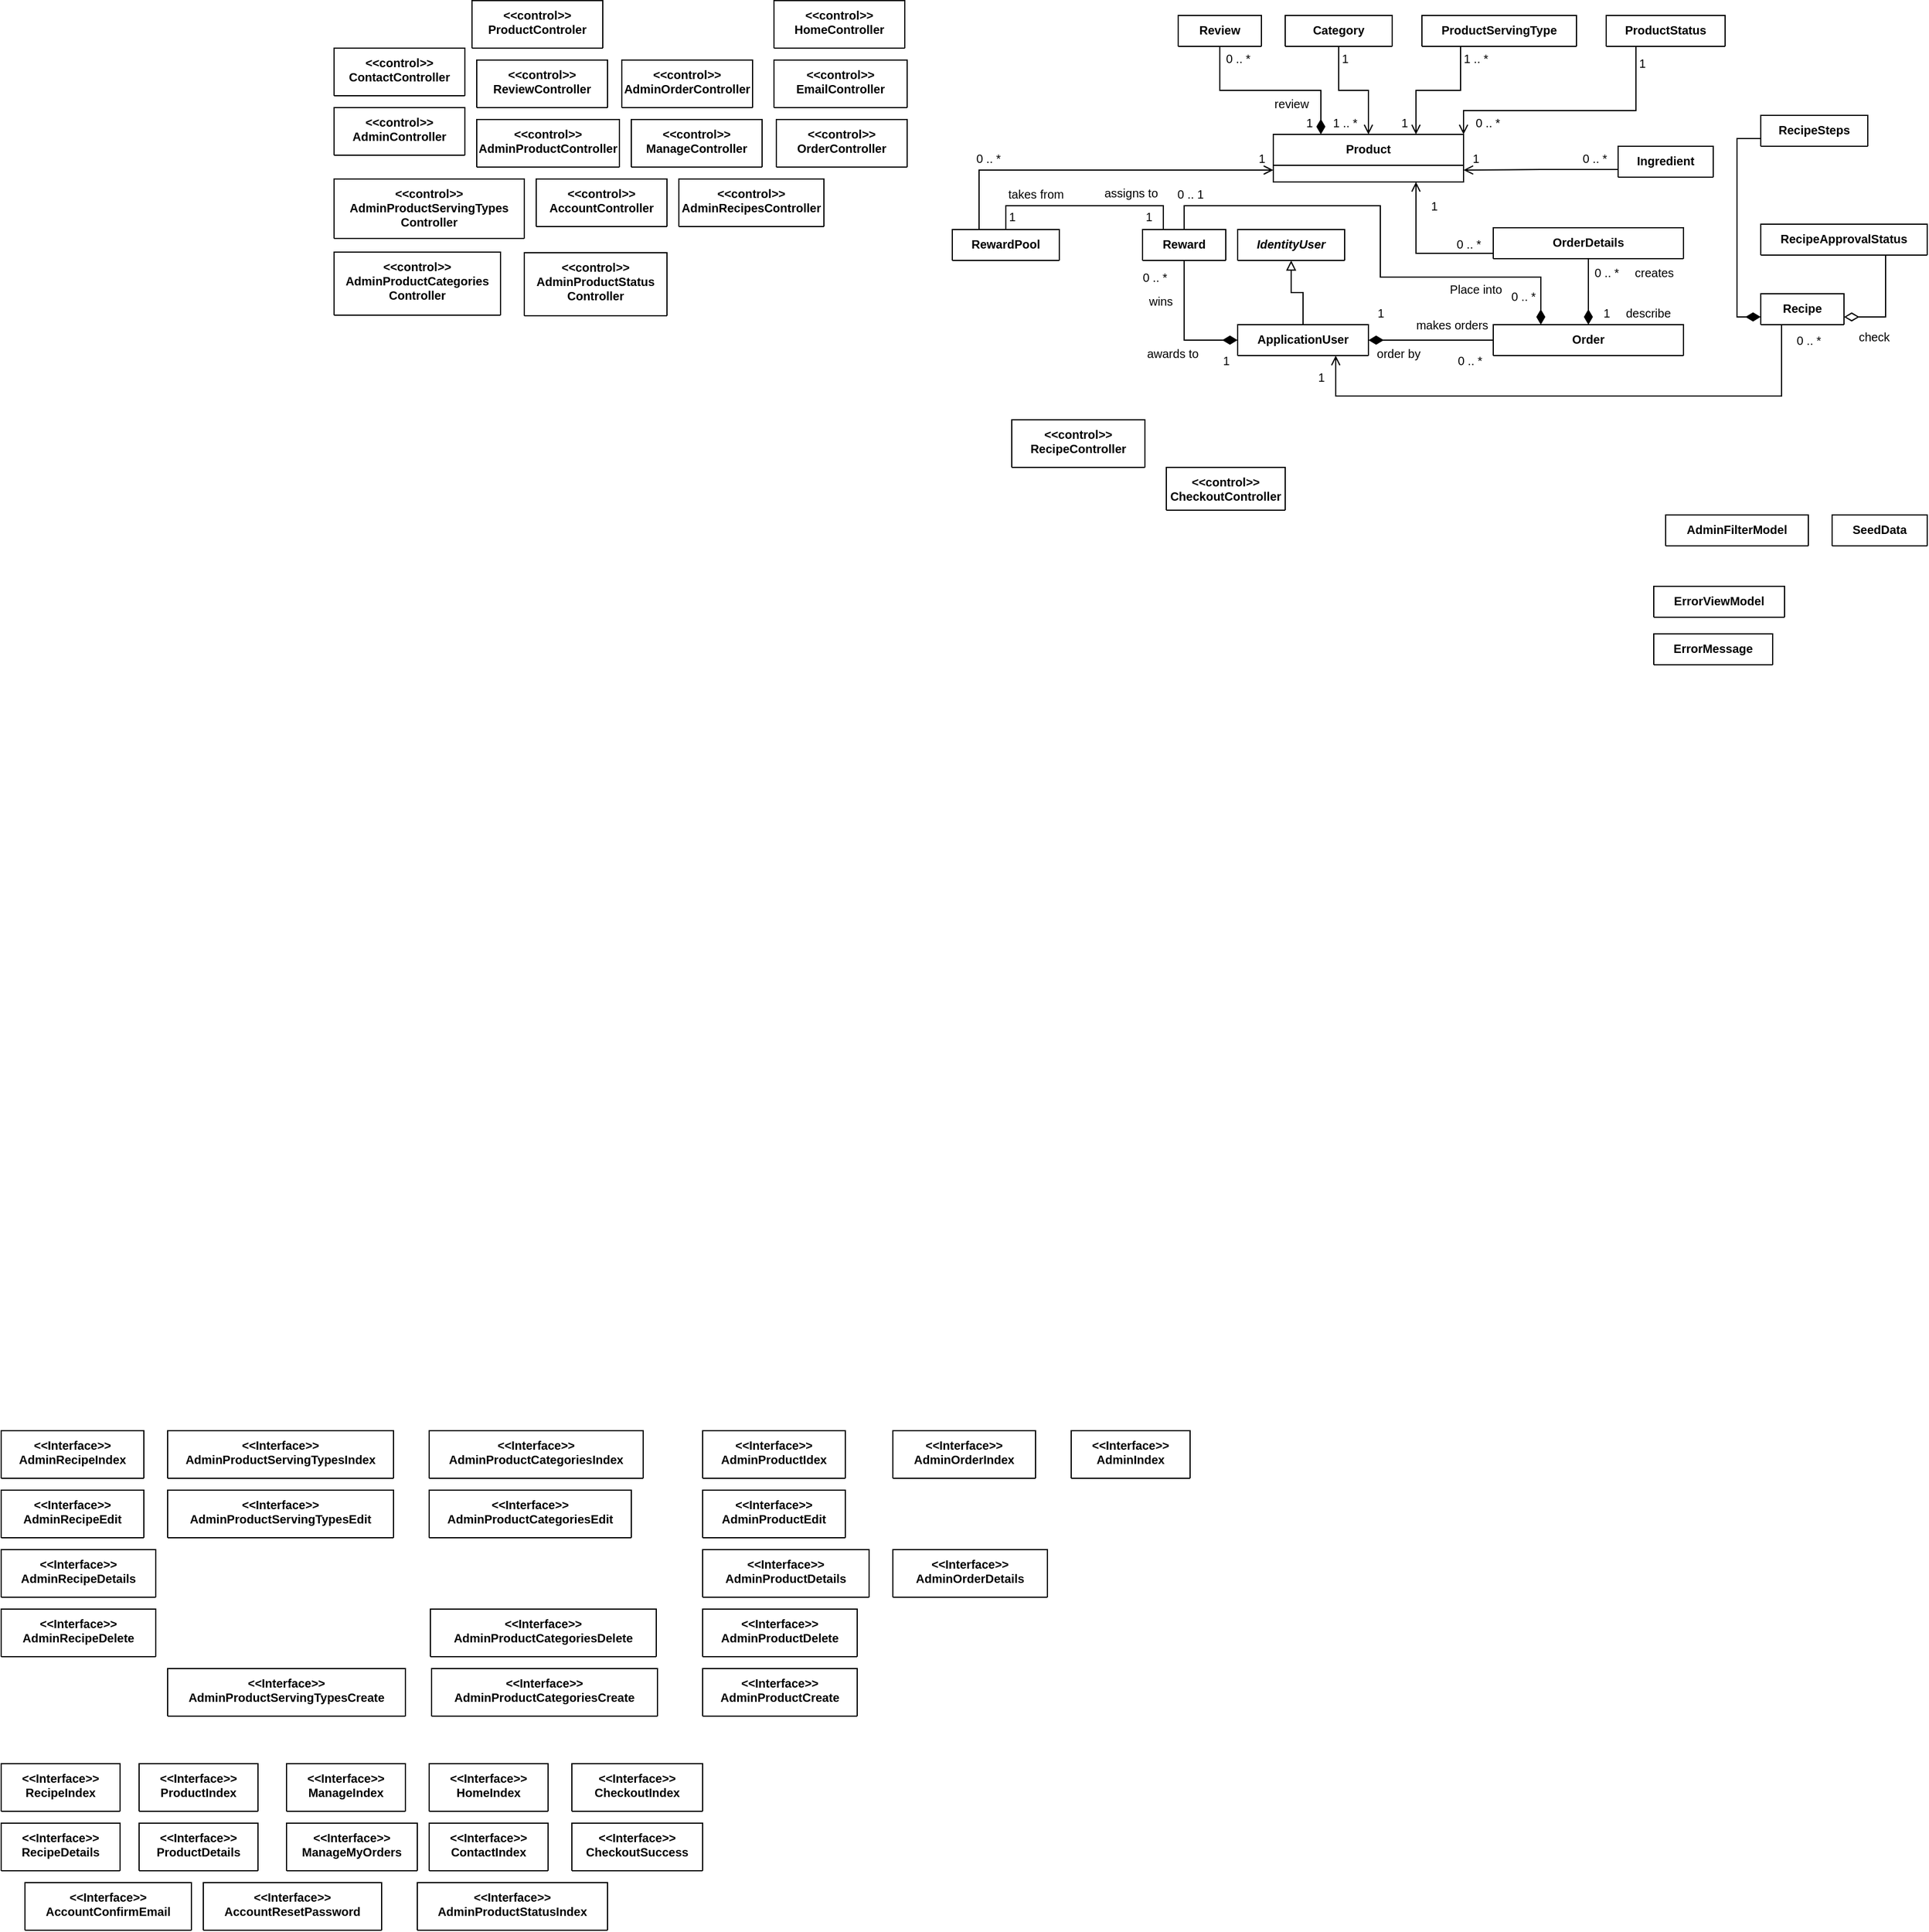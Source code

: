 <mxfile version="14.6.10" type="github">
  <diagram id="C5RBs43oDa-KdzZeNtuy" name="Page-1">
    <mxGraphModel dx="2249" dy="803" grid="1" gridSize="10" guides="1" tooltips="1" connect="1" arrows="1" fold="1" page="1" pageScale="1" pageWidth="827" pageHeight="1169" math="0" shadow="0">
      <root>
        <mxCell id="WIyWlLk6GJQsqaUBKTNV-0" />
        <mxCell id="WIyWlLk6GJQsqaUBKTNV-1" parent="WIyWlLk6GJQsqaUBKTNV-0" />
        <mxCell id="zkfFHV4jXpPFQw0GAbJ--0" value="Order" style="swimlane;fontStyle=1;align=center;verticalAlign=top;childLayout=stackLayout;horizontal=1;startSize=26;horizontalStack=0;resizeParent=1;resizeLast=0;collapsible=1;marginBottom=0;rounded=0;shadow=0;strokeWidth=1;fontSize=10;" parent="WIyWlLk6GJQsqaUBKTNV-1" vertex="1" collapsed="1">
          <mxGeometry x="455" y="280" width="160" height="26" as="geometry">
            <mxRectangle x="120" y="200" width="240" height="520" as="alternateBounds" />
          </mxGeometry>
        </mxCell>
        <mxCell id="zkfFHV4jXpPFQw0GAbJ--1" value="- OrderID: string" style="text;align=left;verticalAlign=top;spacingLeft=4;spacingRight=4;overflow=hidden;rotatable=0;points=[[0,0.5],[1,0.5]];portConstraint=eastwest;fontSize=10;" parent="zkfFHV4jXpPFQw0GAbJ--0" vertex="1">
          <mxGeometry y="26" width="160" height="24" as="geometry" />
        </mxCell>
        <mxCell id="zkfFHV4jXpPFQw0GAbJ--2" value="- OrderDateTime: DateTime" style="text;align=left;verticalAlign=top;spacingLeft=4;spacingRight=4;overflow=hidden;rotatable=0;points=[[0,0.5],[1,0.5]];portConstraint=eastwest;rounded=0;shadow=0;html=0;fontSize=10;" parent="zkfFHV4jXpPFQw0GAbJ--0" vertex="1">
          <mxGeometry y="50" width="160" height="20" as="geometry" />
        </mxCell>
        <mxCell id="zkfFHV4jXpPFQw0GAbJ--3" value="- UserID: string" style="text;align=left;verticalAlign=top;spacingLeft=4;spacingRight=4;overflow=hidden;rotatable=0;points=[[0,0.5],[1,0.5]];portConstraint=eastwest;rounded=0;shadow=0;html=0;fontSize=10;" parent="zkfFHV4jXpPFQw0GAbJ--0" vertex="1">
          <mxGeometry y="70" width="160" height="20" as="geometry" />
        </mxCell>
        <mxCell id="amZI-zdP5LKouah3iNAe-0" value="- Use: Application" style="text;align=left;verticalAlign=top;spacingLeft=4;spacingRight=4;overflow=hidden;rotatable=0;points=[[0,0.5],[1,0.5]];portConstraint=eastwest;rounded=0;shadow=0;html=0;fontSize=10;" parent="zkfFHV4jXpPFQw0GAbJ--0" vertex="1">
          <mxGeometry y="90" width="160" height="20" as="geometry" />
        </mxCell>
        <mxCell id="amZI-zdP5LKouah3iNAe-359" value="- OrderStatus: String" style="text;align=left;verticalAlign=top;spacingLeft=4;spacingRight=4;overflow=hidden;rotatable=0;points=[[0,0.5],[1,0.5]];portConstraint=eastwest;rounded=0;shadow=0;html=0;fontSize=10;" parent="zkfFHV4jXpPFQw0GAbJ--0" vertex="1">
          <mxGeometry y="110" width="160" height="20" as="geometry" />
        </mxCell>
        <mxCell id="amZI-zdP5LKouah3iNAe-1" value="- DeliveryOptions: string" style="text;align=left;verticalAlign=top;spacingLeft=4;spacingRight=4;overflow=hidden;rotatable=0;points=[[0,0.5],[1,0.5]];portConstraint=eastwest;rounded=0;shadow=0;html=0;fontSize=10;" parent="zkfFHV4jXpPFQw0GAbJ--0" vertex="1">
          <mxGeometry y="130" width="160" height="20" as="geometry" />
        </mxCell>
        <mxCell id="amZI-zdP5LKouah3iNAe-2" value="- OrderDetails: IEnumerable&lt;OrderDetails&gt;" style="text;align=left;verticalAlign=top;spacingLeft=4;spacingRight=4;overflow=hidden;rotatable=0;points=[[0,0.5],[1,0.5]];portConstraint=eastwest;rounded=0;shadow=0;html=0;fontSize=10;" parent="zkfFHV4jXpPFQw0GAbJ--0" vertex="1">
          <mxGeometry y="150" width="160" height="20" as="geometry" />
        </mxCell>
        <mxCell id="amZI-zdP5LKouah3iNAe-3" value="- Rewards: IEnumberable&lt;Reward&gt;" style="text;align=left;verticalAlign=top;spacingLeft=4;spacingRight=4;overflow=hidden;rotatable=0;points=[[0,0.5],[1,0.5]];portConstraint=eastwest;rounded=0;shadow=0;html=0;fontSize=10;" parent="zkfFHV4jXpPFQw0GAbJ--0" vertex="1">
          <mxGeometry y="170" width="160" height="20" as="geometry" />
        </mxCell>
        <mxCell id="zkfFHV4jXpPFQw0GAbJ--4" value="" style="line;html=1;strokeWidth=1;align=left;verticalAlign=middle;spacingTop=-1;spacingLeft=3;spacingRight=3;rotatable=0;labelPosition=right;points=[];portConstraint=eastwest;fontSize=10;" parent="zkfFHV4jXpPFQw0GAbJ--0" vertex="1">
          <mxGeometry y="190" width="160" height="10" as="geometry" />
        </mxCell>
        <mxCell id="zkfFHV4jXpPFQw0GAbJ--5" value="+ getOrderID(): string" style="text;align=left;verticalAlign=top;spacingLeft=4;spacingRight=4;overflow=hidden;rotatable=0;points=[[0,0.5],[1,0.5]];portConstraint=eastwest;fontSize=10;" parent="zkfFHV4jXpPFQw0GAbJ--0" vertex="1">
          <mxGeometry y="200" width="160" height="20" as="geometry" />
        </mxCell>
        <mxCell id="amZI-zdP5LKouah3iNAe-361" value="+ setOrderID(string): void" style="text;align=left;verticalAlign=top;spacingLeft=4;spacingRight=4;overflow=hidden;rotatable=0;points=[[0,0.5],[1,0.5]];portConstraint=eastwest;fontSize=10;" parent="zkfFHV4jXpPFQw0GAbJ--0" vertex="1">
          <mxGeometry y="220" width="160" height="20" as="geometry" />
        </mxCell>
        <mxCell id="amZI-zdP5LKouah3iNAe-362" value="+ getOrderDateTime(): DateTime" style="text;align=left;verticalAlign=top;spacingLeft=4;spacingRight=4;overflow=hidden;rotatable=0;points=[[0,0.5],[1,0.5]];portConstraint=eastwest;fontSize=10;" parent="zkfFHV4jXpPFQw0GAbJ--0" vertex="1">
          <mxGeometry y="240" width="160" height="20" as="geometry" />
        </mxCell>
        <mxCell id="amZI-zdP5LKouah3iNAe-363" value="+ setOrderDateTime(DateTime): void" style="text;align=left;verticalAlign=top;spacingLeft=4;spacingRight=4;overflow=hidden;rotatable=0;points=[[0,0.5],[1,0.5]];portConstraint=eastwest;fontSize=10;" parent="zkfFHV4jXpPFQw0GAbJ--0" vertex="1">
          <mxGeometry y="260" width="160" height="20" as="geometry" />
        </mxCell>
        <mxCell id="amZI-zdP5LKouah3iNAe-364" value="+ getUserID(): string" style="text;align=left;verticalAlign=top;spacingLeft=4;spacingRight=4;overflow=hidden;rotatable=0;points=[[0,0.5],[1,0.5]];portConstraint=eastwest;fontSize=10;" parent="zkfFHV4jXpPFQw0GAbJ--0" vertex="1">
          <mxGeometry y="280" width="160" height="20" as="geometry" />
        </mxCell>
        <mxCell id="amZI-zdP5LKouah3iNAe-365" value="+ setUserID(string): void" style="text;align=left;verticalAlign=top;spacingLeft=4;spacingRight=4;overflow=hidden;rotatable=0;points=[[0,0.5],[1,0.5]];portConstraint=eastwest;fontSize=10;" parent="zkfFHV4jXpPFQw0GAbJ--0" vertex="1">
          <mxGeometry y="300" width="160" height="20" as="geometry" />
        </mxCell>
        <mxCell id="amZI-zdP5LKouah3iNAe-367" value="+ getUserID: ApplicationUser" style="text;align=left;verticalAlign=top;spacingLeft=4;spacingRight=4;overflow=hidden;rotatable=0;points=[[0,0.5],[1,0.5]];portConstraint=eastwest;fontSize=10;" parent="zkfFHV4jXpPFQw0GAbJ--0" vertex="1">
          <mxGeometry y="320" width="160" height="20" as="geometry" />
        </mxCell>
        <mxCell id="amZI-zdP5LKouah3iNAe-366" value="+ setUser(ApplicationUser): void" style="text;align=left;verticalAlign=top;spacingLeft=4;spacingRight=4;overflow=hidden;rotatable=0;points=[[0,0.5],[1,0.5]];portConstraint=eastwest;fontSize=10;" parent="zkfFHV4jXpPFQw0GAbJ--0" vertex="1">
          <mxGeometry y="340" width="160" height="20" as="geometry" />
        </mxCell>
        <mxCell id="amZI-zdP5LKouah3iNAe-368" value="+ getOrderStatus(): string" style="text;align=left;verticalAlign=top;spacingLeft=4;spacingRight=4;overflow=hidden;rotatable=0;points=[[0,0.5],[1,0.5]];portConstraint=eastwest;fontSize=10;" parent="zkfFHV4jXpPFQw0GAbJ--0" vertex="1">
          <mxGeometry y="360" width="160" height="20" as="geometry" />
        </mxCell>
        <mxCell id="amZI-zdP5LKouah3iNAe-369" value="+ setOrderStatus(string): void" style="text;align=left;verticalAlign=top;spacingLeft=4;spacingRight=4;overflow=hidden;rotatable=0;points=[[0,0.5],[1,0.5]];portConstraint=eastwest;fontSize=10;" parent="zkfFHV4jXpPFQw0GAbJ--0" vertex="1">
          <mxGeometry y="380" width="160" height="20" as="geometry" />
        </mxCell>
        <mxCell id="amZI-zdP5LKouah3iNAe-370" value="+ getDeliveryOptions(): string" style="text;align=left;verticalAlign=top;spacingLeft=4;spacingRight=4;overflow=hidden;rotatable=0;points=[[0,0.5],[1,0.5]];portConstraint=eastwest;fontSize=10;" parent="zkfFHV4jXpPFQw0GAbJ--0" vertex="1">
          <mxGeometry y="400" width="160" height="20" as="geometry" />
        </mxCell>
        <mxCell id="amZI-zdP5LKouah3iNAe-371" value="+ setDeliveryOptions(string): void" style="text;align=left;verticalAlign=top;spacingLeft=4;spacingRight=4;overflow=hidden;rotatable=0;points=[[0,0.5],[1,0.5]];portConstraint=eastwest;fontSize=10;" parent="zkfFHV4jXpPFQw0GAbJ--0" vertex="1">
          <mxGeometry y="420" width="160" height="20" as="geometry" />
        </mxCell>
        <mxCell id="amZI-zdP5LKouah3iNAe-372" value="+ getOrderDetails(): IEnumerable&lt;OrderDetails&gt;" style="text;align=left;verticalAlign=top;spacingLeft=4;spacingRight=4;overflow=hidden;rotatable=0;points=[[0,0.5],[1,0.5]];portConstraint=eastwest;fontSize=10;" parent="zkfFHV4jXpPFQw0GAbJ--0" vertex="1">
          <mxGeometry y="440" width="160" height="20" as="geometry" />
        </mxCell>
        <mxCell id="amZI-zdP5LKouah3iNAe-373" value="+ setOrderID(IEnumerable&lt;OrderDetails&gt;): void" style="text;align=left;verticalAlign=top;spacingLeft=4;spacingRight=4;overflow=hidden;rotatable=0;points=[[0,0.5],[1,0.5]];portConstraint=eastwest;fontSize=10;" parent="zkfFHV4jXpPFQw0GAbJ--0" vertex="1">
          <mxGeometry y="460" width="160" height="20" as="geometry" />
        </mxCell>
        <mxCell id="amZI-zdP5LKouah3iNAe-374" value="+ getOrderID():  IEnumerable&lt;Reward&gt;" style="text;align=left;verticalAlign=top;spacingLeft=4;spacingRight=4;overflow=hidden;rotatable=0;points=[[0,0.5],[1,0.5]];portConstraint=eastwest;fontSize=10;" parent="zkfFHV4jXpPFQw0GAbJ--0" vertex="1">
          <mxGeometry y="480" width="160" height="20" as="geometry" />
        </mxCell>
        <mxCell id="amZI-zdP5LKouah3iNAe-375" value="+ setOrderID(IEnumerable&lt;Reward&gt;): void" style="text;align=left;verticalAlign=top;spacingLeft=4;spacingRight=4;overflow=hidden;rotatable=0;points=[[0,0.5],[1,0.5]];portConstraint=eastwest;fontSize=10;" parent="zkfFHV4jXpPFQw0GAbJ--0" vertex="1">
          <mxGeometry y="500" width="160" height="20" as="geometry" />
        </mxCell>
        <mxCell id="zkfFHV4jXpPFQw0GAbJ--6" value="&lt;&lt;control&gt;&gt;&#xa;AccountController" style="swimlane;fontStyle=1;align=center;verticalAlign=top;childLayout=stackLayout;horizontal=1;startSize=40;horizontalStack=0;resizeParent=1;resizeLast=0;collapsible=1;marginBottom=0;rounded=0;shadow=0;strokeWidth=1;fontSize=10;" parent="WIyWlLk6GJQsqaUBKTNV-1" vertex="1" collapsed="1">
          <mxGeometry x="-350" y="157.5" width="110" height="40" as="geometry">
            <mxRectangle x="80" y="480" width="670" height="360" as="alternateBounds" />
          </mxGeometry>
        </mxCell>
        <mxCell id="zkfFHV4jXpPFQw0GAbJ--8" value="- _UserManager: UserManager" style="text;align=left;verticalAlign=top;spacingLeft=4;spacingRight=4;overflow=hidden;rotatable=0;points=[[0,0.5],[1,0.5]];portConstraint=eastwest;rounded=0;shadow=0;html=0;fontSize=10;" parent="zkfFHV4jXpPFQw0GAbJ--6" vertex="1">
          <mxGeometry y="40" width="110" height="26" as="geometry" />
        </mxCell>
        <mxCell id="amZI-zdP5LKouah3iNAe-63" value="- _SignInManager: SignInManager&#xa;" style="text;align=left;verticalAlign=top;spacingLeft=4;spacingRight=4;overflow=hidden;rotatable=0;points=[[0,0.5],[1,0.5]];portConstraint=eastwest;rounded=0;shadow=0;html=0;fontSize=10;" parent="zkfFHV4jXpPFQw0GAbJ--6" vertex="1">
          <mxGeometry y="66" width="110" height="26" as="geometry" />
        </mxCell>
        <mxCell id="zkfFHV4jXpPFQw0GAbJ--9" value="" style="line;html=1;strokeWidth=1;align=left;verticalAlign=middle;spacingTop=-1;spacingLeft=3;spacingRight=3;rotatable=0;labelPosition=right;points=[];portConstraint=eastwest;" parent="zkfFHV4jXpPFQw0GAbJ--6" vertex="1">
          <mxGeometry y="92" width="110" height="8" as="geometry" />
        </mxCell>
        <mxCell id="zkfFHV4jXpPFQw0GAbJ--10" value="+ IsEmailInUse(string): Task&lt;IActionResult&gt;" style="text;align=left;verticalAlign=top;spacingLeft=4;spacingRight=4;overflow=hidden;rotatable=0;points=[[0,0.5],[1,0.5]];portConstraint=eastwest;fontStyle=0;fontSize=10;" parent="zkfFHV4jXpPFQw0GAbJ--6" vertex="1">
          <mxGeometry y="100" width="110" height="26" as="geometry" />
        </mxCell>
        <mxCell id="amZI-zdP5LKouah3iNAe-65" value="+ ResetPassword([Bind(&quot;Email,Password,ConfirmPassword,Token&quot;)] ResetPasswordViewModel): Task&lt;IActionResult&gt;" style="text;align=left;verticalAlign=top;spacingLeft=4;spacingRight=4;overflow=hidden;rotatable=0;points=[[0,0.5],[1,0.5]];portConstraint=eastwest;fontStyle=0;fontSize=10;" parent="zkfFHV4jXpPFQw0GAbJ--6" vertex="1">
          <mxGeometry y="126" width="110" height="26" as="geometry" />
        </mxCell>
        <mxCell id="amZI-zdP5LKouah3iNAe-239" value="+ ResetPassword(string, string): IActionResult" style="text;align=left;verticalAlign=top;spacingLeft=4;spacingRight=4;overflow=hidden;rotatable=0;points=[[0,0.5],[1,0.5]];portConstraint=eastwest;fontStyle=0;fontSize=10;" parent="zkfFHV4jXpPFQw0GAbJ--6" vertex="1">
          <mxGeometry y="152" width="110" height="26" as="geometry" />
        </mxCell>
        <mxCell id="amZI-zdP5LKouah3iNAe-66" value="+ ForgotPassord([Bind(&quot;Email&quot;)]ForgotPasswordViewModel): Task&lt;IActionResult&gt;" style="text;align=left;verticalAlign=top;spacingLeft=4;spacingRight=4;overflow=hidden;rotatable=0;points=[[0,0.5],[1,0.5]];portConstraint=eastwest;fontStyle=0;fontSize=10;" parent="zkfFHV4jXpPFQw0GAbJ--6" vertex="1">
          <mxGeometry y="178" width="110" height="26" as="geometry" />
        </mxCell>
        <mxCell id="amZI-zdP5LKouah3iNAe-67" value="+ ChangePassword([Bind(&quot;Email,CurrentPassword,NewPassword,ConfirmNewPassword&quot;)]ChangePasswordViewModel): Task&lt;IActionResult&gt;" style="text;align=left;verticalAlign=top;spacingLeft=4;spacingRight=4;overflow=hidden;rotatable=0;points=[[0,0.5],[1,0.5]];portConstraint=eastwest;fontStyle=0;fontSize=10;" parent="zkfFHV4jXpPFQw0GAbJ--6" vertex="1">
          <mxGeometry y="204" width="110" height="26" as="geometry" />
        </mxCell>
        <mxCell id="amZI-zdP5LKouah3iNAe-68" value="+ ConfirmEmail(string, string): Task&lt;IActionResult&gt;" style="text;align=left;verticalAlign=top;spacingLeft=4;spacingRight=4;overflow=hidden;rotatable=0;points=[[0,0.5],[1,0.5]];portConstraint=eastwest;fontStyle=0;fontSize=10;" parent="zkfFHV4jXpPFQw0GAbJ--6" vertex="1">
          <mxGeometry y="230" width="110" height="26" as="geometry" />
        </mxCell>
        <mxCell id="amZI-zdP5LKouah3iNAe-69" value="+ Login(): IActionResult" style="text;align=left;verticalAlign=top;spacingLeft=4;spacingRight=4;overflow=hidden;rotatable=0;points=[[0,0.5],[1,0.5]];portConstraint=eastwest;fontStyle=0;fontSize=10;" parent="zkfFHV4jXpPFQw0GAbJ--6" vertex="1">
          <mxGeometry y="256" width="110" height="26" as="geometry" />
        </mxCell>
        <mxCell id="amZI-zdP5LKouah3iNAe-240" value="+ Login([Bind(&quot;Email,Password,RememberMe&quot;)] LogInViewModel, string): Task&lt;IActionResult&gt;" style="text;align=left;verticalAlign=top;spacingLeft=4;spacingRight=4;overflow=hidden;rotatable=0;points=[[0,0.5],[1,0.5]];portConstraint=eastwest;fontStyle=0;fontSize=10;" parent="zkfFHV4jXpPFQw0GAbJ--6" vertex="1">
          <mxGeometry y="282" width="110" height="26" as="geometry" />
        </mxCell>
        <mxCell id="amZI-zdP5LKouah3iNAe-70" value="+ Logout(): Task&lt;IActionResult&gt;" style="text;align=left;verticalAlign=top;spacingLeft=4;spacingRight=4;overflow=hidden;rotatable=0;points=[[0,0.5],[1,0.5]];portConstraint=eastwest;fontStyle=0;fontSize=10;" parent="zkfFHV4jXpPFQw0GAbJ--6" vertex="1">
          <mxGeometry y="308" width="110" height="26" as="geometry" />
        </mxCell>
        <mxCell id="amZI-zdP5LKouah3iNAe-71" value="+ Register([Bind(&quot;Email,FirstName,LastName,Address,PhoneNumber,ConfirmPassword,Password&quot;)]RegisterViewModel): Task&lt;JsonResult&gt;" style="text;align=left;verticalAlign=top;spacingLeft=4;spacingRight=4;overflow=hidden;rotatable=0;points=[[0,0.5],[1,0.5]];portConstraint=eastwest;fontStyle=0;fontSize=10;" parent="zkfFHV4jXpPFQw0GAbJ--6" vertex="1">
          <mxGeometry y="334" width="110" height="26" as="geometry" />
        </mxCell>
        <mxCell id="zkfFHV4jXpPFQw0GAbJ--17" value="OrderDetails" style="swimlane;fontStyle=1;align=center;verticalAlign=top;childLayout=stackLayout;horizontal=1;startSize=26;horizontalStack=0;resizeParent=1;resizeLast=0;collapsible=1;marginBottom=0;rounded=0;shadow=0;strokeWidth=1;fontSize=10;" parent="WIyWlLk6GJQsqaUBKTNV-1" vertex="1" collapsed="1">
          <mxGeometry x="455" y="198.5" width="160" height="26" as="geometry">
            <mxRectangle x="40" y="200" width="160" height="500" as="alternateBounds" />
          </mxGeometry>
        </mxCell>
        <mxCell id="zkfFHV4jXpPFQw0GAbJ--18" value="- OrderDetailsID: int" style="text;align=left;verticalAlign=top;spacingLeft=4;spacingRight=4;overflow=hidden;rotatable=0;points=[[0,0.5],[1,0.5]];portConstraint=eastwest;fontSize=10;" parent="zkfFHV4jXpPFQw0GAbJ--17" vertex="1">
          <mxGeometry y="26" width="160" height="26" as="geometry" />
        </mxCell>
        <mxCell id="zkfFHV4jXpPFQw0GAbJ--19" value="- TotalPrice: double" style="text;align=left;verticalAlign=top;spacingLeft=4;spacingRight=4;overflow=hidden;rotatable=0;points=[[0,0.5],[1,0.5]];portConstraint=eastwest;rounded=0;shadow=0;html=0;fontSize=10;" parent="zkfFHV4jXpPFQw0GAbJ--17" vertex="1">
          <mxGeometry y="52" width="160" height="26" as="geometry" />
        </mxCell>
        <mxCell id="zkfFHV4jXpPFQw0GAbJ--20" value="- Quantity: int" style="text;align=left;verticalAlign=top;spacingLeft=4;spacingRight=4;overflow=hidden;rotatable=0;points=[[0,0.5],[1,0.5]];portConstraint=eastwest;rounded=0;shadow=0;html=0;fontSize=10;" parent="zkfFHV4jXpPFQw0GAbJ--17" vertex="1">
          <mxGeometry y="78" width="160" height="26" as="geometry" />
        </mxCell>
        <mxCell id="zkfFHV4jXpPFQw0GAbJ--21" value="- OrderID: string" style="text;align=left;verticalAlign=top;spacingLeft=4;spacingRight=4;overflow=hidden;rotatable=0;points=[[0,0.5],[1,0.5]];portConstraint=eastwest;rounded=0;shadow=0;html=0;fontSize=10;" parent="zkfFHV4jXpPFQw0GAbJ--17" vertex="1">
          <mxGeometry y="104" width="160" height="26" as="geometry" />
        </mxCell>
        <mxCell id="zkfFHV4jXpPFQw0GAbJ--22" value="- Order: Order" style="text;align=left;verticalAlign=top;spacingLeft=4;spacingRight=4;overflow=hidden;rotatable=0;points=[[0,0.5],[1,0.5]];portConstraint=eastwest;rounded=0;shadow=0;html=0;fontSize=10;" parent="zkfFHV4jXpPFQw0GAbJ--17" vertex="1">
          <mxGeometry y="130" width="160" height="26" as="geometry" />
        </mxCell>
        <mxCell id="amZI-zdP5LKouah3iNAe-5" value="- ProductID: int" style="text;align=left;verticalAlign=top;spacingLeft=4;spacingRight=4;overflow=hidden;rotatable=0;points=[[0,0.5],[1,0.5]];portConstraint=eastwest;rounded=0;shadow=0;html=0;fontSize=10;" parent="zkfFHV4jXpPFQw0GAbJ--17" vertex="1">
          <mxGeometry y="156" width="160" height="26" as="geometry" />
        </mxCell>
        <mxCell id="amZI-zdP5LKouah3iNAe-6" value="- Product: Product" style="text;align=left;verticalAlign=top;spacingLeft=4;spacingRight=4;overflow=hidden;rotatable=0;points=[[0,0.5],[1,0.5]];portConstraint=eastwest;rounded=0;shadow=0;html=0;fontSize=10;" parent="zkfFHV4jXpPFQw0GAbJ--17" vertex="1">
          <mxGeometry y="182" width="160" height="26" as="geometry" />
        </mxCell>
        <mxCell id="zkfFHV4jXpPFQw0GAbJ--23" value="" style="line;html=1;strokeWidth=1;align=left;verticalAlign=middle;spacingTop=-1;spacingLeft=3;spacingRight=3;rotatable=0;labelPosition=right;points=[];portConstraint=eastwest;fontSize=10;" parent="zkfFHV4jXpPFQw0GAbJ--17" vertex="1">
          <mxGeometry y="208" width="160" height="12" as="geometry" />
        </mxCell>
        <mxCell id="amZI-zdP5LKouah3iNAe-59" value="+ getOrderDetails(): int" style="text;align=left;verticalAlign=top;spacingLeft=4;spacingRight=4;overflow=hidden;rotatable=0;points=[[0,0.5],[1,0.5]];portConstraint=eastwest;fontSize=10;" parent="zkfFHV4jXpPFQw0GAbJ--17" vertex="1">
          <mxGeometry y="220" width="160" height="20" as="geometry" />
        </mxCell>
        <mxCell id="amZI-zdP5LKouah3iNAe-58" value="+ setOrderDetails(int): void" style="text;align=left;verticalAlign=top;spacingLeft=4;spacingRight=4;overflow=hidden;rotatable=0;points=[[0,0.5],[1,0.5]];portConstraint=eastwest;fontSize=10;" parent="zkfFHV4jXpPFQw0GAbJ--17" vertex="1">
          <mxGeometry y="240" width="160" height="20" as="geometry" />
        </mxCell>
        <mxCell id="amZI-zdP5LKouah3iNAe-377" value="+ getTotalPrice(): double" style="text;align=left;verticalAlign=top;spacingLeft=4;spacingRight=4;overflow=hidden;rotatable=0;points=[[0,0.5],[1,0.5]];portConstraint=eastwest;fontSize=10;" parent="zkfFHV4jXpPFQw0GAbJ--17" vertex="1">
          <mxGeometry y="260" width="160" height="20" as="geometry" />
        </mxCell>
        <mxCell id="amZI-zdP5LKouah3iNAe-376" value="+ setTotalPrice(double): void" style="text;align=left;verticalAlign=top;spacingLeft=4;spacingRight=4;overflow=hidden;rotatable=0;points=[[0,0.5],[1,0.5]];portConstraint=eastwest;fontSize=10;" parent="zkfFHV4jXpPFQw0GAbJ--17" vertex="1">
          <mxGeometry y="280" width="160" height="20" as="geometry" />
        </mxCell>
        <mxCell id="amZI-zdP5LKouah3iNAe-378" value="+ getQuantity(): int" style="text;align=left;verticalAlign=top;spacingLeft=4;spacingRight=4;overflow=hidden;rotatable=0;points=[[0,0.5],[1,0.5]];portConstraint=eastwest;fontSize=10;" parent="zkfFHV4jXpPFQw0GAbJ--17" vertex="1">
          <mxGeometry y="300" width="160" height="20" as="geometry" />
        </mxCell>
        <mxCell id="amZI-zdP5LKouah3iNAe-379" value="+ setQuantity(int): void" style="text;align=left;verticalAlign=top;spacingLeft=4;spacingRight=4;overflow=hidden;rotatable=0;points=[[0,0.5],[1,0.5]];portConstraint=eastwest;fontSize=10;" parent="zkfFHV4jXpPFQw0GAbJ--17" vertex="1">
          <mxGeometry y="320" width="160" height="20" as="geometry" />
        </mxCell>
        <mxCell id="amZI-zdP5LKouah3iNAe-380" value="+ getOrderID(): string" style="text;align=left;verticalAlign=top;spacingLeft=4;spacingRight=4;overflow=hidden;rotatable=0;points=[[0,0.5],[1,0.5]];portConstraint=eastwest;fontSize=10;" parent="zkfFHV4jXpPFQw0GAbJ--17" vertex="1">
          <mxGeometry y="340" width="160" height="20" as="geometry" />
        </mxCell>
        <mxCell id="amZI-zdP5LKouah3iNAe-381" value="+ setOrderID(string): void" style="text;align=left;verticalAlign=top;spacingLeft=4;spacingRight=4;overflow=hidden;rotatable=0;points=[[0,0.5],[1,0.5]];portConstraint=eastwest;fontSize=10;" parent="zkfFHV4jXpPFQw0GAbJ--17" vertex="1">
          <mxGeometry y="360" width="160" height="20" as="geometry" />
        </mxCell>
        <mxCell id="amZI-zdP5LKouah3iNAe-382" value="+ getOrder(): Order" style="text;align=left;verticalAlign=top;spacingLeft=4;spacingRight=4;overflow=hidden;rotatable=0;points=[[0,0.5],[1,0.5]];portConstraint=eastwest;fontSize=10;" parent="zkfFHV4jXpPFQw0GAbJ--17" vertex="1">
          <mxGeometry y="380" width="160" height="20" as="geometry" />
        </mxCell>
        <mxCell id="amZI-zdP5LKouah3iNAe-383" value="+ setOrder(Order): void" style="text;align=left;verticalAlign=top;spacingLeft=4;spacingRight=4;overflow=hidden;rotatable=0;points=[[0,0.5],[1,0.5]];portConstraint=eastwest;fontSize=10;" parent="zkfFHV4jXpPFQw0GAbJ--17" vertex="1">
          <mxGeometry y="400" width="160" height="20" as="geometry" />
        </mxCell>
        <mxCell id="amZI-zdP5LKouah3iNAe-384" value="+ getProductID(): int" style="text;align=left;verticalAlign=top;spacingLeft=4;spacingRight=4;overflow=hidden;rotatable=0;points=[[0,0.5],[1,0.5]];portConstraint=eastwest;fontSize=10;" parent="zkfFHV4jXpPFQw0GAbJ--17" vertex="1">
          <mxGeometry y="420" width="160" height="20" as="geometry" />
        </mxCell>
        <mxCell id="amZI-zdP5LKouah3iNAe-385" value="+ setProductID(int): void" style="text;align=left;verticalAlign=top;spacingLeft=4;spacingRight=4;overflow=hidden;rotatable=0;points=[[0,0.5],[1,0.5]];portConstraint=eastwest;fontSize=10;" parent="zkfFHV4jXpPFQw0GAbJ--17" vertex="1">
          <mxGeometry y="440" width="160" height="20" as="geometry" />
        </mxCell>
        <mxCell id="amZI-zdP5LKouah3iNAe-387" value="+ getProduct(): Product" style="text;align=left;verticalAlign=top;spacingLeft=4;spacingRight=4;overflow=hidden;rotatable=0;points=[[0,0.5],[1,0.5]];portConstraint=eastwest;fontSize=10;" parent="zkfFHV4jXpPFQw0GAbJ--17" vertex="1">
          <mxGeometry y="460" width="160" height="20" as="geometry" />
        </mxCell>
        <mxCell id="amZI-zdP5LKouah3iNAe-388" value="+ setProduct(Product): void" style="text;align=left;verticalAlign=top;spacingLeft=4;spacingRight=4;overflow=hidden;rotatable=0;points=[[0,0.5],[1,0.5]];portConstraint=eastwest;fontSize=10;" parent="zkfFHV4jXpPFQw0GAbJ--17" vertex="1">
          <mxGeometry y="480" width="160" height="20" as="geometry" />
        </mxCell>
        <mxCell id="amZI-zdP5LKouah3iNAe-20" value="Product" style="swimlane;fontStyle=1;align=center;verticalAlign=top;childLayout=stackLayout;horizontal=1;startSize=26;horizontalStack=0;resizeParent=1;resizeLast=0;collapsible=1;marginBottom=0;rounded=0;shadow=0;strokeWidth=1;fontSize=10;" parent="WIyWlLk6GJQsqaUBKTNV-1" vertex="1" collapsed="1">
          <mxGeometry x="270" y="120" width="160" height="40" as="geometry">
            <mxRectangle x="260" width="260" height="2234" as="alternateBounds" />
          </mxGeometry>
        </mxCell>
        <mxCell id="amZI-zdP5LKouah3iNAe-21" value="- ProductID: int" style="text;align=left;verticalAlign=top;spacingLeft=4;spacingRight=4;overflow=hidden;rotatable=0;points=[[0,0.5],[1,0.5]];portConstraint=eastwest;fontSize=10;" parent="amZI-zdP5LKouah3iNAe-20" vertex="1">
          <mxGeometry y="26" width="160" height="26" as="geometry" />
        </mxCell>
        <mxCell id="amZI-zdP5LKouah3iNAe-22" value="- ProductPrice: double" style="text;align=left;verticalAlign=top;spacingLeft=4;spacingRight=4;overflow=hidden;rotatable=0;points=[[0,0.5],[1,0.5]];portConstraint=eastwest;rounded=0;shadow=0;html=0;fontSize=10;" parent="amZI-zdP5LKouah3iNAe-20" vertex="1">
          <mxGeometry y="52" width="160" height="26" as="geometry" />
        </mxCell>
        <mxCell id="amZI-zdP5LKouah3iNAe-23" value="- ProductStock: int?" style="text;align=left;verticalAlign=top;spacingLeft=4;spacingRight=4;overflow=hidden;rotatable=0;points=[[0,0.5],[1,0.5]];portConstraint=eastwest;rounded=0;shadow=0;html=0;fontSize=10;" parent="amZI-zdP5LKouah3iNAe-20" vertex="1">
          <mxGeometry y="78" width="160" height="26" as="geometry" />
        </mxCell>
        <mxCell id="amZI-zdP5LKouah3iNAe-24" value="- ProductName: string" style="text;align=left;verticalAlign=top;spacingLeft=4;spacingRight=4;overflow=hidden;rotatable=0;points=[[0,0.5],[1,0.5]];portConstraint=eastwest;rounded=0;shadow=0;html=0;fontSize=10;" parent="amZI-zdP5LKouah3iNAe-20" vertex="1">
          <mxGeometry y="104" width="160" height="26" as="geometry" />
        </mxCell>
        <mxCell id="amZI-zdP5LKouah3iNAe-29" value="- ProductAddedDate: DateTime" style="text;align=left;verticalAlign=top;spacingLeft=4;spacingRight=4;overflow=hidden;rotatable=0;points=[[0,0.5],[1,0.5]];portConstraint=eastwest;rounded=0;shadow=0;html=0;fontSize=10;" parent="amZI-zdP5LKouah3iNAe-20" vertex="1">
          <mxGeometry y="130" width="160" height="26" as="geometry" />
        </mxCell>
        <mxCell id="amZI-zdP5LKouah3iNAe-30" value="- ProductUpdateDate: DateTime" style="text;align=left;verticalAlign=top;spacingLeft=4;spacingRight=4;overflow=hidden;rotatable=0;points=[[0,0.5],[1,0.5]];portConstraint=eastwest;rounded=0;shadow=0;html=0;fontSize=10;" parent="amZI-zdP5LKouah3iNAe-20" vertex="1">
          <mxGeometry y="156" width="160" height="26" as="geometry" />
        </mxCell>
        <mxCell id="amZI-zdP5LKouah3iNAe-31" value="- ProductDiscount: float?" style="text;align=left;verticalAlign=top;spacingLeft=4;spacingRight=4;overflow=hidden;rotatable=0;points=[[0,0.5],[1,0.5]];portConstraint=eastwest;rounded=0;shadow=0;html=0;fontSize=10;" parent="amZI-zdP5LKouah3iNAe-20" vertex="1">
          <mxGeometry y="182" width="160" height="26" as="geometry" />
        </mxCell>
        <mxCell id="amZI-zdP5LKouah3iNAe-32" value="- SaleStartDateTime: DateTime" style="text;align=left;verticalAlign=top;spacingLeft=4;spacingRight=4;overflow=hidden;rotatable=0;points=[[0,0.5],[1,0.5]];portConstraint=eastwest;rounded=0;shadow=0;html=0;fontSize=10;" parent="amZI-zdP5LKouah3iNAe-20" vertex="1">
          <mxGeometry y="208" width="160" height="26" as="geometry" />
        </mxCell>
        <mxCell id="amZI-zdP5LKouah3iNAe-33" value="- SaleEndDateTime: DateTime" style="text;align=left;verticalAlign=top;spacingLeft=4;spacingRight=4;overflow=hidden;rotatable=0;points=[[0,0.5],[1,0.5]];portConstraint=eastwest;rounded=0;shadow=0;html=0;fontSize=10;" parent="amZI-zdP5LKouah3iNAe-20" vertex="1">
          <mxGeometry y="234" width="160" height="26" as="geometry" />
        </mxCell>
        <mxCell id="amZI-zdP5LKouah3iNAe-34" value="- ImageUrl: string" style="text;align=left;verticalAlign=top;spacingLeft=4;spacingRight=4;overflow=hidden;rotatable=0;points=[[0,0.5],[1,0.5]];portConstraint=eastwest;rounded=0;shadow=0;html=0;fontSize=10;" parent="amZI-zdP5LKouah3iNAe-20" vertex="1">
          <mxGeometry y="260" width="160" height="26" as="geometry" />
        </mxCell>
        <mxCell id="amZI-zdP5LKouah3iNAe-35" value="- ReviewFiveStarsCount: int" style="text;align=left;verticalAlign=top;spacingLeft=4;spacingRight=4;overflow=hidden;rotatable=0;points=[[0,0.5],[1,0.5]];portConstraint=eastwest;rounded=0;shadow=0;html=0;fontSize=10;" parent="amZI-zdP5LKouah3iNAe-20" vertex="1">
          <mxGeometry y="286" width="160" height="26" as="geometry" />
        </mxCell>
        <mxCell id="amZI-zdP5LKouah3iNAe-36" value="- ReviewFourStarsCount: int" style="text;align=left;verticalAlign=top;spacingLeft=4;spacingRight=4;overflow=hidden;rotatable=0;points=[[0,0.5],[1,0.5]];portConstraint=eastwest;rounded=0;shadow=0;html=0;fontSize=10;" parent="amZI-zdP5LKouah3iNAe-20" vertex="1">
          <mxGeometry y="312" width="160" height="26" as="geometry" />
        </mxCell>
        <mxCell id="amZI-zdP5LKouah3iNAe-37" value="- ReviewThreeStarsCount: int" style="text;align=left;verticalAlign=top;spacingLeft=4;spacingRight=4;overflow=hidden;rotatable=0;points=[[0,0.5],[1,0.5]];portConstraint=eastwest;rounded=0;shadow=0;html=0;fontSize=10;" parent="amZI-zdP5LKouah3iNAe-20" vertex="1">
          <mxGeometry y="338" width="160" height="26" as="geometry" />
        </mxCell>
        <mxCell id="amZI-zdP5LKouah3iNAe-38" value="- ReviewTwoStarsCount: int" style="text;align=left;verticalAlign=top;spacingLeft=4;spacingRight=4;overflow=hidden;rotatable=0;points=[[0,0.5],[1,0.5]];portConstraint=eastwest;rounded=0;shadow=0;html=0;fontSize=10;" parent="amZI-zdP5LKouah3iNAe-20" vertex="1">
          <mxGeometry y="364" width="160" height="26" as="geometry" />
        </mxCell>
        <mxCell id="amZI-zdP5LKouah3iNAe-39" value="- ReviewOneStarsCount: int" style="text;align=left;verticalAlign=top;spacingLeft=4;spacingRight=4;overflow=hidden;rotatable=0;points=[[0,0.5],[1,0.5]];portConstraint=eastwest;rounded=0;shadow=0;html=0;fontSize=10;" parent="amZI-zdP5LKouah3iNAe-20" vertex="1">
          <mxGeometry y="390" width="160" height="26" as="geometry" />
        </mxCell>
        <mxCell id="amZI-zdP5LKouah3iNAe-40" value="- Week5PurchaseCount: int" style="text;align=left;verticalAlign=top;spacingLeft=4;spacingRight=4;overflow=hidden;rotatable=0;points=[[0,0.5],[1,0.5]];portConstraint=eastwest;rounded=0;shadow=0;html=0;fontSize=10;" parent="amZI-zdP5LKouah3iNAe-20" vertex="1">
          <mxGeometry y="416" width="160" height="26" as="geometry" />
        </mxCell>
        <mxCell id="amZI-zdP5LKouah3iNAe-44" value="- Week4PurchaseCount: int" style="text;align=left;verticalAlign=top;spacingLeft=4;spacingRight=4;overflow=hidden;rotatable=0;points=[[0,0.5],[1,0.5]];portConstraint=eastwest;rounded=0;shadow=0;html=0;fontSize=10;" parent="amZI-zdP5LKouah3iNAe-20" vertex="1">
          <mxGeometry y="442" width="160" height="26" as="geometry" />
        </mxCell>
        <mxCell id="amZI-zdP5LKouah3iNAe-45" value="- Week3PurchaseCount: int" style="text;align=left;verticalAlign=top;spacingLeft=4;spacingRight=4;overflow=hidden;rotatable=0;points=[[0,0.5],[1,0.5]];portConstraint=eastwest;rounded=0;shadow=0;html=0;fontSize=10;" parent="amZI-zdP5LKouah3iNAe-20" vertex="1">
          <mxGeometry y="468" width="160" height="26" as="geometry" />
        </mxCell>
        <mxCell id="amZI-zdP5LKouah3iNAe-46" value="- Week2PurchaseCount: int" style="text;align=left;verticalAlign=top;spacingLeft=4;spacingRight=4;overflow=hidden;rotatable=0;points=[[0,0.5],[1,0.5]];portConstraint=eastwest;rounded=0;shadow=0;html=0;fontSize=10;" parent="amZI-zdP5LKouah3iNAe-20" vertex="1">
          <mxGeometry y="494" width="160" height="26" as="geometry" />
        </mxCell>
        <mxCell id="amZI-zdP5LKouah3iNAe-47" value="- Week1PurchaseCount: int" style="text;align=left;verticalAlign=top;spacingLeft=4;spacingRight=4;overflow=hidden;rotatable=0;points=[[0,0.5],[1,0.5]];portConstraint=eastwest;rounded=0;shadow=0;html=0;fontSize=10;" parent="amZI-zdP5LKouah3iNAe-20" vertex="1">
          <mxGeometry y="520" width="160" height="26" as="geometry" />
        </mxCell>
        <mxCell id="amZI-zdP5LKouah3iNAe-389" value="- CurrentWeekPurchaseCount: int" style="text;align=left;verticalAlign=top;spacingLeft=4;spacingRight=4;overflow=hidden;rotatable=0;points=[[0,0.5],[1,0.5]];portConstraint=eastwest;rounded=0;shadow=0;html=0;fontSize=10;" parent="amZI-zdP5LKouah3iNAe-20" vertex="1">
          <mxGeometry y="546" width="160" height="26" as="geometry" />
        </mxCell>
        <mxCell id="amZI-zdP5LKouah3iNAe-48" value="- ProductInformation: string" style="text;align=left;verticalAlign=top;spacingLeft=4;spacingRight=4;overflow=hidden;rotatable=0;points=[[0,0.5],[1,0.5]];portConstraint=eastwest;rounded=0;shadow=0;html=0;fontSize=10;" parent="amZI-zdP5LKouah3iNAe-20" vertex="1">
          <mxGeometry y="572" width="160" height="26" as="geometry" />
        </mxCell>
        <mxCell id="amZI-zdP5LKouah3iNAe-49" value="- Description: string" style="text;align=left;verticalAlign=top;spacingLeft=4;spacingRight=4;overflow=hidden;rotatable=0;points=[[0,0.5],[1,0.5]];portConstraint=eastwest;rounded=0;shadow=0;html=0;fontSize=10;" parent="amZI-zdP5LKouah3iNAe-20" vertex="1">
          <mxGeometry y="598" width="160" height="26" as="geometry" />
        </mxCell>
        <mxCell id="amZI-zdP5LKouah3iNAe-50" value="- ProductServingContent: float?" style="text;align=left;verticalAlign=top;spacingLeft=4;spacingRight=4;overflow=hidden;rotatable=0;points=[[0,0.5],[1,0.5]];portConstraint=eastwest;rounded=0;shadow=0;html=0;fontSize=10;" parent="amZI-zdP5LKouah3iNAe-20" vertex="1">
          <mxGeometry y="624" width="160" height="26" as="geometry" />
        </mxCell>
        <mxCell id="amZI-zdP5LKouah3iNAe-51" value="- ProductServingTypeID: int?" style="text;align=left;verticalAlign=top;spacingLeft=4;spacingRight=4;overflow=hidden;rotatable=0;points=[[0,0.5],[1,0.5]];portConstraint=eastwest;rounded=0;shadow=0;html=0;fontSize=10;" parent="amZI-zdP5LKouah3iNAe-20" vertex="1">
          <mxGeometry y="650" width="160" height="26" as="geometry" />
        </mxCell>
        <mxCell id="amZI-zdP5LKouah3iNAe-390" value="- ServingType: ProductServingTypeID" style="text;align=left;verticalAlign=top;spacingLeft=4;spacingRight=4;overflow=hidden;rotatable=0;points=[[0,0.5],[1,0.5]];portConstraint=eastwest;rounded=0;shadow=0;html=0;fontSize=10;" parent="amZI-zdP5LKouah3iNAe-20" vertex="1">
          <mxGeometry y="676" width="160" height="26" as="geometry" />
        </mxCell>
        <mxCell id="amZI-zdP5LKouah3iNAe-52" value="- ProductStatus: ProductStatus" style="text;align=left;verticalAlign=top;spacingLeft=4;spacingRight=4;overflow=hidden;rotatable=0;points=[[0,0.5],[1,0.5]];portConstraint=eastwest;rounded=0;shadow=0;html=0;fontSize=10;" parent="amZI-zdP5LKouah3iNAe-20" vertex="1">
          <mxGeometry y="702" width="160" height="26" as="geometry" />
        </mxCell>
        <mxCell id="amZI-zdP5LKouah3iNAe-53" value="- CategoryID: int?" style="text;align=left;verticalAlign=top;spacingLeft=4;spacingRight=4;overflow=hidden;rotatable=0;points=[[0,0.5],[1,0.5]];portConstraint=eastwest;rounded=0;shadow=0;html=0;fontSize=10;" parent="amZI-zdP5LKouah3iNAe-20" vertex="1">
          <mxGeometry y="728" width="160" height="26" as="geometry" />
        </mxCell>
        <mxCell id="amZI-zdP5LKouah3iNAe-391" value="- Category: Category" style="text;align=left;verticalAlign=top;spacingLeft=4;spacingRight=4;overflow=hidden;rotatable=0;points=[[0,0.5],[1,0.5]];portConstraint=eastwest;rounded=0;shadow=0;html=0;fontSize=10;" parent="amZI-zdP5LKouah3iNAe-20" vertex="1">
          <mxGeometry y="754" width="160" height="26" as="geometry" />
        </mxCell>
        <mxCell id="amZI-zdP5LKouah3iNAe-54" value="- RewardPoolID: int?" style="text;align=left;verticalAlign=top;spacingLeft=4;spacingRight=4;overflow=hidden;rotatable=0;points=[[0,0.5],[1,0.5]];portConstraint=eastwest;rounded=0;shadow=0;html=0;fontSize=10;" parent="amZI-zdP5LKouah3iNAe-20" vertex="1">
          <mxGeometry y="780" width="160" height="26" as="geometry" />
        </mxCell>
        <mxCell id="amZI-zdP5LKouah3iNAe-392" value="- RewardPool: RewardPool" style="text;align=left;verticalAlign=top;spacingLeft=4;spacingRight=4;overflow=hidden;rotatable=0;points=[[0,0.5],[1,0.5]];portConstraint=eastwest;rounded=0;shadow=0;html=0;fontSize=10;" parent="amZI-zdP5LKouah3iNAe-20" vertex="1">
          <mxGeometry y="806" width="160" height="26" as="geometry" />
        </mxCell>
        <mxCell id="amZI-zdP5LKouah3iNAe-55" value="- Review: IEnumerable&lt;Review&gt;" style="text;align=left;verticalAlign=top;spacingLeft=4;spacingRight=4;overflow=hidden;rotatable=0;points=[[0,0.5],[1,0.5]];portConstraint=eastwest;rounded=0;shadow=0;html=0;fontSize=10;" parent="amZI-zdP5LKouah3iNAe-20" vertex="1">
          <mxGeometry y="832" width="160" height="26" as="geometry" />
        </mxCell>
        <mxCell id="amZI-zdP5LKouah3iNAe-56" value="- Ingredients: IEnumerable&lt;Ingredient&gt;" style="text;align=left;verticalAlign=top;spacingLeft=4;spacingRight=4;overflow=hidden;rotatable=0;points=[[0,0.5],[1,0.5]];portConstraint=eastwest;rounded=0;shadow=0;html=0;fontSize=10;" parent="amZI-zdP5LKouah3iNAe-20" vertex="1">
          <mxGeometry y="858" width="160" height="26" as="geometry" />
        </mxCell>
        <mxCell id="amZI-zdP5LKouah3iNAe-57" value="- OrderDetails: IEnumerable&lt;Ingredient&gt;" style="text;align=left;verticalAlign=top;spacingLeft=4;spacingRight=4;overflow=hidden;rotatable=0;points=[[0,0.5],[1,0.5]];portConstraint=eastwest;rounded=0;shadow=0;html=0;fontSize=10;" parent="amZI-zdP5LKouah3iNAe-20" vertex="1">
          <mxGeometry y="884" width="160" height="26" as="geometry" />
        </mxCell>
        <mxCell id="amZI-zdP5LKouah3iNAe-25" value="" style="line;html=1;strokeWidth=1;align=left;verticalAlign=middle;spacingTop=-1;spacingLeft=3;spacingRight=3;rotatable=0;labelPosition=right;points=[];portConstraint=eastwest;fontSize=10;" parent="amZI-zdP5LKouah3iNAe-20" vertex="1">
          <mxGeometry y="910" width="160" height="4" as="geometry" />
        </mxCell>
        <mxCell id="amZI-zdP5LKouah3iNAe-60" value="+ getProductID(): int" style="text;align=left;verticalAlign=top;spacingLeft=4;spacingRight=4;overflow=hidden;rotatable=0;points=[[0,0.5],[1,0.5]];portConstraint=eastwest;fontSize=10;" parent="amZI-zdP5LKouah3iNAe-20" vertex="1">
          <mxGeometry y="914" width="160" height="20" as="geometry" />
        </mxCell>
        <mxCell id="amZI-zdP5LKouah3iNAe-61" value="+ setProductID(int): void" style="text;align=left;verticalAlign=top;spacingLeft=4;spacingRight=4;overflow=hidden;rotatable=0;points=[[0,0.5],[1,0.5]];portConstraint=eastwest;fontSize=10;" parent="amZI-zdP5LKouah3iNAe-20" vertex="1">
          <mxGeometry y="934" width="160" height="20" as="geometry" />
        </mxCell>
        <mxCell id="amZI-zdP5LKouah3iNAe-393" value="+ getProductPrice(): double" style="text;align=left;verticalAlign=top;spacingLeft=4;spacingRight=4;overflow=hidden;rotatable=0;points=[[0,0.5],[1,0.5]];portConstraint=eastwest;fontSize=10;" parent="amZI-zdP5LKouah3iNAe-20" vertex="1">
          <mxGeometry y="954" width="160" height="20" as="geometry" />
        </mxCell>
        <mxCell id="amZI-zdP5LKouah3iNAe-394" value="+ setProductPrice(double): void" style="text;align=left;verticalAlign=top;spacingLeft=4;spacingRight=4;overflow=hidden;rotatable=0;points=[[0,0.5],[1,0.5]];portConstraint=eastwest;fontSize=10;" parent="amZI-zdP5LKouah3iNAe-20" vertex="1">
          <mxGeometry y="974" width="160" height="20" as="geometry" />
        </mxCell>
        <mxCell id="amZI-zdP5LKouah3iNAe-395" value="+ getProductStock(): int" style="text;align=left;verticalAlign=top;spacingLeft=4;spacingRight=4;overflow=hidden;rotatable=0;points=[[0,0.5],[1,0.5]];portConstraint=eastwest;fontSize=10;" parent="amZI-zdP5LKouah3iNAe-20" vertex="1">
          <mxGeometry y="994" width="160" height="20" as="geometry" />
        </mxCell>
        <mxCell id="amZI-zdP5LKouah3iNAe-396" value="+ setProductStock(int): void" style="text;align=left;verticalAlign=top;spacingLeft=4;spacingRight=4;overflow=hidden;rotatable=0;points=[[0,0.5],[1,0.5]];portConstraint=eastwest;fontSize=10;" parent="amZI-zdP5LKouah3iNAe-20" vertex="1">
          <mxGeometry y="1014" width="160" height="20" as="geometry" />
        </mxCell>
        <mxCell id="amZI-zdP5LKouah3iNAe-397" value="+ getProductName(): string" style="text;align=left;verticalAlign=top;spacingLeft=4;spacingRight=4;overflow=hidden;rotatable=0;points=[[0,0.5],[1,0.5]];portConstraint=eastwest;fontSize=10;" parent="amZI-zdP5LKouah3iNAe-20" vertex="1">
          <mxGeometry y="1034" width="160" height="20" as="geometry" />
        </mxCell>
        <mxCell id="amZI-zdP5LKouah3iNAe-398" value="+ setProductName(string): void" style="text;align=left;verticalAlign=top;spacingLeft=4;spacingRight=4;overflow=hidden;rotatable=0;points=[[0,0.5],[1,0.5]];portConstraint=eastwest;fontSize=10;" parent="amZI-zdP5LKouah3iNAe-20" vertex="1">
          <mxGeometry y="1054" width="160" height="20" as="geometry" />
        </mxCell>
        <mxCell id="amZI-zdP5LKouah3iNAe-399" value="+ getProductAddedDate(): DateTime" style="text;align=left;verticalAlign=top;spacingLeft=4;spacingRight=4;overflow=hidden;rotatable=0;points=[[0,0.5],[1,0.5]];portConstraint=eastwest;fontSize=10;" parent="amZI-zdP5LKouah3iNAe-20" vertex="1">
          <mxGeometry y="1074" width="160" height="20" as="geometry" />
        </mxCell>
        <mxCell id="amZI-zdP5LKouah3iNAe-400" value="+ setProductAddedDate(DateTime): void" style="text;align=left;verticalAlign=top;spacingLeft=4;spacingRight=4;overflow=hidden;rotatable=0;points=[[0,0.5],[1,0.5]];portConstraint=eastwest;fontSize=10;" parent="amZI-zdP5LKouah3iNAe-20" vertex="1">
          <mxGeometry y="1094" width="160" height="20" as="geometry" />
        </mxCell>
        <mxCell id="amZI-zdP5LKouah3iNAe-401" value="+ getProductUpdateDate(): DateTime" style="text;align=left;verticalAlign=top;spacingLeft=4;spacingRight=4;overflow=hidden;rotatable=0;points=[[0,0.5],[1,0.5]];portConstraint=eastwest;fontSize=10;" parent="amZI-zdP5LKouah3iNAe-20" vertex="1">
          <mxGeometry y="1114" width="160" height="20" as="geometry" />
        </mxCell>
        <mxCell id="amZI-zdP5LKouah3iNAe-402" value="+ setProductUpdateDate(DateTime): void" style="text;align=left;verticalAlign=top;spacingLeft=4;spacingRight=4;overflow=hidden;rotatable=0;points=[[0,0.5],[1,0.5]];portConstraint=eastwest;fontSize=10;" parent="amZI-zdP5LKouah3iNAe-20" vertex="1">
          <mxGeometry y="1134" width="160" height="20" as="geometry" />
        </mxCell>
        <mxCell id="amZI-zdP5LKouah3iNAe-403" value="+ getProductDiscount(): float" style="text;align=left;verticalAlign=top;spacingLeft=4;spacingRight=4;overflow=hidden;rotatable=0;points=[[0,0.5],[1,0.5]];portConstraint=eastwest;fontSize=10;" parent="amZI-zdP5LKouah3iNAe-20" vertex="1">
          <mxGeometry y="1154" width="160" height="20" as="geometry" />
        </mxCell>
        <mxCell id="amZI-zdP5LKouah3iNAe-404" value="+ setProductDiscount(float): void" style="text;align=left;verticalAlign=top;spacingLeft=4;spacingRight=4;overflow=hidden;rotatable=0;points=[[0,0.5],[1,0.5]];portConstraint=eastwest;fontSize=10;" parent="amZI-zdP5LKouah3iNAe-20" vertex="1">
          <mxGeometry y="1174" width="160" height="20" as="geometry" />
        </mxCell>
        <mxCell id="amZI-zdP5LKouah3iNAe-405" value="+ getSaleStartDate(): DateTime" style="text;align=left;verticalAlign=top;spacingLeft=4;spacingRight=4;overflow=hidden;rotatable=0;points=[[0,0.5],[1,0.5]];portConstraint=eastwest;fontSize=10;" parent="amZI-zdP5LKouah3iNAe-20" vertex="1">
          <mxGeometry y="1194" width="160" height="20" as="geometry" />
        </mxCell>
        <mxCell id="amZI-zdP5LKouah3iNAe-406" value="+ setSaleStartDate(DateTime): void" style="text;align=left;verticalAlign=top;spacingLeft=4;spacingRight=4;overflow=hidden;rotatable=0;points=[[0,0.5],[1,0.5]];portConstraint=eastwest;fontSize=10;" parent="amZI-zdP5LKouah3iNAe-20" vertex="1">
          <mxGeometry y="1214" width="160" height="20" as="geometry" />
        </mxCell>
        <mxCell id="amZI-zdP5LKouah3iNAe-407" value="+ getSaleEndDate(): DateTime" style="text;align=left;verticalAlign=top;spacingLeft=4;spacingRight=4;overflow=hidden;rotatable=0;points=[[0,0.5],[1,0.5]];portConstraint=eastwest;fontSize=10;" parent="amZI-zdP5LKouah3iNAe-20" vertex="1">
          <mxGeometry y="1234" width="160" height="20" as="geometry" />
        </mxCell>
        <mxCell id="amZI-zdP5LKouah3iNAe-408" value="+ setSaleEndDate(DateTime): void" style="text;align=left;verticalAlign=top;spacingLeft=4;spacingRight=4;overflow=hidden;rotatable=0;points=[[0,0.5],[1,0.5]];portConstraint=eastwest;fontSize=10;" parent="amZI-zdP5LKouah3iNAe-20" vertex="1">
          <mxGeometry y="1254" width="160" height="20" as="geometry" />
        </mxCell>
        <mxCell id="amZI-zdP5LKouah3iNAe-409" value="+ getImageUrl(): string" style="text;align=left;verticalAlign=top;spacingLeft=4;spacingRight=4;overflow=hidden;rotatable=0;points=[[0,0.5],[1,0.5]];portConstraint=eastwest;fontSize=10;" parent="amZI-zdP5LKouah3iNAe-20" vertex="1">
          <mxGeometry y="1274" width="160" height="20" as="geometry" />
        </mxCell>
        <mxCell id="amZI-zdP5LKouah3iNAe-410" value="+ setImageUrl(string): void" style="text;align=left;verticalAlign=top;spacingLeft=4;spacingRight=4;overflow=hidden;rotatable=0;points=[[0,0.5],[1,0.5]];portConstraint=eastwest;fontSize=10;" parent="amZI-zdP5LKouah3iNAe-20" vertex="1">
          <mxGeometry y="1294" width="160" height="20" as="geometry" />
        </mxCell>
        <mxCell id="amZI-zdP5LKouah3iNAe-411" value="+ getReviewFiveStarsCount(): int" style="text;align=left;verticalAlign=top;spacingLeft=4;spacingRight=4;overflow=hidden;rotatable=0;points=[[0,0.5],[1,0.5]];portConstraint=eastwest;fontSize=10;" parent="amZI-zdP5LKouah3iNAe-20" vertex="1">
          <mxGeometry y="1314" width="160" height="20" as="geometry" />
        </mxCell>
        <mxCell id="amZI-zdP5LKouah3iNAe-412" value="+ setReviewFiveStarCount(int): void" style="text;align=left;verticalAlign=top;spacingLeft=4;spacingRight=4;overflow=hidden;rotatable=0;points=[[0,0.5],[1,0.5]];portConstraint=eastwest;fontSize=10;" parent="amZI-zdP5LKouah3iNAe-20" vertex="1">
          <mxGeometry y="1334" width="160" height="20" as="geometry" />
        </mxCell>
        <mxCell id="amZI-zdP5LKouah3iNAe-413" value="+ getReviewFourStarsCount(): int" style="text;align=left;verticalAlign=top;spacingLeft=4;spacingRight=4;overflow=hidden;rotatable=0;points=[[0,0.5],[1,0.5]];portConstraint=eastwest;fontSize=10;" parent="amZI-zdP5LKouah3iNAe-20" vertex="1">
          <mxGeometry y="1354" width="160" height="20" as="geometry" />
        </mxCell>
        <mxCell id="amZI-zdP5LKouah3iNAe-414" value="+ setReviewFourStarCount(int): void" style="text;align=left;verticalAlign=top;spacingLeft=4;spacingRight=4;overflow=hidden;rotatable=0;points=[[0,0.5],[1,0.5]];portConstraint=eastwest;fontSize=10;" parent="amZI-zdP5LKouah3iNAe-20" vertex="1">
          <mxGeometry y="1374" width="160" height="20" as="geometry" />
        </mxCell>
        <mxCell id="amZI-zdP5LKouah3iNAe-415" value="+ getReviewThreeStarsCount(): int" style="text;align=left;verticalAlign=top;spacingLeft=4;spacingRight=4;overflow=hidden;rotatable=0;points=[[0,0.5],[1,0.5]];portConstraint=eastwest;fontSize=10;" parent="amZI-zdP5LKouah3iNAe-20" vertex="1">
          <mxGeometry y="1394" width="160" height="20" as="geometry" />
        </mxCell>
        <mxCell id="amZI-zdP5LKouah3iNAe-416" value="+ setReviewThreeStarCount(int): void" style="text;align=left;verticalAlign=top;spacingLeft=4;spacingRight=4;overflow=hidden;rotatable=0;points=[[0,0.5],[1,0.5]];portConstraint=eastwest;fontSize=10;" parent="amZI-zdP5LKouah3iNAe-20" vertex="1">
          <mxGeometry y="1414" width="160" height="20" as="geometry" />
        </mxCell>
        <mxCell id="amZI-zdP5LKouah3iNAe-417" value="+ getReviewTwoStarsCount(): int" style="text;align=left;verticalAlign=top;spacingLeft=4;spacingRight=4;overflow=hidden;rotatable=0;points=[[0,0.5],[1,0.5]];portConstraint=eastwest;fontSize=10;" parent="amZI-zdP5LKouah3iNAe-20" vertex="1">
          <mxGeometry y="1434" width="160" height="20" as="geometry" />
        </mxCell>
        <mxCell id="amZI-zdP5LKouah3iNAe-418" value="+ setReviewTwoStarCount(int): void" style="text;align=left;verticalAlign=top;spacingLeft=4;spacingRight=4;overflow=hidden;rotatable=0;points=[[0,0.5],[1,0.5]];portConstraint=eastwest;fontSize=10;" parent="amZI-zdP5LKouah3iNAe-20" vertex="1">
          <mxGeometry y="1454" width="160" height="20" as="geometry" />
        </mxCell>
        <mxCell id="amZI-zdP5LKouah3iNAe-419" value="+ getReviewOneStarsCount(): int" style="text;align=left;verticalAlign=top;spacingLeft=4;spacingRight=4;overflow=hidden;rotatable=0;points=[[0,0.5],[1,0.5]];portConstraint=eastwest;fontSize=10;" parent="amZI-zdP5LKouah3iNAe-20" vertex="1">
          <mxGeometry y="1474" width="160" height="20" as="geometry" />
        </mxCell>
        <mxCell id="amZI-zdP5LKouah3iNAe-420" value="+ setReviewOneStarCount(int): void" style="text;align=left;verticalAlign=top;spacingLeft=4;spacingRight=4;overflow=hidden;rotatable=0;points=[[0,0.5],[1,0.5]];portConstraint=eastwest;fontSize=10;" parent="amZI-zdP5LKouah3iNAe-20" vertex="1">
          <mxGeometry y="1494" width="160" height="20" as="geometry" />
        </mxCell>
        <mxCell id="amZI-zdP5LKouah3iNAe-421" value="+ getWeek5PurchseCount(): int" style="text;align=left;verticalAlign=top;spacingLeft=4;spacingRight=4;overflow=hidden;rotatable=0;points=[[0,0.5],[1,0.5]];portConstraint=eastwest;fontSize=10;" parent="amZI-zdP5LKouah3iNAe-20" vertex="1">
          <mxGeometry y="1514" width="160" height="20" as="geometry" />
        </mxCell>
        <mxCell id="amZI-zdP5LKouah3iNAe-422" value="+ setWeek5PurchaseCount(int): void" style="text;align=left;verticalAlign=top;spacingLeft=4;spacingRight=4;overflow=hidden;rotatable=0;points=[[0,0.5],[1,0.5]];portConstraint=eastwest;fontSize=10;" parent="amZI-zdP5LKouah3iNAe-20" vertex="1">
          <mxGeometry y="1534" width="160" height="20" as="geometry" />
        </mxCell>
        <mxCell id="amZI-zdP5LKouah3iNAe-423" value="+ getWeek4PurchseCount(): int" style="text;align=left;verticalAlign=top;spacingLeft=4;spacingRight=4;overflow=hidden;rotatable=0;points=[[0,0.5],[1,0.5]];portConstraint=eastwest;fontSize=10;" parent="amZI-zdP5LKouah3iNAe-20" vertex="1">
          <mxGeometry y="1554" width="160" height="20" as="geometry" />
        </mxCell>
        <mxCell id="amZI-zdP5LKouah3iNAe-424" value="+ setWeek4PurchaseCount(int): void" style="text;align=left;verticalAlign=top;spacingLeft=4;spacingRight=4;overflow=hidden;rotatable=0;points=[[0,0.5],[1,0.5]];portConstraint=eastwest;fontSize=10;" parent="amZI-zdP5LKouah3iNAe-20" vertex="1">
          <mxGeometry y="1574" width="160" height="20" as="geometry" />
        </mxCell>
        <mxCell id="amZI-zdP5LKouah3iNAe-425" value="+ getWeek3PurchseCount(): int" style="text;align=left;verticalAlign=top;spacingLeft=4;spacingRight=4;overflow=hidden;rotatable=0;points=[[0,0.5],[1,0.5]];portConstraint=eastwest;fontSize=10;" parent="amZI-zdP5LKouah3iNAe-20" vertex="1">
          <mxGeometry y="1594" width="160" height="20" as="geometry" />
        </mxCell>
        <mxCell id="amZI-zdP5LKouah3iNAe-426" value="+ setWeek3PurchaseCount(int): void" style="text;align=left;verticalAlign=top;spacingLeft=4;spacingRight=4;overflow=hidden;rotatable=0;points=[[0,0.5],[1,0.5]];portConstraint=eastwest;fontSize=10;" parent="amZI-zdP5LKouah3iNAe-20" vertex="1">
          <mxGeometry y="1614" width="160" height="20" as="geometry" />
        </mxCell>
        <mxCell id="amZI-zdP5LKouah3iNAe-427" value="+ getWeek2PurchseCount(): int" style="text;align=left;verticalAlign=top;spacingLeft=4;spacingRight=4;overflow=hidden;rotatable=0;points=[[0,0.5],[1,0.5]];portConstraint=eastwest;fontSize=10;" parent="amZI-zdP5LKouah3iNAe-20" vertex="1">
          <mxGeometry y="1634" width="160" height="20" as="geometry" />
        </mxCell>
        <mxCell id="amZI-zdP5LKouah3iNAe-428" value="+ setWeek2PurchaseCount(int): void" style="text;align=left;verticalAlign=top;spacingLeft=4;spacingRight=4;overflow=hidden;rotatable=0;points=[[0,0.5],[1,0.5]];portConstraint=eastwest;fontSize=10;" parent="amZI-zdP5LKouah3iNAe-20" vertex="1">
          <mxGeometry y="1654" width="160" height="20" as="geometry" />
        </mxCell>
        <mxCell id="amZI-zdP5LKouah3iNAe-429" value="+ getWeek1PurchseCount(): int" style="text;align=left;verticalAlign=top;spacingLeft=4;spacingRight=4;overflow=hidden;rotatable=0;points=[[0,0.5],[1,0.5]];portConstraint=eastwest;fontSize=10;" parent="amZI-zdP5LKouah3iNAe-20" vertex="1">
          <mxGeometry y="1674" width="160" height="20" as="geometry" />
        </mxCell>
        <mxCell id="amZI-zdP5LKouah3iNAe-430" value="+ setWeek1PurchaseCount(int): void" style="text;align=left;verticalAlign=top;spacingLeft=4;spacingRight=4;overflow=hidden;rotatable=0;points=[[0,0.5],[1,0.5]];portConstraint=eastwest;fontSize=10;" parent="amZI-zdP5LKouah3iNAe-20" vertex="1">
          <mxGeometry y="1694" width="160" height="20" as="geometry" />
        </mxCell>
        <mxCell id="amZI-zdP5LKouah3iNAe-431" value="+ getCurrentWeekPurchseCount(): int" style="text;align=left;verticalAlign=top;spacingLeft=4;spacingRight=4;overflow=hidden;rotatable=0;points=[[0,0.5],[1,0.5]];portConstraint=eastwest;fontSize=10;" parent="amZI-zdP5LKouah3iNAe-20" vertex="1">
          <mxGeometry y="1714" width="160" height="20" as="geometry" />
        </mxCell>
        <mxCell id="amZI-zdP5LKouah3iNAe-432" value="+ setCurrentWeekPurchaseCount(int): void" style="text;align=left;verticalAlign=top;spacingLeft=4;spacingRight=4;overflow=hidden;rotatable=0;points=[[0,0.5],[1,0.5]];portConstraint=eastwest;fontSize=10;" parent="amZI-zdP5LKouah3iNAe-20" vertex="1">
          <mxGeometry y="1734" width="160" height="20" as="geometry" />
        </mxCell>
        <mxCell id="amZI-zdP5LKouah3iNAe-433" value="+ getProductInformation(): string" style="text;align=left;verticalAlign=top;spacingLeft=4;spacingRight=4;overflow=hidden;rotatable=0;points=[[0,0.5],[1,0.5]];portConstraint=eastwest;fontSize=10;" parent="amZI-zdP5LKouah3iNAe-20" vertex="1">
          <mxGeometry y="1754" width="160" height="20" as="geometry" />
        </mxCell>
        <mxCell id="amZI-zdP5LKouah3iNAe-434" value="+ setProductInformation(string): void" style="text;align=left;verticalAlign=top;spacingLeft=4;spacingRight=4;overflow=hidden;rotatable=0;points=[[0,0.5],[1,0.5]];portConstraint=eastwest;fontSize=10;" parent="amZI-zdP5LKouah3iNAe-20" vertex="1">
          <mxGeometry y="1774" width="160" height="20" as="geometry" />
        </mxCell>
        <mxCell id="amZI-zdP5LKouah3iNAe-435" value="+ getDescription(): string" style="text;align=left;verticalAlign=top;spacingLeft=4;spacingRight=4;overflow=hidden;rotatable=0;points=[[0,0.5],[1,0.5]];portConstraint=eastwest;fontSize=10;" parent="amZI-zdP5LKouah3iNAe-20" vertex="1">
          <mxGeometry y="1794" width="160" height="20" as="geometry" />
        </mxCell>
        <mxCell id="amZI-zdP5LKouah3iNAe-436" value="+ setDescription(string): void" style="text;align=left;verticalAlign=top;spacingLeft=4;spacingRight=4;overflow=hidden;rotatable=0;points=[[0,0.5],[1,0.5]];portConstraint=eastwest;fontSize=10;" parent="amZI-zdP5LKouah3iNAe-20" vertex="1">
          <mxGeometry y="1814" width="160" height="20" as="geometry" />
        </mxCell>
        <mxCell id="amZI-zdP5LKouah3iNAe-437" value="+ getProductServingContent(): float" style="text;align=left;verticalAlign=top;spacingLeft=4;spacingRight=4;overflow=hidden;rotatable=0;points=[[0,0.5],[1,0.5]];portConstraint=eastwest;fontSize=10;" parent="amZI-zdP5LKouah3iNAe-20" vertex="1">
          <mxGeometry y="1834" width="160" height="20" as="geometry" />
        </mxCell>
        <mxCell id="amZI-zdP5LKouah3iNAe-438" value="+ setProductServingContent(float): void" style="text;align=left;verticalAlign=top;spacingLeft=4;spacingRight=4;overflow=hidden;rotatable=0;points=[[0,0.5],[1,0.5]];portConstraint=eastwest;fontSize=10;" parent="amZI-zdP5LKouah3iNAe-20" vertex="1">
          <mxGeometry y="1854" width="160" height="20" as="geometry" />
        </mxCell>
        <mxCell id="amZI-zdP5LKouah3iNAe-440" value="+ getProductStatusID(): int" style="text;align=left;verticalAlign=top;spacingLeft=4;spacingRight=4;overflow=hidden;rotatable=0;points=[[0,0.5],[1,0.5]];portConstraint=eastwest;fontSize=10;" parent="amZI-zdP5LKouah3iNAe-20" vertex="1">
          <mxGeometry y="1874" width="160" height="20" as="geometry" />
        </mxCell>
        <mxCell id="amZI-zdP5LKouah3iNAe-441" value="+ setProductStatusID(int): void" style="text;align=left;verticalAlign=top;spacingLeft=4;spacingRight=4;overflow=hidden;rotatable=0;points=[[0,0.5],[1,0.5]];portConstraint=eastwest;fontSize=10;" parent="amZI-zdP5LKouah3iNAe-20" vertex="1">
          <mxGeometry y="1894" width="160" height="20" as="geometry" />
        </mxCell>
        <mxCell id="amZI-zdP5LKouah3iNAe-442" value="+ getProductStatus(): ProductStatus" style="text;align=left;verticalAlign=top;spacingLeft=4;spacingRight=4;overflow=hidden;rotatable=0;points=[[0,0.5],[1,0.5]];portConstraint=eastwest;fontSize=10;" parent="amZI-zdP5LKouah3iNAe-20" vertex="1">
          <mxGeometry y="1914" width="160" height="20" as="geometry" />
        </mxCell>
        <mxCell id="amZI-zdP5LKouah3iNAe-443" value="+ setProductStatus(ProductStatus): void" style="text;align=left;verticalAlign=top;spacingLeft=4;spacingRight=4;overflow=hidden;rotatable=0;points=[[0,0.5],[1,0.5]];portConstraint=eastwest;fontSize=10;" parent="amZI-zdP5LKouah3iNAe-20" vertex="1">
          <mxGeometry y="1934" width="160" height="20" as="geometry" />
        </mxCell>
        <mxCell id="amZI-zdP5LKouah3iNAe-444" value="+ getCategoryID(): int" style="text;align=left;verticalAlign=top;spacingLeft=4;spacingRight=4;overflow=hidden;rotatable=0;points=[[0,0.5],[1,0.5]];portConstraint=eastwest;fontSize=10;" parent="amZI-zdP5LKouah3iNAe-20" vertex="1">
          <mxGeometry y="1954" width="160" height="20" as="geometry" />
        </mxCell>
        <mxCell id="amZI-zdP5LKouah3iNAe-445" value="+ setCategoryID(int): void" style="text;align=left;verticalAlign=top;spacingLeft=4;spacingRight=4;overflow=hidden;rotatable=0;points=[[0,0.5],[1,0.5]];portConstraint=eastwest;fontSize=10;" parent="amZI-zdP5LKouah3iNAe-20" vertex="1">
          <mxGeometry y="1974" width="160" height="20" as="geometry" />
        </mxCell>
        <mxCell id="amZI-zdP5LKouah3iNAe-446" value="+ getCategory(): Category" style="text;align=left;verticalAlign=top;spacingLeft=4;spacingRight=4;overflow=hidden;rotatable=0;points=[[0,0.5],[1,0.5]];portConstraint=eastwest;fontSize=10;" parent="amZI-zdP5LKouah3iNAe-20" vertex="1">
          <mxGeometry y="1994" width="160" height="20" as="geometry" />
        </mxCell>
        <mxCell id="amZI-zdP5LKouah3iNAe-447" value="+ setCategory(Category): void" style="text;align=left;verticalAlign=top;spacingLeft=4;spacingRight=4;overflow=hidden;rotatable=0;points=[[0,0.5],[1,0.5]];portConstraint=eastwest;fontSize=10;" parent="amZI-zdP5LKouah3iNAe-20" vertex="1">
          <mxGeometry y="2014" width="160" height="20" as="geometry" />
        </mxCell>
        <mxCell id="amZI-zdP5LKouah3iNAe-448" value="+ getRewardPoolID(): int" style="text;align=left;verticalAlign=top;spacingLeft=4;spacingRight=4;overflow=hidden;rotatable=0;points=[[0,0.5],[1,0.5]];portConstraint=eastwest;fontSize=10;" parent="amZI-zdP5LKouah3iNAe-20" vertex="1">
          <mxGeometry y="2034" width="160" height="20" as="geometry" />
        </mxCell>
        <mxCell id="amZI-zdP5LKouah3iNAe-449" value="+ setRewardPoolID(int): void" style="text;align=left;verticalAlign=top;spacingLeft=4;spacingRight=4;overflow=hidden;rotatable=0;points=[[0,0.5],[1,0.5]];portConstraint=eastwest;fontSize=10;" parent="amZI-zdP5LKouah3iNAe-20" vertex="1">
          <mxGeometry y="2054" width="160" height="20" as="geometry" />
        </mxCell>
        <mxCell id="amZI-zdP5LKouah3iNAe-450" value="+ getRewardPool(): RewardPool" style="text;align=left;verticalAlign=top;spacingLeft=4;spacingRight=4;overflow=hidden;rotatable=0;points=[[0,0.5],[1,0.5]];portConstraint=eastwest;fontSize=10;" parent="amZI-zdP5LKouah3iNAe-20" vertex="1">
          <mxGeometry y="2074" width="160" height="20" as="geometry" />
        </mxCell>
        <mxCell id="amZI-zdP5LKouah3iNAe-451" value="+ setRewardPool(RewardPool): void" style="text;align=left;verticalAlign=top;spacingLeft=4;spacingRight=4;overflow=hidden;rotatable=0;points=[[0,0.5],[1,0.5]];portConstraint=eastwest;fontSize=10;" parent="amZI-zdP5LKouah3iNAe-20" vertex="1">
          <mxGeometry y="2094" width="160" height="20" as="geometry" />
        </mxCell>
        <mxCell id="amZI-zdP5LKouah3iNAe-452" value="+ getReview(): IEnumerable&lt;Review&gt;" style="text;align=left;verticalAlign=top;spacingLeft=4;spacingRight=4;overflow=hidden;rotatable=0;points=[[0,0.5],[1,0.5]];portConstraint=eastwest;fontSize=10;" parent="amZI-zdP5LKouah3iNAe-20" vertex="1">
          <mxGeometry y="2114" width="160" height="20" as="geometry" />
        </mxCell>
        <mxCell id="amZI-zdP5LKouah3iNAe-453" value="+ setReview(IEnumerable&lt;Review&gt;): void" style="text;align=left;verticalAlign=top;spacingLeft=4;spacingRight=4;overflow=hidden;rotatable=0;points=[[0,0.5],[1,0.5]];portConstraint=eastwest;fontSize=10;" parent="amZI-zdP5LKouah3iNAe-20" vertex="1">
          <mxGeometry y="2134" width="160" height="20" as="geometry" />
        </mxCell>
        <mxCell id="amZI-zdP5LKouah3iNAe-454" value="+ getIngredients(): IEnumerable&lt;Ingredients&gt;" style="text;align=left;verticalAlign=top;spacingLeft=4;spacingRight=4;overflow=hidden;rotatable=0;points=[[0,0.5],[1,0.5]];portConstraint=eastwest;fontSize=10;" parent="amZI-zdP5LKouah3iNAe-20" vertex="1">
          <mxGeometry y="2154" width="160" height="20" as="geometry" />
        </mxCell>
        <mxCell id="amZI-zdP5LKouah3iNAe-455" value="+ setIngredients(IEnumerable&lt;Ingredient&gt;): void" style="text;align=left;verticalAlign=top;spacingLeft=4;spacingRight=4;overflow=hidden;rotatable=0;points=[[0,0.5],[1,0.5]];portConstraint=eastwest;fontSize=10;" parent="amZI-zdP5LKouah3iNAe-20" vertex="1">
          <mxGeometry y="2174" width="160" height="20" as="geometry" />
        </mxCell>
        <mxCell id="amZI-zdP5LKouah3iNAe-456" value="+ getOrderDetails(): IEnumerable&lt;OrderDetails&gt;" style="text;align=left;verticalAlign=top;spacingLeft=4;spacingRight=4;overflow=hidden;rotatable=0;points=[[0,0.5],[1,0.5]];portConstraint=eastwest;fontSize=10;" parent="amZI-zdP5LKouah3iNAe-20" vertex="1">
          <mxGeometry y="2194" width="160" height="20" as="geometry" />
        </mxCell>
        <mxCell id="amZI-zdP5LKouah3iNAe-457" value="+ setOrderDetails(IEnumerable&lt;OrderDetails&gt;): void" style="text;align=left;verticalAlign=top;spacingLeft=4;spacingRight=4;overflow=hidden;rotatable=0;points=[[0,0.5],[1,0.5]];portConstraint=eastwest;fontSize=10;" parent="amZI-zdP5LKouah3iNAe-20" vertex="1">
          <mxGeometry y="2214" width="160" height="20" as="geometry" />
        </mxCell>
        <mxCell id="amZI-zdP5LKouah3iNAe-72" value="&lt;&lt;control&gt;&gt;&#xa;AdminController" style="swimlane;fontStyle=1;align=center;verticalAlign=top;childLayout=stackLayout;horizontal=1;startSize=40;horizontalStack=0;resizeParent=1;resizeParentMax=0;resizeLast=0;collapsible=1;marginBottom=0;fontSize=10;" parent="WIyWlLk6GJQsqaUBKTNV-1" vertex="1" collapsed="1">
          <mxGeometry x="-520" y="97.5" width="110" height="40" as="geometry">
            <mxRectangle x="80" y="440" width="240" height="100" as="alternateBounds" />
          </mxGeometry>
        </mxCell>
        <mxCell id="amZI-zdP5LKouah3iNAe-73" value="- _RoleManager: RoleManager&lt;IdentityRole&gt;&#xa;" style="text;strokeColor=none;fillColor=none;align=left;verticalAlign=top;spacingLeft=4;spacingRight=4;overflow=hidden;rotatable=0;points=[[0,0.5],[1,0.5]];portConstraint=eastwest;fontSize=10;" parent="amZI-zdP5LKouah3iNAe-72" vertex="1">
          <mxGeometry y="40" width="110" height="26" as="geometry" />
        </mxCell>
        <mxCell id="amZI-zdP5LKouah3iNAe-74" value="" style="line;strokeWidth=1;fillColor=none;align=left;verticalAlign=middle;spacingTop=-1;spacingLeft=3;spacingRight=3;rotatable=0;labelPosition=right;points=[];portConstraint=eastwest;" parent="amZI-zdP5LKouah3iNAe-72" vertex="1">
          <mxGeometry y="66" width="110" height="8" as="geometry" />
        </mxCell>
        <mxCell id="amZI-zdP5LKouah3iNAe-75" value="+ Index(): IActionResult" style="text;strokeColor=none;fillColor=none;align=left;verticalAlign=top;spacingLeft=4;spacingRight=4;overflow=hidden;rotatable=0;points=[[0,0.5],[1,0.5]];portConstraint=eastwest;fontSize=10;" parent="amZI-zdP5LKouah3iNAe-72" vertex="1">
          <mxGeometry y="74" width="110" height="26" as="geometry" />
        </mxCell>
        <mxCell id="amZI-zdP5LKouah3iNAe-77" value="&lt;&lt;control&gt;&gt;&#xa;AdminOrderController" style="swimlane;fontStyle=1;align=center;verticalAlign=top;childLayout=stackLayout;horizontal=1;startSize=40;horizontalStack=0;resizeParent=1;resizeParentMax=0;resizeLast=0;collapsible=1;marginBottom=0;fontSize=10;" parent="WIyWlLk6GJQsqaUBKTNV-1" vertex="1" collapsed="1">
          <mxGeometry x="-278" y="57.5" width="110" height="40" as="geometry">
            <mxRectangle x="80" y="400" width="440" height="412" as="alternateBounds" />
          </mxGeometry>
        </mxCell>
        <mxCell id="amZI-zdP5LKouah3iNAe-78" value="- _context: AppDbContext" style="text;strokeColor=none;fillColor=none;align=left;verticalAlign=top;spacingLeft=4;spacingRight=4;overflow=hidden;rotatable=0;points=[[0,0.5],[1,0.5]];portConstraint=eastwest;fontSize=10;" parent="amZI-zdP5LKouah3iNAe-77" vertex="1">
          <mxGeometry y="40" width="110" height="26" as="geometry" />
        </mxCell>
        <mxCell id="amZI-zdP5LKouah3iNAe-81" value="- _ordersContext: List&lt;Order&gt;" style="text;strokeColor=none;fillColor=none;align=left;verticalAlign=top;spacingLeft=4;spacingRight=4;overflow=hidden;rotatable=0;points=[[0,0.5],[1,0.5]];portConstraint=eastwest;fontSize=10;" parent="amZI-zdP5LKouah3iNAe-77" vertex="1">
          <mxGeometry y="66" width="110" height="26" as="geometry" />
        </mxCell>
        <mxCell id="amZI-zdP5LKouah3iNAe-241" value="- ITEMS_PER_PAGE: int" style="text;strokeColor=none;fillColor=none;align=left;verticalAlign=top;spacingLeft=4;spacingRight=4;overflow=hidden;rotatable=0;points=[[0,0.5],[1,0.5]];portConstraint=eastwest;fontSize=10;" parent="amZI-zdP5LKouah3iNAe-77" vertex="1">
          <mxGeometry y="92" width="110" height="26" as="geometry" />
        </mxCell>
        <mxCell id="amZI-zdP5LKouah3iNAe-242" value="- _currentRange: int" style="text;strokeColor=none;fillColor=none;align=left;verticalAlign=top;spacingLeft=4;spacingRight=4;overflow=hidden;rotatable=0;points=[[0,0.5],[1,0.5]];portConstraint=eastwest;fontSize=10;" parent="amZI-zdP5LKouah3iNAe-77" vertex="1">
          <mxGeometry y="118" width="110" height="26" as="geometry" />
        </mxCell>
        <mxCell id="amZI-zdP5LKouah3iNAe-79" value="" style="line;strokeWidth=1;fillColor=none;align=left;verticalAlign=middle;spacingTop=-1;spacingLeft=3;spacingRight=3;rotatable=0;labelPosition=right;points=[];portConstraint=eastwest;" parent="amZI-zdP5LKouah3iNAe-77" vertex="1">
          <mxGeometry y="144" width="110" height="8" as="geometry" />
        </mxCell>
        <mxCell id="amZI-zdP5LKouah3iNAe-80" value="+ PerformOrderFilter(string, string): void" style="text;strokeColor=none;fillColor=none;align=left;verticalAlign=top;spacingLeft=4;spacingRight=4;overflow=hidden;rotatable=0;points=[[0,0.5],[1,0.5]];portConstraint=eastwest;fontSize=10;" parent="amZI-zdP5LKouah3iNAe-77" vertex="1">
          <mxGeometry y="152" width="110" height="26" as="geometry" />
        </mxCell>
        <mxCell id="amZI-zdP5LKouah3iNAe-82" value="+ OderNextTableData(int): Task&lt;IActionResult&gt;" style="text;strokeColor=none;fillColor=none;align=left;verticalAlign=top;spacingLeft=4;spacingRight=4;overflow=hidden;rotatable=0;points=[[0,0.5],[1,0.5]];portConstraint=eastwest;fontSize=10;" parent="amZI-zdP5LKouah3iNAe-77" vertex="1">
          <mxGeometry y="178" width="110" height="26" as="geometry" />
        </mxCell>
        <mxCell id="amZI-zdP5LKouah3iNAe-83" value="+ OrderSoftTableData(string): Task&lt;IActionResult&gt;" style="text;strokeColor=none;fillColor=none;align=left;verticalAlign=top;spacingLeft=4;spacingRight=4;overflow=hidden;rotatable=0;points=[[0,0.5],[1,0.5]];portConstraint=eastwest;fontSize=10;" parent="amZI-zdP5LKouah3iNAe-77" vertex="1">
          <mxGeometry y="204" width="110" height="26" as="geometry" />
        </mxCell>
        <mxCell id="amZI-zdP5LKouah3iNAe-243" value="+ OrderFilterTableData(string, string): Task&lt;IActionResult&gt;" style="text;strokeColor=none;fillColor=none;align=left;verticalAlign=top;spacingLeft=4;spacingRight=4;overflow=hidden;rotatable=0;points=[[0,0.5],[1,0.5]];portConstraint=eastwest;fontSize=10;" parent="amZI-zdP5LKouah3iNAe-77" vertex="1">
          <mxGeometry y="230" width="110" height="26" as="geometry" />
        </mxCell>
        <mxCell id="amZI-zdP5LKouah3iNAe-244" value="+ OrderRemoveFilterTableData([FromBody] List&lt;AdminFilterModel&gt;): Task&lt;IActionResult&gt;" style="text;strokeColor=none;fillColor=none;align=left;verticalAlign=top;spacingLeft=4;spacingRight=4;overflow=hidden;rotatable=0;points=[[0,0.5],[1,0.5]];portConstraint=eastwest;fontSize=10;" parent="amZI-zdP5LKouah3iNAe-77" vertex="1">
          <mxGeometry y="256" width="110" height="26" as="geometry" />
        </mxCell>
        <mxCell id="amZI-zdP5LKouah3iNAe-84" value="+ RefreshOrderTableIndex(): IActionResult" style="text;strokeColor=none;fillColor=none;align=left;verticalAlign=top;spacingLeft=4;spacingRight=4;overflow=hidden;rotatable=0;points=[[0,0.5],[1,0.5]];portConstraint=eastwest;fontSize=10;" parent="amZI-zdP5LKouah3iNAe-77" vertex="1">
          <mxGeometry y="282" width="110" height="26" as="geometry" />
        </mxCell>
        <mxCell id="amZI-zdP5LKouah3iNAe-85" value="+ UpdatePagination(): IActionResult" style="text;strokeColor=none;fillColor=none;align=left;verticalAlign=top;spacingLeft=4;spacingRight=4;overflow=hidden;rotatable=0;points=[[0,0.5],[1,0.5]];portConstraint=eastwest;fontSize=10;" parent="amZI-zdP5LKouah3iNAe-77" vertex="1">
          <mxGeometry y="308" width="110" height="26" as="geometry" />
        </mxCell>
        <mxCell id="amZI-zdP5LKouah3iNAe-86" value="+ Index(): Task&lt;IActionResult&gt;" style="text;strokeColor=none;fillColor=none;align=left;verticalAlign=top;spacingLeft=4;spacingRight=4;overflow=hidden;rotatable=0;points=[[0,0.5],[1,0.5]];portConstraint=eastwest;fontSize=10;" parent="amZI-zdP5LKouah3iNAe-77" vertex="1">
          <mxGeometry y="334" width="110" height="26" as="geometry" />
        </mxCell>
        <mxCell id="amZI-zdP5LKouah3iNAe-87" value="+ Details(string): Task&lt;IActionResult&gt;" style="text;strokeColor=none;fillColor=none;align=left;verticalAlign=top;spacingLeft=4;spacingRight=4;overflow=hidden;rotatable=0;points=[[0,0.5],[1,0.5]];portConstraint=eastwest;fontSize=10;" parent="amZI-zdP5LKouah3iNAe-77" vertex="1">
          <mxGeometry y="360" width="110" height="26" as="geometry" />
        </mxCell>
        <mxCell id="amZI-zdP5LKouah3iNAe-88" value="+ EditStatus([Bind(&quot;orderID,status&quot;)]string, string): Task&lt;IActionResult&gt;" style="text;strokeColor=none;fillColor=none;align=left;verticalAlign=top;spacingLeft=4;spacingRight=4;overflow=hidden;rotatable=0;points=[[0,0.5],[1,0.5]];portConstraint=eastwest;fontSize=10;" parent="amZI-zdP5LKouah3iNAe-77" vertex="1">
          <mxGeometry y="386" width="110" height="26" as="geometry" />
        </mxCell>
        <mxCell id="amZI-zdP5LKouah3iNAe-90" value="&lt;&lt;control&gt;&gt;&#xa;AdminProductCategories&#xa;Controller&#xa;" style="swimlane;fontStyle=1;align=center;verticalAlign=top;childLayout=stackLayout;horizontal=1;startSize=53;horizontalStack=0;resizeParent=1;resizeParentMax=0;resizeLast=0;collapsible=1;marginBottom=0;fontSize=10;" parent="WIyWlLk6GJQsqaUBKTNV-1" vertex="1" collapsed="1">
          <mxGeometry x="-520" y="219" width="140" height="53" as="geometry">
            <mxRectangle x="80" y="440" width="370" height="295" as="alternateBounds" />
          </mxGeometry>
        </mxCell>
        <mxCell id="amZI-zdP5LKouah3iNAe-91" value="- _context: AppDbContext" style="text;strokeColor=none;fillColor=none;align=left;verticalAlign=top;spacingLeft=4;spacingRight=4;overflow=hidden;rotatable=0;points=[[0,0.5],[1,0.5]];portConstraint=eastwest;fontSize=10;" parent="amZI-zdP5LKouah3iNAe-90" vertex="1">
          <mxGeometry y="53" width="140" height="26" as="geometry" />
        </mxCell>
        <mxCell id="amZI-zdP5LKouah3iNAe-92" value="" style="line;strokeWidth=1;fillColor=none;align=left;verticalAlign=middle;spacingTop=-1;spacingLeft=3;spacingRight=3;rotatable=0;labelPosition=right;points=[];portConstraint=eastwest;" parent="amZI-zdP5LKouah3iNAe-90" vertex="1">
          <mxGeometry y="79" width="140" height="8" as="geometry" />
        </mxCell>
        <mxCell id="amZI-zdP5LKouah3iNAe-93" value="+Index(): Task&lt;IActionResult&gt;&#xa;" style="text;strokeColor=none;fillColor=none;align=left;verticalAlign=top;spacingLeft=4;spacingRight=4;overflow=hidden;rotatable=0;points=[[0,0.5],[1,0.5]];portConstraint=eastwest;fontSize=10;" parent="amZI-zdP5LKouah3iNAe-90" vertex="1">
          <mxGeometry y="87" width="140" height="26" as="geometry" />
        </mxCell>
        <mxCell id="amZI-zdP5LKouah3iNAe-96" value="+Create(): IActionResult" style="text;strokeColor=none;fillColor=none;align=left;verticalAlign=top;spacingLeft=4;spacingRight=4;overflow=hidden;rotatable=0;points=[[0,0.5],[1,0.5]];portConstraint=eastwest;fontSize=10;" parent="amZI-zdP5LKouah3iNAe-90" vertex="1">
          <mxGeometry y="113" width="140" height="26" as="geometry" />
        </mxCell>
        <mxCell id="amZI-zdP5LKouah3iNAe-245" value="+Create([Bind(&quot;CategoryID,CategoryName&quot;)] Category): Task&lt;IActionResult&gt;" style="text;strokeColor=none;fillColor=none;align=left;verticalAlign=top;spacingLeft=4;spacingRight=4;overflow=hidden;rotatable=0;points=[[0,0.5],[1,0.5]];portConstraint=eastwest;fontSize=10;" parent="amZI-zdP5LKouah3iNAe-90" vertex="1">
          <mxGeometry y="139" width="140" height="26" as="geometry" />
        </mxCell>
        <mxCell id="amZI-zdP5LKouah3iNAe-97" value="+Edit(int?): Task&lt;IActionResult&gt;" style="text;strokeColor=none;fillColor=none;align=left;verticalAlign=top;spacingLeft=4;spacingRight=4;overflow=hidden;rotatable=0;points=[[0,0.5],[1,0.5]];portConstraint=eastwest;fontSize=10;" parent="amZI-zdP5LKouah3iNAe-90" vertex="1">
          <mxGeometry y="165" width="140" height="26" as="geometry" />
        </mxCell>
        <mxCell id="amZI-zdP5LKouah3iNAe-246" value="+Edit(int, [Bind(&quot;CategoryID,CategoryName&quot;)] Category): Task&lt;IActionResult&gt;" style="text;strokeColor=none;fillColor=none;align=left;verticalAlign=top;spacingLeft=4;spacingRight=4;overflow=hidden;rotatable=0;points=[[0,0.5],[1,0.5]];portConstraint=eastwest;fontSize=10;" parent="amZI-zdP5LKouah3iNAe-90" vertex="1">
          <mxGeometry y="191" width="140" height="26" as="geometry" />
        </mxCell>
        <mxCell id="amZI-zdP5LKouah3iNAe-98" value="+Delete(int?): Task&lt;IActionResult&gt;" style="text;strokeColor=none;fillColor=none;align=left;verticalAlign=top;spacingLeft=4;spacingRight=4;overflow=hidden;rotatable=0;points=[[0,0.5],[1,0.5]];portConstraint=eastwest;fontSize=10;" parent="amZI-zdP5LKouah3iNAe-90" vertex="1">
          <mxGeometry y="217" width="140" height="26" as="geometry" />
        </mxCell>
        <mxCell id="amZI-zdP5LKouah3iNAe-99" value="+DeleteConfirmed(int): Task&lt;IActionResult&gt;" style="text;strokeColor=none;fillColor=none;align=left;verticalAlign=top;spacingLeft=4;spacingRight=4;overflow=hidden;rotatable=0;points=[[0,0.5],[1,0.5]];portConstraint=eastwest;fontSize=10;" parent="amZI-zdP5LKouah3iNAe-90" vertex="1">
          <mxGeometry y="243" width="140" height="26" as="geometry" />
        </mxCell>
        <mxCell id="amZI-zdP5LKouah3iNAe-100" value="+CategoryExists(int): bool" style="text;strokeColor=none;fillColor=none;align=left;verticalAlign=top;spacingLeft=4;spacingRight=4;overflow=hidden;rotatable=0;points=[[0,0.5],[1,0.5]];portConstraint=eastwest;fontSize=10;" parent="amZI-zdP5LKouah3iNAe-90" vertex="1">
          <mxGeometry y="269" width="140" height="26" as="geometry" />
        </mxCell>
        <mxCell id="amZI-zdP5LKouah3iNAe-105" value="&lt;&lt;control&gt;&gt;&#xa;AdminProductController" style="swimlane;fontStyle=1;align=center;verticalAlign=top;childLayout=stackLayout;horizontal=1;startSize=40;horizontalStack=0;resizeParent=1;resizeParentMax=0;resizeLast=0;collapsible=1;marginBottom=0;fontSize=10;" parent="WIyWlLk6GJQsqaUBKTNV-1" vertex="1" collapsed="1">
          <mxGeometry x="-400" y="107.5" width="120" height="40" as="geometry">
            <mxRectangle x="80" y="440" width="530" height="812" as="alternateBounds" />
          </mxGeometry>
        </mxCell>
        <mxCell id="amZI-zdP5LKouah3iNAe-106" value="- _context: AppDbContext" style="text;strokeColor=none;fillColor=none;align=left;verticalAlign=top;spacingLeft=4;spacingRight=4;overflow=hidden;rotatable=0;points=[[0,0.5],[1,0.5]];portConstraint=eastwest;fontSize=10;" parent="amZI-zdP5LKouah3iNAe-105" vertex="1">
          <mxGeometry y="40" width="120" height="26" as="geometry" />
        </mxCell>
        <mxCell id="amZI-zdP5LKouah3iNAe-109" value="- _productsContext: List&lt;Product&gt;" style="text;strokeColor=none;fillColor=none;align=left;verticalAlign=top;spacingLeft=4;spacingRight=4;overflow=hidden;rotatable=0;points=[[0,0.5],[1,0.5]];portConstraint=eastwest;fontSize=10;" parent="amZI-zdP5LKouah3iNAe-105" vertex="1">
          <mxGeometry y="66" width="120" height="26" as="geometry" />
        </mxCell>
        <mxCell id="amZI-zdP5LKouah3iNAe-110" value="- ITEMS_PER_PAGE: int" style="text;strokeColor=none;fillColor=none;align=left;verticalAlign=top;spacingLeft=4;spacingRight=4;overflow=hidden;rotatable=0;points=[[0,0.5],[1,0.5]];portConstraint=eastwest;fontSize=10;" parent="amZI-zdP5LKouah3iNAe-105" vertex="1">
          <mxGeometry y="92" width="120" height="26" as="geometry" />
        </mxCell>
        <mxCell id="amZI-zdP5LKouah3iNAe-111" value="- _currentRange: int" style="text;strokeColor=none;fillColor=none;align=left;verticalAlign=top;spacingLeft=4;spacingRight=4;overflow=hidden;rotatable=0;points=[[0,0.5],[1,0.5]];portConstraint=eastwest;fontSize=10;" parent="amZI-zdP5LKouah3iNAe-105" vertex="1">
          <mxGeometry y="118" width="120" height="26" as="geometry" />
        </mxCell>
        <mxCell id="amZI-zdP5LKouah3iNAe-112" value="+ _HostingEnvironment: IHostingEnvironment&#xa;" style="text;strokeColor=none;fillColor=none;align=left;verticalAlign=top;spacingLeft=4;spacingRight=4;overflow=hidden;rotatable=0;points=[[0,0.5],[1,0.5]];portConstraint=eastwest;fontSize=10;" parent="amZI-zdP5LKouah3iNAe-105" vertex="1">
          <mxGeometry y="144" width="120" height="26" as="geometry" />
        </mxCell>
        <mxCell id="amZI-zdP5LKouah3iNAe-107" value="" style="line;strokeWidth=1;fillColor=none;align=left;verticalAlign=middle;spacingTop=-1;spacingLeft=3;spacingRight=3;rotatable=0;labelPosition=right;points=[];portConstraint=eastwest;" parent="amZI-zdP5LKouah3iNAe-105" vertex="1">
          <mxGeometry y="170" width="120" height="8" as="geometry" />
        </mxCell>
        <mxCell id="amZI-zdP5LKouah3iNAe-108" value="+ IsProductExist(string, string): IActionResult" style="text;strokeColor=none;fillColor=none;align=left;verticalAlign=top;spacingLeft=4;spacingRight=4;overflow=hidden;rotatable=0;points=[[0,0.5],[1,0.5]];portConstraint=eastwest;fontSize=10;" parent="amZI-zdP5LKouah3iNAe-105" vertex="1">
          <mxGeometry y="178" width="120" height="26" as="geometry" />
        </mxCell>
        <mxCell id="amZI-zdP5LKouah3iNAe-113" value="+ GetProductServingType(): IActionResult" style="text;strokeColor=none;fillColor=none;align=left;verticalAlign=top;spacingLeft=4;spacingRight=4;overflow=hidden;rotatable=0;points=[[0,0.5],[1,0.5]];portConstraint=eastwest;fontSize=10;" parent="amZI-zdP5LKouah3iNAe-105" vertex="1">
          <mxGeometry y="204" width="120" height="26" as="geometry" />
        </mxCell>
        <mxCell id="amZI-zdP5LKouah3iNAe-114" value="+ GetProductStatus(): IActionResult" style="text;strokeColor=none;fillColor=none;align=left;verticalAlign=top;spacingLeft=4;spacingRight=4;overflow=hidden;rotatable=0;points=[[0,0.5],[1,0.5]];portConstraint=eastwest;fontSize=10;" parent="amZI-zdP5LKouah3iNAe-105" vertex="1">
          <mxGeometry y="230" width="120" height="26" as="geometry" />
        </mxCell>
        <mxCell id="amZI-zdP5LKouah3iNAe-115" value="+ GetProductCategory(): IActionResult" style="text;strokeColor=none;fillColor=none;align=left;verticalAlign=top;spacingLeft=4;spacingRight=4;overflow=hidden;rotatable=0;points=[[0,0.5],[1,0.5]];portConstraint=eastwest;fontSize=10;" parent="amZI-zdP5LKouah3iNAe-105" vertex="1">
          <mxGeometry y="256" width="120" height="26" as="geometry" />
        </mxCell>
        <mxCell id="amZI-zdP5LKouah3iNAe-116" value="+ UpdatePagination(): IActionResult" style="text;strokeColor=none;fillColor=none;align=left;verticalAlign=top;spacingLeft=4;spacingRight=4;overflow=hidden;rotatable=0;points=[[0,0.5],[1,0.5]];portConstraint=eastwest;fontSize=10;" parent="amZI-zdP5LKouah3iNAe-105" vertex="1">
          <mxGeometry y="282" width="120" height="26" as="geometry" />
        </mxCell>
        <mxCell id="amZI-zdP5LKouah3iNAe-117" value="+ RefreshProductTableIndex(): IActionResult" style="text;strokeColor=none;fillColor=none;align=left;verticalAlign=top;spacingLeft=4;spacingRight=4;overflow=hidden;rotatable=0;points=[[0,0.5],[1,0.5]];portConstraint=eastwest;fontSize=10;" parent="amZI-zdP5LKouah3iNAe-105" vertex="1">
          <mxGeometry y="308" width="120" height="26" as="geometry" />
        </mxCell>
        <mxCell id="amZI-zdP5LKouah3iNAe-118" value="+ PerformProductFilter(): void" style="text;strokeColor=none;fillColor=none;align=left;verticalAlign=top;spacingLeft=4;spacingRight=4;overflow=hidden;rotatable=0;points=[[0,0.5],[1,0.5]];portConstraint=eastwest;fontSize=10;" parent="amZI-zdP5LKouah3iNAe-105" vertex="1">
          <mxGeometry y="334" width="120" height="26" as="geometry" />
        </mxCell>
        <mxCell id="amZI-zdP5LKouah3iNAe-119" value="+ Index(): Task&lt;IActionResult&gt;" style="text;strokeColor=none;fillColor=none;align=left;verticalAlign=top;spacingLeft=4;spacingRight=4;overflow=hidden;rotatable=0;points=[[0,0.5],[1,0.5]];portConstraint=eastwest;fontSize=10;" parent="amZI-zdP5LKouah3iNAe-105" vertex="1">
          <mxGeometry y="360" width="120" height="26" as="geometry" />
        </mxCell>
        <mxCell id="amZI-zdP5LKouah3iNAe-120" value="+ ProductSortTableData(string): Task&lt;IActionResult&gt;" style="text;strokeColor=none;fillColor=none;align=left;verticalAlign=top;spacingLeft=4;spacingRight=4;overflow=hidden;rotatable=0;points=[[0,0.5],[1,0.5]];portConstraint=eastwest;fontSize=10;" parent="amZI-zdP5LKouah3iNAe-105" vertex="1">
          <mxGeometry y="386" width="120" height="26" as="geometry" />
        </mxCell>
        <mxCell id="amZI-zdP5LKouah3iNAe-121" value="+ ProductNextTableData(int): Task&lt;IActionResult&gt;" style="text;strokeColor=none;fillColor=none;align=left;verticalAlign=top;spacingLeft=4;spacingRight=4;overflow=hidden;rotatable=0;points=[[0,0.5],[1,0.5]];portConstraint=eastwest;fontSize=10;" parent="amZI-zdP5LKouah3iNAe-105" vertex="1">
          <mxGeometry y="412" width="120" height="26" as="geometry" />
        </mxCell>
        <mxCell id="amZI-zdP5LKouah3iNAe-247" value="+ ProductFilterData(string, string): Task&lt;IActionResult&gt;" style="text;strokeColor=none;fillColor=none;align=left;verticalAlign=top;spacingLeft=4;spacingRight=4;overflow=hidden;rotatable=0;points=[[0,0.5],[1,0.5]];portConstraint=eastwest;fontSize=10;" parent="amZI-zdP5LKouah3iNAe-105" vertex="1">
          <mxGeometry y="438" width="120" height="26" as="geometry" />
        </mxCell>
        <mxCell id="amZI-zdP5LKouah3iNAe-248" value="+ ProductRemoveFilterData([FromBody] List&lt;AdminFilterModel&gt;): Task&lt;IActionResult&gt;" style="text;strokeColor=none;fillColor=none;align=left;verticalAlign=top;spacingLeft=4;spacingRight=4;overflow=hidden;rotatable=0;points=[[0,0.5],[1,0.5]];portConstraint=eastwest;fontSize=10;" parent="amZI-zdP5LKouah3iNAe-105" vertex="1">
          <mxGeometry y="464" width="120" height="26" as="geometry" />
        </mxCell>
        <mxCell id="amZI-zdP5LKouah3iNAe-122" value="+ Details(int?): Task&lt;IActionResult&gt;" style="text;strokeColor=none;fillColor=none;align=left;verticalAlign=top;spacingLeft=4;spacingRight=4;overflow=hidden;rotatable=0;points=[[0,0.5],[1,0.5]];portConstraint=eastwest;fontSize=10;" parent="amZI-zdP5LKouah3iNAe-105" vertex="1">
          <mxGeometry y="490" width="120" height="26" as="geometry" />
        </mxCell>
        <mxCell id="amZI-zdP5LKouah3iNAe-123" value="+ Create(): IActionResult" style="text;strokeColor=none;fillColor=none;align=left;verticalAlign=top;spacingLeft=4;spacingRight=4;overflow=hidden;rotatable=0;points=[[0,0.5],[1,0.5]];portConstraint=eastwest;fontSize=10;" parent="amZI-zdP5LKouah3iNAe-105" vertex="1">
          <mxGeometry y="516" width="120" height="26" as="geometry" />
        </mxCell>
        <mxCell id="amZI-zdP5LKouah3iNAe-249" value="+ Create([Bind(&quot;ProductID,ProductPrice,ProductStock,ProductName,ProductDiscount, &#xa;&#xa;                         ProductInformation,Description,ProductServingContent,ProductServingTypeID, &#xa;&#xa;                         ProductStatusID,CategoryID,Image,SaleStartDateTime,&#xa;                         SaleEndDateTime&quot;)] AdminProductCreateViewModel): Task&lt;IActionResult&gt;" style="text;strokeColor=none;fillColor=none;align=left;verticalAlign=top;spacingLeft=4;spacingRight=4;overflow=hidden;rotatable=0;points=[[0,0.5],[1,0.5]];portConstraint=eastwest;fontSize=10;" parent="amZI-zdP5LKouah3iNAe-105" vertex="1">
          <mxGeometry y="542" width="120" height="82" as="geometry" />
        </mxCell>
        <mxCell id="amZI-zdP5LKouah3iNAe-124" value="+ ProcessUploadedFile(IFormFile): string" style="text;strokeColor=none;fillColor=none;align=left;verticalAlign=top;spacingLeft=4;spacingRight=4;overflow=hidden;rotatable=0;points=[[0,0.5],[1,0.5]];portConstraint=eastwest;fontSize=10;" parent="amZI-zdP5LKouah3iNAe-105" vertex="1">
          <mxGeometry y="624" width="120" height="26" as="geometry" />
        </mxCell>
        <mxCell id="amZI-zdP5LKouah3iNAe-125" value="+ Edit(int?): IActionResult" style="text;strokeColor=none;fillColor=none;align=left;verticalAlign=top;spacingLeft=4;spacingRight=4;overflow=hidden;rotatable=0;points=[[0,0.5],[1,0.5]];portConstraint=eastwest;fontSize=10;" parent="amZI-zdP5LKouah3iNAe-105" vertex="1">
          <mxGeometry y="650" width="120" height="26" as="geometry" />
        </mxCell>
        <mxCell id="amZI-zdP5LKouah3iNAe-126" value="+ Delete(int, [Bind(&quot;ProductID,ProductPrice,ProductStock,ProductName,ProductDiscount,&#xa;                               ProductInformation,Description,ProductServingContent,ProductServingTypeID,&#xa;                               ProductStatusID,CategoryID,ProductIncrement,Image,ImageUrl,SaleStartDateTime,&#xa;                               SaleEndDateTime&quot;)] AdminProductEditViewModel): Task&lt;IActionResult&gt;" style="text;strokeColor=none;fillColor=none;align=left;verticalAlign=top;spacingLeft=4;spacingRight=4;overflow=hidden;rotatable=0;points=[[0,0.5],[1,0.5]];portConstraint=eastwest;fontSize=10;" parent="amZI-zdP5LKouah3iNAe-105" vertex="1">
          <mxGeometry y="676" width="120" height="58" as="geometry" />
        </mxCell>
        <mxCell id="amZI-zdP5LKouah3iNAe-127" value="+ Delete(int?): Task&lt;IActionResult&gt;" style="text;strokeColor=none;fillColor=none;align=left;verticalAlign=top;spacingLeft=4;spacingRight=4;overflow=hidden;rotatable=0;points=[[0,0.5],[1,0.5]];portConstraint=eastwest;fontSize=10;" parent="amZI-zdP5LKouah3iNAe-105" vertex="1">
          <mxGeometry y="734" width="120" height="26" as="geometry" />
        </mxCell>
        <mxCell id="amZI-zdP5LKouah3iNAe-250" value="+ DeleteConfirmed(int): Task&lt;IActionResult&gt;" style="text;strokeColor=none;fillColor=none;align=left;verticalAlign=top;spacingLeft=4;spacingRight=4;overflow=hidden;rotatable=0;points=[[0,0.5],[1,0.5]];portConstraint=eastwest;fontSize=10;" parent="amZI-zdP5LKouah3iNAe-105" vertex="1">
          <mxGeometry y="760" width="120" height="26" as="geometry" />
        </mxCell>
        <mxCell id="amZI-zdP5LKouah3iNAe-128" value="+ ProductExists(int): bool" style="text;strokeColor=none;fillColor=none;align=left;verticalAlign=top;spacingLeft=4;spacingRight=4;overflow=hidden;rotatable=0;points=[[0,0.5],[1,0.5]];portConstraint=eastwest;fontSize=10;" parent="amZI-zdP5LKouah3iNAe-105" vertex="1">
          <mxGeometry y="786" width="120" height="26" as="geometry" />
        </mxCell>
        <mxCell id="amZI-zdP5LKouah3iNAe-129" value="&lt;&lt;control&gt;&gt;&#xa;AdminProductServingTypes&#xa;Controller&#xa;" style="swimlane;fontStyle=1;align=center;verticalAlign=top;childLayout=stackLayout;horizontal=1;startSize=50;horizontalStack=0;resizeParent=1;resizeParentMax=0;resizeLast=0;collapsible=1;marginBottom=0;fontSize=10;" parent="WIyWlLk6GJQsqaUBKTNV-1" vertex="1" collapsed="1">
          <mxGeometry x="-520" y="157.5" width="160" height="50" as="geometry">
            <mxRectangle x="120" y="440" width="520" height="214" as="alternateBounds" />
          </mxGeometry>
        </mxCell>
        <mxCell id="amZI-zdP5LKouah3iNAe-133" value="- _context: AppDbContext" style="text;strokeColor=none;fillColor=none;align=left;verticalAlign=top;spacingLeft=4;spacingRight=4;overflow=hidden;rotatable=0;points=[[0,0.5],[1,0.5]];portConstraint=eastwest;fontSize=10;" parent="amZI-zdP5LKouah3iNAe-129" vertex="1">
          <mxGeometry y="50" width="160" height="26" as="geometry" />
        </mxCell>
        <mxCell id="amZI-zdP5LKouah3iNAe-131" value="" style="line;strokeWidth=1;fillColor=none;align=left;verticalAlign=middle;spacingTop=-1;spacingLeft=3;spacingRight=3;rotatable=0;labelPosition=right;points=[];portConstraint=eastwest;" parent="amZI-zdP5LKouah3iNAe-129" vertex="1">
          <mxGeometry y="76" width="160" height="8" as="geometry" />
        </mxCell>
        <mxCell id="amZI-zdP5LKouah3iNAe-132" value="+ Index(): Task&lt;IActionResult&gt;" style="text;strokeColor=none;fillColor=none;align=left;verticalAlign=top;spacingLeft=4;spacingRight=4;overflow=hidden;rotatable=0;points=[[0,0.5],[1,0.5]];portConstraint=eastwest;fontSize=10;" parent="amZI-zdP5LKouah3iNAe-129" vertex="1">
          <mxGeometry y="84" width="160" height="26" as="geometry" />
        </mxCell>
        <mxCell id="amZI-zdP5LKouah3iNAe-135" value="+ Create(): IActionResult" style="text;strokeColor=none;fillColor=none;align=left;verticalAlign=top;spacingLeft=4;spacingRight=4;overflow=hidden;rotatable=0;points=[[0,0.5],[1,0.5]];portConstraint=eastwest;fontSize=10;" parent="amZI-zdP5LKouah3iNAe-129" vertex="1">
          <mxGeometry y="110" width="160" height="26" as="geometry" />
        </mxCell>
        <mxCell id="amZI-zdP5LKouah3iNAe-136" value="+ Edit(int?): Task&lt;IActionResult&gt;" style="text;strokeColor=none;fillColor=none;align=left;verticalAlign=top;spacingLeft=4;spacingRight=4;overflow=hidden;rotatable=0;points=[[0,0.5],[1,0.5]];portConstraint=eastwest;fontSize=10;" parent="amZI-zdP5LKouah3iNAe-129" vertex="1">
          <mxGeometry y="136" width="160" height="26" as="geometry" />
        </mxCell>
        <mxCell id="amZI-zdP5LKouah3iNAe-253" value="+ Edit(int, Edit(int id, [Bind(&quot;ProductServingTypeID,ServingType&quot;)]ProductServingType): Task&lt;IActionResult&gt;" style="text;strokeColor=none;fillColor=none;align=left;verticalAlign=top;spacingLeft=4;spacingRight=4;overflow=hidden;rotatable=0;points=[[0,0.5],[1,0.5]];portConstraint=eastwest;fontSize=10;" parent="amZI-zdP5LKouah3iNAe-129" vertex="1">
          <mxGeometry y="162" width="160" height="26" as="geometry" />
        </mxCell>
        <mxCell id="amZI-zdP5LKouah3iNAe-137" value="+ ProductServingTypeExists(int): bool" style="text;strokeColor=none;fillColor=none;align=left;verticalAlign=top;spacingLeft=4;spacingRight=4;overflow=hidden;rotatable=0;points=[[0,0.5],[1,0.5]];portConstraint=eastwest;fontSize=10;" parent="amZI-zdP5LKouah3iNAe-129" vertex="1">
          <mxGeometry y="188" width="160" height="26" as="geometry" />
        </mxCell>
        <mxCell id="amZI-zdP5LKouah3iNAe-138" value="&lt;&lt;control&gt;&gt;&#xa;AdminProductStatus&#xa;Controller&#xa;" style="swimlane;fontStyle=1;align=center;verticalAlign=top;childLayout=stackLayout;horizontal=1;startSize=53;horizontalStack=0;resizeParent=1;resizeParentMax=0;resizeLast=0;collapsible=1;marginBottom=0;fontSize=10;" parent="WIyWlLk6GJQsqaUBKTNV-1" vertex="1" collapsed="1">
          <mxGeometry x="-360" y="219.5" width="120" height="53" as="geometry">
            <mxRectangle x="80" y="520" width="160" height="113" as="alternateBounds" />
          </mxGeometry>
        </mxCell>
        <mxCell id="amZI-zdP5LKouah3iNAe-143" value="- _context: AppDbContext" style="text;strokeColor=none;fillColor=none;align=left;verticalAlign=top;spacingLeft=4;spacingRight=4;overflow=hidden;rotatable=0;points=[[0,0.5],[1,0.5]];portConstraint=eastwest;fontSize=10;" parent="amZI-zdP5LKouah3iNAe-138" vertex="1">
          <mxGeometry y="53" width="120" height="26" as="geometry" />
        </mxCell>
        <mxCell id="amZI-zdP5LKouah3iNAe-140" value="" style="line;strokeWidth=1;fillColor=none;align=left;verticalAlign=middle;spacingTop=-1;spacingLeft=3;spacingRight=3;rotatable=0;labelPosition=right;points=[];portConstraint=eastwest;" parent="amZI-zdP5LKouah3iNAe-138" vertex="1">
          <mxGeometry y="79" width="120" height="8" as="geometry" />
        </mxCell>
        <mxCell id="amZI-zdP5LKouah3iNAe-141" value="+ Index(): Task&lt;IActionResult&gt;" style="text;strokeColor=none;fillColor=none;align=left;verticalAlign=top;spacingLeft=4;spacingRight=4;overflow=hidden;rotatable=0;points=[[0,0.5],[1,0.5]];portConstraint=eastwest;fontSize=10;" parent="amZI-zdP5LKouah3iNAe-138" vertex="1">
          <mxGeometry y="87" width="120" height="26" as="geometry" />
        </mxCell>
        <mxCell id="amZI-zdP5LKouah3iNAe-145" value="&lt;&lt;control&gt;&gt;&#xa;AdminRecipesController&#xa;" style="swimlane;fontStyle=1;align=center;verticalAlign=top;childLayout=stackLayout;horizontal=1;startSize=40;horizontalStack=0;resizeParent=1;resizeParentMax=0;resizeLast=0;collapsible=1;marginBottom=0;fontSize=10;" parent="WIyWlLk6GJQsqaUBKTNV-1" vertex="1" collapsed="1">
          <mxGeometry x="-230" y="157.5" width="122" height="40" as="geometry">
            <mxRectangle x="80" y="440" width="350" height="342" as="alternateBounds" />
          </mxGeometry>
        </mxCell>
        <mxCell id="amZI-zdP5LKouah3iNAe-149" value="- _context: AppDbContext" style="text;strokeColor=none;fillColor=none;align=left;verticalAlign=top;spacingLeft=4;spacingRight=4;overflow=hidden;rotatable=0;points=[[0,0.5],[1,0.5]];portConstraint=eastwest;fontSize=10;" parent="amZI-zdP5LKouah3iNAe-145" vertex="1">
          <mxGeometry y="40" width="122" height="26" as="geometry" />
        </mxCell>
        <mxCell id="amZI-zdP5LKouah3iNAe-147" value="" style="line;strokeWidth=1;fillColor=none;align=left;verticalAlign=middle;spacingTop=-1;spacingLeft=3;spacingRight=3;rotatable=0;labelPosition=right;points=[];portConstraint=eastwest;" parent="amZI-zdP5LKouah3iNAe-145" vertex="1">
          <mxGeometry y="66" width="122" height="8" as="geometry" />
        </mxCell>
        <mxCell id="amZI-zdP5LKouah3iNAe-148" value="+ Index(): Task&lt;IActionResult&gt;" style="text;strokeColor=none;fillColor=none;align=left;verticalAlign=top;spacingLeft=4;spacingRight=4;overflow=hidden;rotatable=0;points=[[0,0.5],[1,0.5]];portConstraint=eastwest;fontSize=10;" parent="amZI-zdP5LKouah3iNAe-145" vertex="1">
          <mxGeometry y="74" width="122" height="26" as="geometry" />
        </mxCell>
        <mxCell id="amZI-zdP5LKouah3iNAe-150" value="+ Details(int?): Task&lt;IActionResult&gt;" style="text;strokeColor=none;fillColor=none;align=left;verticalAlign=top;spacingLeft=4;spacingRight=4;overflow=hidden;rotatable=0;points=[[0,0.5],[1,0.5]];portConstraint=eastwest;fontSize=10;" parent="amZI-zdP5LKouah3iNAe-145" vertex="1">
          <mxGeometry y="100" width="122" height="26" as="geometry" />
        </mxCell>
        <mxCell id="amZI-zdP5LKouah3iNAe-151" value="+ Create(): IActionResult" style="text;strokeColor=none;fillColor=none;align=left;verticalAlign=top;spacingLeft=4;spacingRight=4;overflow=hidden;rotatable=0;points=[[0,0.5],[1,0.5]];portConstraint=eastwest;fontSize=10;" parent="amZI-zdP5LKouah3iNAe-145" vertex="1">
          <mxGeometry y="126" width="122" height="26" as="geometry" />
        </mxCell>
        <mxCell id="amZI-zdP5LKouah3iNAe-254" value="+ Create([Bind(&quot;RecipeID,RecipeName,RecipeDescription,&#xa;                         Servings,PrepareTime,Likes,RecipeApprovalStatusID,&#xa;                         UserID&quot;)]Recipe): Task&lt;IActionResult&gt;" style="text;strokeColor=none;fillColor=none;align=left;verticalAlign=top;spacingLeft=4;spacingRight=4;overflow=hidden;rotatable=0;points=[[0,0.5],[1,0.5]];portConstraint=eastwest;fontSize=10;" parent="amZI-zdP5LKouah3iNAe-145" vertex="1">
          <mxGeometry y="152" width="122" height="42" as="geometry" />
        </mxCell>
        <mxCell id="amZI-zdP5LKouah3iNAe-152" value="+ Edit(int?): Task&lt;IActionresult&gt;" style="text;strokeColor=none;fillColor=none;align=left;verticalAlign=top;spacingLeft=4;spacingRight=4;overflow=hidden;rotatable=0;points=[[0,0.5],[1,0.5]];portConstraint=eastwest;fontSize=10;" parent="amZI-zdP5LKouah3iNAe-145" vertex="1">
          <mxGeometry y="194" width="122" height="26" as="geometry" />
        </mxCell>
        <mxCell id="amZI-zdP5LKouah3iNAe-255" value="+ Edit(int, [Bind(&quot;RecipeID,RecipeName,RecipeDescription,&#xa;                           Servings,PrepareTime,Likes,RecipeApprovalStatusID,&#xa;                           UserID&quot;)]Recipe): Task&lt;IActionresult&gt;" style="text;strokeColor=none;fillColor=none;align=left;verticalAlign=top;spacingLeft=4;spacingRight=4;overflow=hidden;rotatable=0;points=[[0,0.5],[1,0.5]];portConstraint=eastwest;fontSize=10;" parent="amZI-zdP5LKouah3iNAe-145" vertex="1">
          <mxGeometry y="220" width="122" height="44" as="geometry" />
        </mxCell>
        <mxCell id="amZI-zdP5LKouah3iNAe-153" value="+ Delete(int?): Task&lt;IActionResult&gt;" style="text;strokeColor=none;fillColor=none;align=left;verticalAlign=top;spacingLeft=4;spacingRight=4;overflow=hidden;rotatable=0;points=[[0,0.5],[1,0.5]];portConstraint=eastwest;fontSize=10;" parent="amZI-zdP5LKouah3iNAe-145" vertex="1">
          <mxGeometry y="264" width="122" height="26" as="geometry" />
        </mxCell>
        <mxCell id="amZI-zdP5LKouah3iNAe-154" value="+ DeleteConfirmed(int): Task&lt;IActionResult&gt;" style="text;strokeColor=none;fillColor=none;align=left;verticalAlign=top;spacingLeft=4;spacingRight=4;overflow=hidden;rotatable=0;points=[[0,0.5],[1,0.5]];portConstraint=eastwest;fontSize=10;" parent="amZI-zdP5LKouah3iNAe-145" vertex="1">
          <mxGeometry y="290" width="122" height="26" as="geometry" />
        </mxCell>
        <mxCell id="amZI-zdP5LKouah3iNAe-155" value="+ RecipeExists(int): bool" style="text;strokeColor=none;fillColor=none;align=left;verticalAlign=top;spacingLeft=4;spacingRight=4;overflow=hidden;rotatable=0;points=[[0,0.5],[1,0.5]];portConstraint=eastwest;fontSize=10;" parent="amZI-zdP5LKouah3iNAe-145" vertex="1">
          <mxGeometry y="316" width="122" height="26" as="geometry" />
        </mxCell>
        <mxCell id="amZI-zdP5LKouah3iNAe-157" value="&lt;&lt;control&gt;&gt;&#xa;CheckoutController" style="swimlane;fontStyle=1;align=center;verticalAlign=top;childLayout=stackLayout;horizontal=1;startSize=46;horizontalStack=0;resizeParent=1;resizeParentMax=0;resizeLast=0;collapsible=1;marginBottom=0;fontSize=10;" parent="WIyWlLk6GJQsqaUBKTNV-1" vertex="1" collapsed="1">
          <mxGeometry x="180" y="400" width="100" height="36" as="geometry">
            <mxRectangle x="40" y="520" width="390" height="280" as="alternateBounds" />
          </mxGeometry>
        </mxCell>
        <mxCell id="amZI-zdP5LKouah3iNAe-161" value="- _context: AppDbContext" style="text;strokeColor=none;fillColor=none;align=left;verticalAlign=top;spacingLeft=4;spacingRight=4;overflow=hidden;rotatable=0;points=[[0,0.5],[1,0.5]];portConstraint=eastwest;fontSize=10;" parent="amZI-zdP5LKouah3iNAe-157" vertex="1">
          <mxGeometry y="36" width="100" height="26" as="geometry" />
        </mxCell>
        <mxCell id="amZI-zdP5LKouah3iNAe-162" value="- _SignInManager: SingInManager" style="text;strokeColor=none;fillColor=none;align=left;verticalAlign=top;spacingLeft=4;spacingRight=4;overflow=hidden;rotatable=0;points=[[0,0.5],[1,0.5]];portConstraint=eastwest;fontSize=10;" parent="amZI-zdP5LKouah3iNAe-157" vertex="1">
          <mxGeometry y="62" width="100" height="26" as="geometry" />
        </mxCell>
        <mxCell id="amZI-zdP5LKouah3iNAe-163" value="- _UserManager: UserManager" style="text;strokeColor=none;fillColor=none;align=left;verticalAlign=top;spacingLeft=4;spacingRight=4;overflow=hidden;rotatable=0;points=[[0,0.5],[1,0.5]];portConstraint=eastwest;fontSize=10;" parent="amZI-zdP5LKouah3iNAe-157" vertex="1">
          <mxGeometry y="88" width="100" height="26" as="geometry" />
        </mxCell>
        <mxCell id="amZI-zdP5LKouah3iNAe-159" value="" style="line;strokeWidth=1;fillColor=none;align=left;verticalAlign=middle;spacingTop=-1;spacingLeft=3;spacingRight=3;rotatable=0;labelPosition=right;points=[];portConstraint=eastwest;" parent="amZI-zdP5LKouah3iNAe-157" vertex="1">
          <mxGeometry y="114" width="100" height="8" as="geometry" />
        </mxCell>
        <mxCell id="amZI-zdP5LKouah3iNAe-160" value="+ Index(): Task&lt;IActionResult&gt;" style="text;strokeColor=none;fillColor=none;align=left;verticalAlign=top;spacingLeft=4;spacingRight=4;overflow=hidden;rotatable=0;points=[[0,0.5],[1,0.5]];portConstraint=eastwest;fontSize=10;" parent="amZI-zdP5LKouah3iNAe-157" vertex="1">
          <mxGeometry y="122" width="100" height="26" as="geometry" />
        </mxCell>
        <mxCell id="amZI-zdP5LKouah3iNAe-164" value="+ Success(string): IActionResult" style="text;strokeColor=none;fillColor=none;align=left;verticalAlign=top;spacingLeft=4;spacingRight=4;overflow=hidden;rotatable=0;points=[[0,0.5],[1,0.5]];portConstraint=eastwest;fontSize=10;" parent="amZI-zdP5LKouah3iNAe-157" vertex="1">
          <mxGeometry y="148" width="100" height="26" as="geometry" />
        </mxCell>
        <mxCell id="amZI-zdP5LKouah3iNAe-165" value="+ UpdateOrderSummary(): Task&lt;IActionResult&gt;" style="text;strokeColor=none;fillColor=none;align=left;verticalAlign=top;spacingLeft=4;spacingRight=4;overflow=hidden;rotatable=0;points=[[0,0.5],[1,0.5]];portConstraint=eastwest;fontSize=10;" parent="amZI-zdP5LKouah3iNAe-157" vertex="1">
          <mxGeometry y="174" width="100" height="26" as="geometry" />
        </mxCell>
        <mxCell id="amZI-zdP5LKouah3iNAe-166" value="+ SubmitOrder([Bind(&quot;OrderID,DeliveryOptions, FirstName,LastName,&#xa;                                   DeliveryEmail, PhoneNumber, DeliveryAddress,&#xa;                                   Suburb,ZipCode,Unit, NameOnCard,&#xa;                                   CreditCardNumber, ExpiryMonth,&#xa;                                   ExpiryYear,CVV&quot;)]OrderViewModel): Task&lt;IActionResult&gt;&#xa;" style="text;strokeColor=none;fillColor=none;align=left;verticalAlign=top;spacingLeft=4;spacingRight=4;overflow=hidden;rotatable=0;points=[[0,0.5],[1,0.5]];portConstraint=eastwest;fontSize=10;" parent="amZI-zdP5LKouah3iNAe-157" vertex="1">
          <mxGeometry y="200" width="100" height="70" as="geometry" />
        </mxCell>
        <mxCell id="amZI-zdP5LKouah3iNAe-167" value="&lt;&lt;control&gt;&gt;&#xa;ContactController" style="swimlane;fontStyle=1;align=center;verticalAlign=top;childLayout=stackLayout;horizontal=1;startSize=40;horizontalStack=0;resizeParent=1;resizeParentMax=0;resizeLast=0;collapsible=1;marginBottom=0;fontSize=10;" parent="WIyWlLk6GJQsqaUBKTNV-1" vertex="1" collapsed="1">
          <mxGeometry x="-520" y="47.5" width="110" height="40" as="geometry">
            <mxRectangle x="80" y="480" width="160" height="74" as="alternateBounds" />
          </mxGeometry>
        </mxCell>
        <mxCell id="amZI-zdP5LKouah3iNAe-169" value="" style="line;strokeWidth=1;fillColor=none;align=left;verticalAlign=middle;spacingTop=-1;spacingLeft=3;spacingRight=3;rotatable=0;labelPosition=right;points=[];portConstraint=eastwest;" parent="amZI-zdP5LKouah3iNAe-167" vertex="1">
          <mxGeometry y="40" width="110" height="8" as="geometry" />
        </mxCell>
        <mxCell id="amZI-zdP5LKouah3iNAe-170" value="+Index(): IActionResult" style="text;strokeColor=none;fillColor=none;align=left;verticalAlign=top;spacingLeft=4;spacingRight=4;overflow=hidden;rotatable=0;points=[[0,0.5],[1,0.5]];portConstraint=eastwest;fontSize=10;" parent="amZI-zdP5LKouah3iNAe-167" vertex="1">
          <mxGeometry y="48" width="110" height="26" as="geometry" />
        </mxCell>
        <mxCell id="amZI-zdP5LKouah3iNAe-171" value="&lt;&lt;control&gt;&gt;&#xa;EmailController" style="swimlane;fontStyle=1;align=center;verticalAlign=top;childLayout=stackLayout;horizontal=1;startSize=40;horizontalStack=0;resizeParent=1;resizeParentMax=0;resizeLast=0;collapsible=1;marginBottom=0;fontSize=10;" parent="WIyWlLk6GJQsqaUBKTNV-1" vertex="1" collapsed="1">
          <mxGeometry x="-150" y="57.5" width="112" height="40" as="geometry">
            <mxRectangle x="78" y="400" width="227" height="74" as="alternateBounds" />
          </mxGeometry>
        </mxCell>
        <mxCell id="amZI-zdP5LKouah3iNAe-173" value="" style="line;strokeWidth=1;fillColor=none;align=left;verticalAlign=middle;spacingTop=-1;spacingLeft=3;spacingRight=3;rotatable=0;labelPosition=right;points=[];portConstraint=eastwest;" parent="amZI-zdP5LKouah3iNAe-171" vertex="1">
          <mxGeometry y="40" width="112" height="8" as="geometry" />
        </mxCell>
        <mxCell id="amZI-zdP5LKouah3iNAe-174" value="+SendEmail(MailMessage): void" style="text;strokeColor=none;fillColor=none;align=left;verticalAlign=top;spacingLeft=4;spacingRight=4;overflow=hidden;rotatable=0;points=[[0,0.5],[1,0.5]];portConstraint=eastwest;" parent="amZI-zdP5LKouah3iNAe-171" vertex="1">
          <mxGeometry y="48" width="112" height="26" as="geometry" />
        </mxCell>
        <mxCell id="amZI-zdP5LKouah3iNAe-175" value="&lt;&lt;control&gt;&gt;&#xa;HomeController" style="swimlane;fontStyle=1;align=center;verticalAlign=top;childLayout=stackLayout;horizontal=1;startSize=40;horizontalStack=0;resizeParent=1;resizeParentMax=0;resizeLast=0;collapsible=1;marginBottom=0;fontSize=10;" parent="WIyWlLk6GJQsqaUBKTNV-1" vertex="1" collapsed="1">
          <mxGeometry x="-150" y="7.5" width="110" height="40" as="geometry">
            <mxRectangle x="80" y="400" width="230" height="178" as="alternateBounds" />
          </mxGeometry>
        </mxCell>
        <mxCell id="amZI-zdP5LKouah3iNAe-179" value="-_context: AppDbContext" style="text;strokeColor=none;fillColor=none;align=left;verticalAlign=top;spacingLeft=4;spacingRight=4;overflow=hidden;rotatable=0;points=[[0,0.5],[1,0.5]];portConstraint=eastwest;" parent="amZI-zdP5LKouah3iNAe-175" vertex="1">
          <mxGeometry y="40" width="110" height="26" as="geometry" />
        </mxCell>
        <mxCell id="amZI-zdP5LKouah3iNAe-177" value="" style="line;strokeWidth=1;fillColor=none;align=left;verticalAlign=middle;spacingTop=-1;spacingLeft=3;spacingRight=3;rotatable=0;labelPosition=right;points=[];portConstraint=eastwest;" parent="amZI-zdP5LKouah3iNAe-175" vertex="1">
          <mxGeometry y="66" width="110" height="8" as="geometry" />
        </mxCell>
        <mxCell id="amZI-zdP5LKouah3iNAe-178" value="+Index(): Task &lt;IActionResult&gt;" style="text;strokeColor=none;fillColor=none;align=left;verticalAlign=top;spacingLeft=4;spacingRight=4;overflow=hidden;rotatable=0;points=[[0,0.5],[1,0.5]];portConstraint=eastwest;" parent="amZI-zdP5LKouah3iNAe-175" vertex="1">
          <mxGeometry y="74" width="110" height="26" as="geometry" />
        </mxCell>
        <mxCell id="amZI-zdP5LKouah3iNAe-184" value="+GetQuery(string, string): IActionResult&#xa;" style="text;strokeColor=none;fillColor=none;align=left;verticalAlign=top;spacingLeft=4;spacingRight=4;overflow=hidden;rotatable=0;points=[[0,0.5],[1,0.5]];portConstraint=eastwest;" parent="amZI-zdP5LKouah3iNAe-175" vertex="1">
          <mxGeometry y="100" width="110" height="26" as="geometry" />
        </mxCell>
        <mxCell id="amZI-zdP5LKouah3iNAe-185" value="+StartQuery(string, string): IActionResult&#xa;" style="text;strokeColor=none;fillColor=none;align=left;verticalAlign=top;spacingLeft=4;spacingRight=4;overflow=hidden;rotatable=0;points=[[0,0.5],[1,0.5]];portConstraint=eastwest;" parent="amZI-zdP5LKouah3iNAe-175" vertex="1">
          <mxGeometry y="126" width="110" height="26" as="geometry" />
        </mxCell>
        <mxCell id="amZI-zdP5LKouah3iNAe-186" value="+Error(): IActionResult&#xa;" style="text;strokeColor=none;fillColor=none;align=left;verticalAlign=top;spacingLeft=4;spacingRight=4;overflow=hidden;rotatable=0;points=[[0,0.5],[1,0.5]];portConstraint=eastwest;" parent="amZI-zdP5LKouah3iNAe-175" vertex="1">
          <mxGeometry y="152" width="110" height="26" as="geometry" />
        </mxCell>
        <mxCell id="amZI-zdP5LKouah3iNAe-187" value="&lt;&lt;control&gt;&gt;&#xa;ManageController" style="swimlane;fontStyle=1;align=center;verticalAlign=top;childLayout=stackLayout;horizontal=1;startSize=40;horizontalStack=0;resizeParent=1;resizeParentMax=0;resizeLast=0;collapsible=1;marginBottom=0;fontSize=10;" parent="WIyWlLk6GJQsqaUBKTNV-1" vertex="1" collapsed="1">
          <mxGeometry x="-270" y="107.5" width="110" height="40" as="geometry">
            <mxRectangle x="80" y="440" width="240" height="152" as="alternateBounds" />
          </mxGeometry>
        </mxCell>
        <mxCell id="amZI-zdP5LKouah3iNAe-188" value="+ _UserManager: UserManager&lt;ApplicationUser&gt;&#xa;" style="text;strokeColor=none;fillColor=none;align=left;verticalAlign=top;spacingLeft=4;spacingRight=4;overflow=hidden;rotatable=0;points=[[0,0.5],[1,0.5]];portConstraint=eastwest;fontSize=10;" parent="amZI-zdP5LKouah3iNAe-187" vertex="1">
          <mxGeometry y="40" width="110" height="26" as="geometry" />
        </mxCell>
        <mxCell id="amZI-zdP5LKouah3iNAe-189" value="" style="line;strokeWidth=1;fillColor=none;align=left;verticalAlign=middle;spacingTop=-1;spacingLeft=3;spacingRight=3;rotatable=0;labelPosition=right;points=[];portConstraint=eastwest;" parent="amZI-zdP5LKouah3iNAe-187" vertex="1">
          <mxGeometry y="66" width="110" height="8" as="geometry" />
        </mxCell>
        <mxCell id="amZI-zdP5LKouah3iNAe-190" value="+ Index(string): IActionResult" style="text;strokeColor=none;fillColor=none;align=left;verticalAlign=top;spacingLeft=4;spacingRight=4;overflow=hidden;rotatable=0;points=[[0,0.5],[1,0.5]];portConstraint=eastwest;fontSize=10;" parent="amZI-zdP5LKouah3iNAe-187" vertex="1">
          <mxGeometry y="74" width="110" height="26" as="geometry" />
        </mxCell>
        <mxCell id="amZI-zdP5LKouah3iNAe-191" value="+ AccountInformation(): Task&lt;IActionResult&gt;" style="text;strokeColor=none;fillColor=none;align=left;verticalAlign=top;spacingLeft=4;spacingRight=4;overflow=hidden;rotatable=0;points=[[0,0.5],[1,0.5]];portConstraint=eastwest;fontSize=10;" parent="amZI-zdP5LKouah3iNAe-187" vertex="1">
          <mxGeometry y="100" width="110" height="26" as="geometry" />
        </mxCell>
        <mxCell id="amZI-zdP5LKouah3iNAe-192" value="+ MyOrders(): IActionResult" style="text;strokeColor=none;fillColor=none;align=left;verticalAlign=top;spacingLeft=4;spacingRight=4;overflow=hidden;rotatable=0;points=[[0,0.5],[1,0.5]];portConstraint=eastwest;fontSize=10;" parent="amZI-zdP5LKouah3iNAe-187" vertex="1">
          <mxGeometry y="126" width="110" height="26" as="geometry" />
        </mxCell>
        <mxCell id="amZI-zdP5LKouah3iNAe-193" value="&lt;&lt;control&gt;&gt;&#xa;OrderController" style="swimlane;fontStyle=1;align=center;verticalAlign=top;childLayout=stackLayout;horizontal=1;startSize=40;horizontalStack=0;resizeParent=1;resizeParentMax=0;resizeLast=0;collapsible=1;marginBottom=0;fontSize=10;" parent="WIyWlLk6GJQsqaUBKTNV-1" vertex="1" collapsed="1">
          <mxGeometry x="-148" y="107.5" width="110" height="40" as="geometry">
            <mxRectangle x="120" y="440" width="260" height="386" as="alternateBounds" />
          </mxGeometry>
        </mxCell>
        <mxCell id="amZI-zdP5LKouah3iNAe-197" value="- _context: AppDbContext" style="text;strokeColor=none;fillColor=none;align=left;verticalAlign=top;spacingLeft=4;spacingRight=4;overflow=hidden;rotatable=0;points=[[0,0.5],[1,0.5]];portConstraint=eastwest;fontSize=10;" parent="amZI-zdP5LKouah3iNAe-193" vertex="1">
          <mxGeometry y="40" width="110" height="26" as="geometry" />
        </mxCell>
        <mxCell id="amZI-zdP5LKouah3iNAe-198" value="- _UserManager: UserManager&lt;ApplicationUser&gt;" style="text;strokeColor=none;fillColor=none;align=left;verticalAlign=top;spacingLeft=4;spacingRight=4;overflow=hidden;rotatable=0;points=[[0,0.5],[1,0.5]];portConstraint=eastwest;fontSize=10;" parent="amZI-zdP5LKouah3iNAe-193" vertex="1">
          <mxGeometry y="66" width="110" height="26" as="geometry" />
        </mxCell>
        <mxCell id="amZI-zdP5LKouah3iNAe-199" value="- _SignInManager: SignInManager&lt;ApplicationUser&gt;" style="text;strokeColor=none;fillColor=none;align=left;verticalAlign=top;spacingLeft=4;spacingRight=4;overflow=hidden;rotatable=0;points=[[0,0.5],[1,0.5]];portConstraint=eastwest;fontSize=10;" parent="amZI-zdP5LKouah3iNAe-193" vertex="1">
          <mxGeometry y="92" width="110" height="26" as="geometry" />
        </mxCell>
        <mxCell id="amZI-zdP5LKouah3iNAe-200" value="-  currentStockAvailable: int" style="text;strokeColor=none;fillColor=none;align=left;verticalAlign=top;spacingLeft=4;spacingRight=4;overflow=hidden;rotatable=0;points=[[0,0.5],[1,0.5]];portConstraint=eastwest;fontSize=10;" parent="amZI-zdP5LKouah3iNAe-193" vertex="1">
          <mxGeometry y="118" width="110" height="26" as="geometry" />
        </mxCell>
        <mxCell id="amZI-zdP5LKouah3iNAe-195" value="" style="line;strokeWidth=1;fillColor=none;align=left;verticalAlign=middle;spacingTop=-1;spacingLeft=3;spacingRight=3;rotatable=0;labelPosition=right;points=[];portConstraint=eastwest;" parent="amZI-zdP5LKouah3iNAe-193" vertex="1">
          <mxGeometry y="144" width="110" height="8" as="geometry" />
        </mxCell>
        <mxCell id="amZI-zdP5LKouah3iNAe-196" value="+ InitializeUserCookie(string): Task&lt;IdentityResult&gt;" style="text;strokeColor=none;fillColor=none;align=left;verticalAlign=top;spacingLeft=4;spacingRight=4;overflow=hidden;rotatable=0;points=[[0,0.5],[1,0.5]];portConstraint=eastwest;fontSize=10;" parent="amZI-zdP5LKouah3iNAe-193" vertex="1">
          <mxGeometry y="152" width="110" height="26" as="geometry" />
        </mxCell>
        <mxCell id="amZI-zdP5LKouah3iNAe-201" value="+ GetCurrentUser(): Task&lt;ApplicationUser&gt;" style="text;strokeColor=none;fillColor=none;align=left;verticalAlign=top;spacingLeft=4;spacingRight=4;overflow=hidden;rotatable=0;points=[[0,0.5],[1,0.5]];portConstraint=eastwest;fontSize=10;" parent="amZI-zdP5LKouah3iNAe-193" vertex="1">
          <mxGeometry y="178" width="110" height="26" as="geometry" />
        </mxCell>
        <mxCell id="amZI-zdP5LKouah3iNAe-202" value="+ GetCurrentCount(): Task&lt;IActionResult&gt;" style="text;strokeColor=none;fillColor=none;align=left;verticalAlign=top;spacingLeft=4;spacingRight=4;overflow=hidden;rotatable=0;points=[[0,0.5],[1,0.5]];portConstraint=eastwest;fontSize=10;" parent="amZI-zdP5LKouah3iNAe-193" vertex="1">
          <mxGeometry y="204" width="110" height="26" as="geometry" />
        </mxCell>
        <mxCell id="amZI-zdP5LKouah3iNAe-203" value="+ LoadCart(): Task&lt;IActionResult&gt;" style="text;strokeColor=none;fillColor=none;align=left;verticalAlign=top;spacingLeft=4;spacingRight=4;overflow=hidden;rotatable=0;points=[[0,0.5],[1,0.5]];portConstraint=eastwest;fontSize=10;" parent="amZI-zdP5LKouah3iNAe-193" vertex="1">
          <mxGeometry y="230" width="110" height="26" as="geometry" />
        </mxCell>
        <mxCell id="amZI-zdP5LKouah3iNAe-204" value="+ RemoveItem(int): Task&lt;IActionResult&gt;" style="text;strokeColor=none;fillColor=none;align=left;verticalAlign=top;spacingLeft=4;spacingRight=4;overflow=hidden;rotatable=0;points=[[0,0.5],[1,0.5]];portConstraint=eastwest;fontSize=10;" parent="amZI-zdP5LKouah3iNAe-193" vertex="1">
          <mxGeometry y="256" width="110" height="26" as="geometry" />
        </mxCell>
        <mxCell id="amZI-zdP5LKouah3iNAe-205" value="+ UpdateItemQuantity(int, int): Task&lt;IActionResult&gt;" style="text;strokeColor=none;fillColor=none;align=left;verticalAlign=top;spacingLeft=4;spacingRight=4;overflow=hidden;rotatable=0;points=[[0,0.5],[1,0.5]];portConstraint=eastwest;fontSize=10;" parent="amZI-zdP5LKouah3iNAe-193" vertex="1">
          <mxGeometry y="282" width="110" height="26" as="geometry" />
        </mxCell>
        <mxCell id="amZI-zdP5LKouah3iNAe-206" value="+ HandlerOrder(int, int): Task&lt;IActionResult&gt;" style="text;strokeColor=none;fillColor=none;align=left;verticalAlign=top;spacingLeft=4;spacingRight=4;overflow=hidden;rotatable=0;points=[[0,0.5],[1,0.5]];portConstraint=eastwest;fontSize=10;" parent="amZI-zdP5LKouah3iNAe-193" vertex="1">
          <mxGeometry y="308" width="110" height="26" as="geometry" />
        </mxCell>
        <mxCell id="amZI-zdP5LKouah3iNAe-207" value="+ CreateOrder(string): Order" style="text;strokeColor=none;fillColor=none;align=left;verticalAlign=top;spacingLeft=4;spacingRight=4;overflow=hidden;rotatable=0;points=[[0,0.5],[1,0.5]];portConstraint=eastwest;fontSize=10;" parent="amZI-zdP5LKouah3iNAe-193" vertex="1">
          <mxGeometry y="334" width="110" height="26" as="geometry" />
        </mxCell>
        <mxCell id="amZI-zdP5LKouah3iNAe-208" value="+ AttachOrderDetails(int, int, string): Task&lt;bool&gt;" style="text;strokeColor=none;fillColor=none;align=left;verticalAlign=top;spacingLeft=4;spacingRight=4;overflow=hidden;rotatable=0;points=[[0,0.5],[1,0.5]];portConstraint=eastwest;fontSize=10;" parent="amZI-zdP5LKouah3iNAe-193" vertex="1">
          <mxGeometry y="360" width="110" height="26" as="geometry" />
        </mxCell>
        <mxCell id="amZI-zdP5LKouah3iNAe-209" value="&lt;&lt;control&gt;&gt;&#xa;ProductControler" style="swimlane;fontStyle=1;align=center;verticalAlign=top;childLayout=stackLayout;horizontal=1;startSize=40;horizontalStack=0;resizeParent=1;resizeParentMax=0;resizeLast=0;collapsible=1;marginBottom=0;fontSize=10;" parent="WIyWlLk6GJQsqaUBKTNV-1" vertex="1" collapsed="1">
          <mxGeometry x="-404" y="7.5" width="110" height="40" as="geometry">
            <mxRectangle x="40" y="440" width="380" height="412" as="alternateBounds" />
          </mxGeometry>
        </mxCell>
        <mxCell id="amZI-zdP5LKouah3iNAe-213" value="- _context: AppDbContext" style="text;strokeColor=none;fillColor=none;align=left;verticalAlign=top;spacingLeft=4;spacingRight=4;overflow=hidden;rotatable=0;points=[[0,0.5],[1,0.5]];portConstraint=eastwest;" parent="amZI-zdP5LKouah3iNAe-209" vertex="1">
          <mxGeometry y="40" width="110" height="26" as="geometry" />
        </mxCell>
        <mxCell id="amZI-zdP5LKouah3iNAe-214" value="- _userManager: UserManager&lt;ApplicationUser&gt;" style="text;strokeColor=none;fillColor=none;align=left;verticalAlign=top;spacingLeft=4;spacingRight=4;overflow=hidden;rotatable=0;points=[[0,0.5],[1,0.5]];portConstraint=eastwest;" parent="amZI-zdP5LKouah3iNAe-209" vertex="1">
          <mxGeometry y="66" width="110" height="26" as="geometry" />
        </mxCell>
        <mxCell id="amZI-zdP5LKouah3iNAe-215" value="- _productContext: List&lt;Product&gt;" style="text;strokeColor=none;fillColor=none;align=left;verticalAlign=top;spacingLeft=4;spacingRight=4;overflow=hidden;rotatable=0;points=[[0,0.5],[1,0.5]];portConstraint=eastwest;" parent="amZI-zdP5LKouah3iNAe-209" vertex="1">
          <mxGeometry y="92" width="110" height="26" as="geometry" />
        </mxCell>
        <mxCell id="amZI-zdP5LKouah3iNAe-216" value="- ITEMS_PER_PAGE: int" style="text;strokeColor=none;fillColor=none;align=left;verticalAlign=top;spacingLeft=4;spacingRight=4;overflow=hidden;rotatable=0;points=[[0,0.5],[1,0.5]];portConstraint=eastwest;" parent="amZI-zdP5LKouah3iNAe-209" vertex="1">
          <mxGeometry y="118" width="110" height="26" as="geometry" />
        </mxCell>
        <mxCell id="amZI-zdP5LKouah3iNAe-217" value="- _currentRange: int" style="text;strokeColor=none;fillColor=none;align=left;verticalAlign=top;spacingLeft=4;spacingRight=4;overflow=hidden;rotatable=0;points=[[0,0.5],[1,0.5]];portConstraint=eastwest;" parent="amZI-zdP5LKouah3iNAe-209" vertex="1">
          <mxGeometry y="144" width="110" height="26" as="geometry" />
        </mxCell>
        <mxCell id="amZI-zdP5LKouah3iNAe-211" value="" style="line;strokeWidth=1;fillColor=none;align=left;verticalAlign=middle;spacingTop=-1;spacingLeft=3;spacingRight=3;rotatable=0;labelPosition=right;points=[];portConstraint=eastwest;" parent="amZI-zdP5LKouah3iNAe-209" vertex="1">
          <mxGeometry y="170" width="110" height="8" as="geometry" />
        </mxCell>
        <mxCell id="amZI-zdP5LKouah3iNAe-212" value="+ SortProductList(List&lt;Product&gt;, int): List&lt;Product&gt;" style="text;strokeColor=none;fillColor=none;align=left;verticalAlign=top;spacingLeft=4;spacingRight=4;overflow=hidden;rotatable=0;points=[[0,0.5],[1,0.5]];portConstraint=eastwest;" parent="amZI-zdP5LKouah3iNAe-209" vertex="1">
          <mxGeometry y="178" width="110" height="26" as="geometry" />
        </mxCell>
        <mxCell id="amZI-zdP5LKouah3iNAe-218" value="+ UpdatePagination(): IActionResult" style="text;strokeColor=none;fillColor=none;align=left;verticalAlign=top;spacingLeft=4;spacingRight=4;overflow=hidden;rotatable=0;points=[[0,0.5],[1,0.5]];portConstraint=eastwest;" parent="amZI-zdP5LKouah3iNAe-209" vertex="1">
          <mxGeometry y="204" width="110" height="26" as="geometry" />
        </mxCell>
        <mxCell id="amZI-zdP5LKouah3iNAe-219" value="+ Index(string): Task&lt;IActionResult&gt;" style="text;strokeColor=none;fillColor=none;align=left;verticalAlign=top;spacingLeft=4;spacingRight=4;overflow=hidden;rotatable=0;points=[[0,0.5],[1,0.5]];portConstraint=eastwest;" parent="amZI-zdP5LKouah3iNAe-209" vertex="1">
          <mxGeometry y="230" width="110" height="26" as="geometry" />
        </mxCell>
        <mxCell id="amZI-zdP5LKouah3iNAe-220" value="+ Details(int): Task&lt;IActionResult&gt;" style="text;strokeColor=none;fillColor=none;align=left;verticalAlign=top;spacingLeft=4;spacingRight=4;overflow=hidden;rotatable=0;points=[[0,0.5],[1,0.5]];portConstraint=eastwest;" parent="amZI-zdP5LKouah3iNAe-209" vertex="1">
          <mxGeometry y="256" width="110" height="26" as="geometry" />
        </mxCell>
        <mxCell id="amZI-zdP5LKouah3iNAe-221" value="+ GetAllProducts(int): Task&lt;IActionResult&gt;" style="text;strokeColor=none;fillColor=none;align=left;verticalAlign=top;spacingLeft=4;spacingRight=4;overflow=hidden;rotatable=0;points=[[0,0.5],[1,0.5]];portConstraint=eastwest;" parent="amZI-zdP5LKouah3iNAe-209" vertex="1">
          <mxGeometry y="282" width="110" height="26" as="geometry" />
        </mxCell>
        <mxCell id="amZI-zdP5LKouah3iNAe-222" value="+ GetAllProductsByName(string, int): Task&lt;IActionResult&gt;" style="text;strokeColor=none;fillColor=none;align=left;verticalAlign=top;spacingLeft=4;spacingRight=4;overflow=hidden;rotatable=0;points=[[0,0.5],[1,0.5]];portConstraint=eastwest;" parent="amZI-zdP5LKouah3iNAe-209" vertex="1">
          <mxGeometry y="308" width="110" height="26" as="geometry" />
        </mxCell>
        <mxCell id="amZI-zdP5LKouah3iNAe-223" value="+ GetAllProductsByCategoryName(string, int): Task&lt;IActionResult&gt;" style="text;strokeColor=none;fillColor=none;align=left;verticalAlign=top;spacingLeft=4;spacingRight=4;overflow=hidden;rotatable=0;points=[[0,0.5],[1,0.5]];portConstraint=eastwest;" parent="amZI-zdP5LKouah3iNAe-209" vertex="1">
          <mxGeometry y="334" width="110" height="26" as="geometry" />
        </mxCell>
        <mxCell id="amZI-zdP5LKouah3iNAe-224" value="+ SortProducts(int): IActionResult" style="text;strokeColor=none;fillColor=none;align=left;verticalAlign=top;spacingLeft=4;spacingRight=4;overflow=hidden;rotatable=0;points=[[0,0.5],[1,0.5]];portConstraint=eastwest;" parent="amZI-zdP5LKouah3iNAe-209" vertex="1">
          <mxGeometry y="360" width="110" height="26" as="geometry" />
        </mxCell>
        <mxCell id="amZI-zdP5LKouah3iNAe-225" value="+ ProductNextData(int): Task&lt;IActionResult&gt;" style="text;strokeColor=none;fillColor=none;align=left;verticalAlign=top;spacingLeft=4;spacingRight=4;overflow=hidden;rotatable=0;points=[[0,0.5],[1,0.5]];portConstraint=eastwest;" parent="amZI-zdP5LKouah3iNAe-209" vertex="1">
          <mxGeometry y="386" width="110" height="26" as="geometry" />
        </mxCell>
        <mxCell id="amZI-zdP5LKouah3iNAe-226" value="&lt;&lt;control&gt;&gt;&#xa;RecipeController" style="swimlane;fontStyle=1;align=center;verticalAlign=top;childLayout=stackLayout;horizontal=1;startSize=40;horizontalStack=0;resizeParent=1;resizeParentMax=0;resizeLast=0;collapsible=1;marginBottom=0;fontSize=10;" parent="WIyWlLk6GJQsqaUBKTNV-1" vertex="1" collapsed="1">
          <mxGeometry x="50" y="360" width="112" height="40" as="geometry">
            <mxRectangle x="120" y="480" width="160" height="100" as="alternateBounds" />
          </mxGeometry>
        </mxCell>
        <mxCell id="amZI-zdP5LKouah3iNAe-228" value="" style="line;strokeWidth=1;fillColor=none;align=left;verticalAlign=middle;spacingTop=-1;spacingLeft=3;spacingRight=3;rotatable=0;labelPosition=right;points=[];portConstraint=eastwest;" parent="amZI-zdP5LKouah3iNAe-226" vertex="1">
          <mxGeometry y="40" width="112" height="8" as="geometry" />
        </mxCell>
        <mxCell id="amZI-zdP5LKouah3iNAe-229" value="+ Index(): IActionResult" style="text;strokeColor=none;fillColor=none;align=left;verticalAlign=top;spacingLeft=4;spacingRight=4;overflow=hidden;rotatable=0;points=[[0,0.5],[1,0.5]];portConstraint=eastwest;" parent="amZI-zdP5LKouah3iNAe-226" vertex="1">
          <mxGeometry y="48" width="112" height="26" as="geometry" />
        </mxCell>
        <mxCell id="amZI-zdP5LKouah3iNAe-230" value="+ Details(int): IActionResult" style="text;strokeColor=none;fillColor=none;align=left;verticalAlign=top;spacingLeft=4;spacingRight=4;overflow=hidden;rotatable=0;points=[[0,0.5],[1,0.5]];portConstraint=eastwest;" parent="amZI-zdP5LKouah3iNAe-226" vertex="1">
          <mxGeometry y="74" width="112" height="26" as="geometry" />
        </mxCell>
        <mxCell id="amZI-zdP5LKouah3iNAe-231" value="&lt;&lt;control&gt;&gt;&#xa;ReviewController" style="swimlane;fontStyle=1;align=center;verticalAlign=top;childLayout=stackLayout;horizontal=1;startSize=40;horizontalStack=0;resizeParent=1;resizeParentMax=0;resizeLast=0;collapsible=1;marginBottom=0;fontSize=10;" parent="WIyWlLk6GJQsqaUBKTNV-1" vertex="1" collapsed="1">
          <mxGeometry x="-400" y="57.5" width="110" height="40" as="geometry">
            <mxRectangle x="120" y="480" width="600" height="126" as="alternateBounds" />
          </mxGeometry>
        </mxCell>
        <mxCell id="amZI-zdP5LKouah3iNAe-235" value="- _context: AppDbContext" style="text;strokeColor=none;fillColor=none;align=left;verticalAlign=top;spacingLeft=4;spacingRight=4;overflow=hidden;rotatable=0;points=[[0,0.5],[1,0.5]];portConstraint=eastwest;" parent="amZI-zdP5LKouah3iNAe-231" vertex="1">
          <mxGeometry y="40" width="110" height="26" as="geometry" />
        </mxCell>
        <mxCell id="amZI-zdP5LKouah3iNAe-233" value="" style="line;strokeWidth=1;fillColor=none;align=left;verticalAlign=middle;spacingTop=-1;spacingLeft=3;spacingRight=3;rotatable=0;labelPosition=right;points=[];portConstraint=eastwest;" parent="amZI-zdP5LKouah3iNAe-231" vertex="1">
          <mxGeometry y="66" width="110" height="8" as="geometry" />
        </mxCell>
        <mxCell id="amZI-zdP5LKouah3iNAe-234" value="+ RefreshReview(): IActionResult" style="text;strokeColor=none;fillColor=none;align=left;verticalAlign=top;spacingLeft=4;spacingRight=4;overflow=hidden;rotatable=0;points=[[0,0.5],[1,0.5]];portConstraint=eastwest;" parent="amZI-zdP5LKouah3iNAe-231" vertex="1">
          <mxGeometry y="74" width="110" height="26" as="geometry" />
        </mxCell>
        <mxCell id="amZI-zdP5LKouah3iNAe-236" value="+ CreateReview([Bind(&quot;UserID,ProductID,ReviewContent,ReviewStars&quot;)]ReviewViewModel): IActionResult" style="text;strokeColor=none;fillColor=none;align=left;verticalAlign=top;spacingLeft=4;spacingRight=4;overflow=hidden;rotatable=0;points=[[0,0.5],[1,0.5]];portConstraint=eastwest;" parent="amZI-zdP5LKouah3iNAe-231" vertex="1">
          <mxGeometry y="100" width="110" height="26" as="geometry" />
        </mxCell>
        <mxCell id="amZI-zdP5LKouah3iNAe-261" value="AdminFilterModel" style="swimlane;fontStyle=1;align=center;verticalAlign=top;childLayout=stackLayout;horizontal=1;startSize=26;horizontalStack=0;resizeParent=1;resizeParentMax=0;resizeLast=0;collapsible=1;marginBottom=0;fontSize=10;" parent="WIyWlLk6GJQsqaUBKTNV-1" vertex="1" collapsed="1">
          <mxGeometry x="600" y="440" width="120" height="26" as="geometry">
            <mxRectangle x="560" width="160" height="268" as="alternateBounds" />
          </mxGeometry>
        </mxCell>
        <mxCell id="amZI-zdP5LKouah3iNAe-262" value="- id: int" style="text;strokeColor=none;fillColor=none;align=left;verticalAlign=top;spacingLeft=4;spacingRight=4;overflow=hidden;rotatable=0;points=[[0,0.5],[1,0.5]];portConstraint=eastwest;fontSize=10;" parent="amZI-zdP5LKouah3iNAe-261" vertex="1">
          <mxGeometry y="26" width="120" height="26" as="geometry" />
        </mxCell>
        <mxCell id="amZI-zdP5LKouah3iNAe-265" value="- value: string" style="text;strokeColor=none;fillColor=none;align=left;verticalAlign=top;spacingLeft=4;spacingRight=4;overflow=hidden;rotatable=0;points=[[0,0.5],[1,0.5]];portConstraint=eastwest;fontSize=10;" parent="amZI-zdP5LKouah3iNAe-261" vertex="1">
          <mxGeometry y="52" width="120" height="26" as="geometry" />
        </mxCell>
        <mxCell id="amZI-zdP5LKouah3iNAe-266" value="- category: string" style="text;strokeColor=none;fillColor=none;align=left;verticalAlign=top;spacingLeft=4;spacingRight=4;overflow=hidden;rotatable=0;points=[[0,0.5],[1,0.5]];portConstraint=eastwest;fontSize=10;" parent="amZI-zdP5LKouah3iNAe-261" vertex="1">
          <mxGeometry y="78" width="120" height="26" as="geometry" />
        </mxCell>
        <mxCell id="amZI-zdP5LKouah3iNAe-263" value="" style="line;strokeWidth=1;fillColor=none;align=left;verticalAlign=middle;spacingTop=-1;spacingLeft=3;spacingRight=3;rotatable=0;labelPosition=right;points=[];portConstraint=eastwest;fontSize=10;" parent="amZI-zdP5LKouah3iNAe-261" vertex="1">
          <mxGeometry y="104" width="120" height="8" as="geometry" />
        </mxCell>
        <mxCell id="amZI-zdP5LKouah3iNAe-264" value="+ getID(): int" style="text;strokeColor=none;fillColor=none;align=left;verticalAlign=top;spacingLeft=4;spacingRight=4;overflow=hidden;rotatable=0;points=[[0,0.5],[1,0.5]];portConstraint=eastwest;fontSize=10;" parent="amZI-zdP5LKouah3iNAe-261" vertex="1">
          <mxGeometry y="112" width="120" height="26" as="geometry" />
        </mxCell>
        <mxCell id="amZI-zdP5LKouah3iNAe-267" value="+ setID(int): void " style="text;strokeColor=none;fillColor=none;align=left;verticalAlign=top;spacingLeft=4;spacingRight=4;overflow=hidden;rotatable=0;points=[[0,0.5],[1,0.5]];portConstraint=eastwest;fontSize=10;" parent="amZI-zdP5LKouah3iNAe-261" vertex="1">
          <mxGeometry y="138" width="120" height="26" as="geometry" />
        </mxCell>
        <mxCell id="amZI-zdP5LKouah3iNAe-268" value="+ getVlaue(): int" style="text;strokeColor=none;fillColor=none;align=left;verticalAlign=top;spacingLeft=4;spacingRight=4;overflow=hidden;rotatable=0;points=[[0,0.5],[1,0.5]];portConstraint=eastwest;fontSize=10;" parent="amZI-zdP5LKouah3iNAe-261" vertex="1">
          <mxGeometry y="164" width="120" height="26" as="geometry" />
        </mxCell>
        <mxCell id="amZI-zdP5LKouah3iNAe-269" value="+ setValue(string): void " style="text;strokeColor=none;fillColor=none;align=left;verticalAlign=top;spacingLeft=4;spacingRight=4;overflow=hidden;rotatable=0;points=[[0,0.5],[1,0.5]];portConstraint=eastwest;fontSize=10;" parent="amZI-zdP5LKouah3iNAe-261" vertex="1">
          <mxGeometry y="190" width="120" height="26" as="geometry" />
        </mxCell>
        <mxCell id="amZI-zdP5LKouah3iNAe-270" value="+ getCategory(): int" style="text;strokeColor=none;fillColor=none;align=left;verticalAlign=top;spacingLeft=4;spacingRight=4;overflow=hidden;rotatable=0;points=[[0,0.5],[1,0.5]];portConstraint=eastwest;fontSize=10;" parent="amZI-zdP5LKouah3iNAe-261" vertex="1">
          <mxGeometry y="216" width="120" height="26" as="geometry" />
        </mxCell>
        <mxCell id="amZI-zdP5LKouah3iNAe-271" value="+ setCategory(string): void " style="text;strokeColor=none;fillColor=none;align=left;verticalAlign=top;spacingLeft=4;spacingRight=4;overflow=hidden;rotatable=0;points=[[0,0.5],[1,0.5]];portConstraint=eastwest;fontSize=10;" parent="amZI-zdP5LKouah3iNAe-261" vertex="1">
          <mxGeometry y="242" width="120" height="26" as="geometry" />
        </mxCell>
        <mxCell id="amZI-zdP5LKouah3iNAe-272" value="IdentityUser" style="swimlane;fontStyle=3;align=center;verticalAlign=top;childLayout=stackLayout;horizontal=1;startSize=26;horizontalStack=0;resizeParent=1;resizeParentMax=0;resizeLast=0;collapsible=1;marginBottom=0;fontSize=10;" parent="WIyWlLk6GJQsqaUBKTNV-1" vertex="1" collapsed="1">
          <mxGeometry x="240" y="200" width="90" height="26" as="geometry">
            <mxRectangle x="130" y="286" width="160" height="60" as="alternateBounds" />
          </mxGeometry>
        </mxCell>
        <mxCell id="amZI-zdP5LKouah3iNAe-273" value="ASP.NET default abstract class" style="text;strokeColor=none;fillColor=none;align=left;verticalAlign=top;spacingLeft=4;spacingRight=4;overflow=hidden;rotatable=0;points=[[0,0.5],[1,0.5]];portConstraint=eastwest;fontSize=10;" parent="amZI-zdP5LKouah3iNAe-272" vertex="1">
          <mxGeometry y="26" width="90" height="26" as="geometry" />
        </mxCell>
        <mxCell id="amZI-zdP5LKouah3iNAe-274" value="" style="line;strokeWidth=1;fillColor=none;align=left;verticalAlign=middle;spacingTop=-1;spacingLeft=3;spacingRight=3;rotatable=0;labelPosition=right;points=[];portConstraint=eastwest;" parent="amZI-zdP5LKouah3iNAe-272" vertex="1">
          <mxGeometry y="52" width="90" height="8" as="geometry" />
        </mxCell>
        <mxCell id="1tkVEE21LwKMWlTPuRPP-0" style="edgeStyle=orthogonalEdgeStyle;rounded=0;orthogonalLoop=1;jettySize=auto;html=1;exitX=0.5;exitY=0;exitDx=0;exitDy=0;entryX=0.5;entryY=1;entryDx=0;entryDy=0;endArrow=block;endFill=0;" edge="1" parent="WIyWlLk6GJQsqaUBKTNV-1" source="amZI-zdP5LKouah3iNAe-276" target="amZI-zdP5LKouah3iNAe-272">
          <mxGeometry relative="1" as="geometry" />
        </mxCell>
        <mxCell id="amZI-zdP5LKouah3iNAe-276" value="ApplicationUser" style="swimlane;fontStyle=1;align=center;verticalAlign=top;childLayout=stackLayout;horizontal=1;startSize=26;horizontalStack=0;resizeParent=1;resizeParentMax=0;resizeLast=0;collapsible=1;marginBottom=0;fontSize=10;" parent="WIyWlLk6GJQsqaUBKTNV-1" vertex="1" collapsed="1">
          <mxGeometry x="240" y="280" width="110" height="26" as="geometry">
            <mxRectangle x="320" width="220" height="840" as="alternateBounds" />
          </mxGeometry>
        </mxCell>
        <mxCell id="amZI-zdP5LKouah3iNAe-277" value="- FirstName: String" style="text;strokeColor=none;fillColor=none;align=left;verticalAlign=top;spacingLeft=4;spacingRight=4;overflow=hidden;rotatable=0;points=[[0,0.5],[1,0.5]];portConstraint=eastwest;fontSize=10;" parent="amZI-zdP5LKouah3iNAe-276" vertex="1">
          <mxGeometry y="26" width="110" height="26" as="geometry" />
        </mxCell>
        <mxCell id="amZI-zdP5LKouah3iNAe-280" value="- LastName: String" style="text;strokeColor=none;fillColor=none;align=left;verticalAlign=top;spacingLeft=4;spacingRight=4;overflow=hidden;rotatable=0;points=[[0,0.5],[1,0.5]];portConstraint=eastwest;fontSize=10;" parent="amZI-zdP5LKouah3iNAe-276" vertex="1">
          <mxGeometry y="52" width="110" height="26" as="geometry" />
        </mxCell>
        <mxCell id="amZI-zdP5LKouah3iNAe-281" value="- Address: String" style="text;strokeColor=none;fillColor=none;align=left;verticalAlign=top;spacingLeft=4;spacingRight=4;overflow=hidden;rotatable=0;points=[[0,0.5],[1,0.5]];portConstraint=eastwest;fontSize=10;" parent="amZI-zdP5LKouah3iNAe-276" vertex="1">
          <mxGeometry y="78" width="110" height="26" as="geometry" />
        </mxCell>
        <mxCell id="amZI-zdP5LKouah3iNAe-282" value="- DeliveryAddress: String" style="text;strokeColor=none;fillColor=none;align=left;verticalAlign=top;spacingLeft=4;spacingRight=4;overflow=hidden;rotatable=0;points=[[0,0.5],[1,0.5]];portConstraint=eastwest;fontSize=10;" parent="amZI-zdP5LKouah3iNAe-276" vertex="1">
          <mxGeometry y="104" width="110" height="26" as="geometry" />
        </mxCell>
        <mxCell id="amZI-zdP5LKouah3iNAe-283" value="- Suburb: String" style="text;strokeColor=none;fillColor=none;align=left;verticalAlign=top;spacingLeft=4;spacingRight=4;overflow=hidden;rotatable=0;points=[[0,0.5],[1,0.5]];portConstraint=eastwest;fontSize=10;" parent="amZI-zdP5LKouah3iNAe-276" vertex="1">
          <mxGeometry y="130" width="110" height="26" as="geometry" />
        </mxCell>
        <mxCell id="amZI-zdP5LKouah3iNAe-284" value="- ZipCode: String" style="text;strokeColor=none;fillColor=none;align=left;verticalAlign=top;spacingLeft=4;spacingRight=4;overflow=hidden;rotatable=0;points=[[0,0.5],[1,0.5]];portConstraint=eastwest;fontSize=10;" parent="amZI-zdP5LKouah3iNAe-276" vertex="1">
          <mxGeometry y="156" width="110" height="26" as="geometry" />
        </mxCell>
        <mxCell id="amZI-zdP5LKouah3iNAe-285" value="- Unit: String" style="text;strokeColor=none;fillColor=none;align=left;verticalAlign=top;spacingLeft=4;spacingRight=4;overflow=hidden;rotatable=0;points=[[0,0.5],[1,0.5]];portConstraint=eastwest;fontSize=10;" parent="amZI-zdP5LKouah3iNAe-276" vertex="1">
          <mxGeometry y="182" width="110" height="26" as="geometry" />
        </mxCell>
        <mxCell id="amZI-zdP5LKouah3iNAe-286" value="- PictureUrl: String" style="text;strokeColor=none;fillColor=none;align=left;verticalAlign=top;spacingLeft=4;spacingRight=4;overflow=hidden;rotatable=0;points=[[0,0.5],[1,0.5]];portConstraint=eastwest;fontSize=10;" parent="amZI-zdP5LKouah3iNAe-276" vertex="1">
          <mxGeometry y="208" width="110" height="26" as="geometry" />
        </mxCell>
        <mxCell id="amZI-zdP5LKouah3iNAe-287" value="- DisplayName: String" style="text;strokeColor=none;fillColor=none;align=left;verticalAlign=top;spacingLeft=4;spacingRight=4;overflow=hidden;rotatable=0;points=[[0,0.5],[1,0.5]];portConstraint=eastwest;fontSize=10;" parent="amZI-zdP5LKouah3iNAe-276" vertex="1">
          <mxGeometry y="234" width="110" height="26" as="geometry" />
        </mxCell>
        <mxCell id="amZI-zdP5LKouah3iNAe-288" value="- Orders: IEnumerable&lt;Order&gt;" style="text;strokeColor=none;fillColor=none;align=left;verticalAlign=top;spacingLeft=4;spacingRight=4;overflow=hidden;rotatable=0;points=[[0,0.5],[1,0.5]];portConstraint=eastwest;fontSize=10;" parent="amZI-zdP5LKouah3iNAe-276" vertex="1">
          <mxGeometry y="260" width="110" height="26" as="geometry" />
        </mxCell>
        <mxCell id="amZI-zdP5LKouah3iNAe-289" value="- Rewards: IEnumerable&lt;Reward&gt;" style="text;strokeColor=none;fillColor=none;align=left;verticalAlign=top;spacingLeft=4;spacingRight=4;overflow=hidden;rotatable=0;points=[[0,0.5],[1,0.5]];portConstraint=eastwest;fontSize=10;" parent="amZI-zdP5LKouah3iNAe-276" vertex="1">
          <mxGeometry y="286" width="110" height="26" as="geometry" />
        </mxCell>
        <mxCell id="amZI-zdP5LKouah3iNAe-278" value="" style="line;strokeWidth=1;fillColor=none;align=left;verticalAlign=middle;spacingTop=-1;spacingLeft=3;spacingRight=3;rotatable=0;labelPosition=right;points=[];portConstraint=eastwest;" parent="amZI-zdP5LKouah3iNAe-276" vertex="1">
          <mxGeometry y="312" width="110" height="8" as="geometry" />
        </mxCell>
        <mxCell id="amZI-zdP5LKouah3iNAe-279" value="+ getFirstName(): string" style="text;strokeColor=none;fillColor=none;align=left;verticalAlign=top;spacingLeft=4;spacingRight=4;overflow=hidden;rotatable=0;points=[[0,0.5],[1,0.5]];portConstraint=eastwest;fontSize=10;" parent="amZI-zdP5LKouah3iNAe-276" vertex="1">
          <mxGeometry y="320" width="110" height="26" as="geometry" />
        </mxCell>
        <mxCell id="amZI-zdP5LKouah3iNAe-290" value="+ setFirstName(string): void" style="text;strokeColor=none;fillColor=none;align=left;verticalAlign=top;spacingLeft=4;spacingRight=4;overflow=hidden;rotatable=0;points=[[0,0.5],[1,0.5]];portConstraint=eastwest;fontSize=10;" parent="amZI-zdP5LKouah3iNAe-276" vertex="1">
          <mxGeometry y="346" width="110" height="26" as="geometry" />
        </mxCell>
        <mxCell id="amZI-zdP5LKouah3iNAe-291" value="+ getLastName(): string" style="text;strokeColor=none;fillColor=none;align=left;verticalAlign=top;spacingLeft=4;spacingRight=4;overflow=hidden;rotatable=0;points=[[0,0.5],[1,0.5]];portConstraint=eastwest;fontSize=10;" parent="amZI-zdP5LKouah3iNAe-276" vertex="1">
          <mxGeometry y="372" width="110" height="26" as="geometry" />
        </mxCell>
        <mxCell id="amZI-zdP5LKouah3iNAe-294" value="+ setLastName(string): void" style="text;strokeColor=none;fillColor=none;align=left;verticalAlign=top;spacingLeft=4;spacingRight=4;overflow=hidden;rotatable=0;points=[[0,0.5],[1,0.5]];portConstraint=eastwest;fontSize=10;" parent="amZI-zdP5LKouah3iNAe-276" vertex="1">
          <mxGeometry y="398" width="110" height="26" as="geometry" />
        </mxCell>
        <mxCell id="amZI-zdP5LKouah3iNAe-293" value="+ getAddress(): string" style="text;strokeColor=none;fillColor=none;align=left;verticalAlign=top;spacingLeft=4;spacingRight=4;overflow=hidden;rotatable=0;points=[[0,0.5],[1,0.5]];portConstraint=eastwest;fontSize=10;" parent="amZI-zdP5LKouah3iNAe-276" vertex="1">
          <mxGeometry y="424" width="110" height="26" as="geometry" />
        </mxCell>
        <mxCell id="amZI-zdP5LKouah3iNAe-292" value="+ setAddress(string): void" style="text;strokeColor=none;fillColor=none;align=left;verticalAlign=top;spacingLeft=4;spacingRight=4;overflow=hidden;rotatable=0;points=[[0,0.5],[1,0.5]];portConstraint=eastwest;fontSize=10;" parent="amZI-zdP5LKouah3iNAe-276" vertex="1">
          <mxGeometry y="450" width="110" height="26" as="geometry" />
        </mxCell>
        <mxCell id="amZI-zdP5LKouah3iNAe-295" value="+ getDeliveryAddress(): string" style="text;strokeColor=none;fillColor=none;align=left;verticalAlign=top;spacingLeft=4;spacingRight=4;overflow=hidden;rotatable=0;points=[[0,0.5],[1,0.5]];portConstraint=eastwest;fontSize=10;" parent="amZI-zdP5LKouah3iNAe-276" vertex="1">
          <mxGeometry y="476" width="110" height="26" as="geometry" />
        </mxCell>
        <mxCell id="amZI-zdP5LKouah3iNAe-296" value="+ setDeliveryAddress(string): void" style="text;strokeColor=none;fillColor=none;align=left;verticalAlign=top;spacingLeft=4;spacingRight=4;overflow=hidden;rotatable=0;points=[[0,0.5],[1,0.5]];portConstraint=eastwest;fontSize=10;" parent="amZI-zdP5LKouah3iNAe-276" vertex="1">
          <mxGeometry y="502" width="110" height="26" as="geometry" />
        </mxCell>
        <mxCell id="amZI-zdP5LKouah3iNAe-298" value="+ setSuburb(string): void" style="text;strokeColor=none;fillColor=none;align=left;verticalAlign=top;spacingLeft=4;spacingRight=4;overflow=hidden;rotatable=0;points=[[0,0.5],[1,0.5]];portConstraint=eastwest;fontSize=10;" parent="amZI-zdP5LKouah3iNAe-276" vertex="1">
          <mxGeometry y="528" width="110" height="26" as="geometry" />
        </mxCell>
        <mxCell id="amZI-zdP5LKouah3iNAe-297" value="+ getSuburb(): string" style="text;strokeColor=none;fillColor=none;align=left;verticalAlign=top;spacingLeft=4;spacingRight=4;overflow=hidden;rotatable=0;points=[[0,0.5],[1,0.5]];portConstraint=eastwest;fontSize=10;" parent="amZI-zdP5LKouah3iNAe-276" vertex="1">
          <mxGeometry y="554" width="110" height="26" as="geometry" />
        </mxCell>
        <mxCell id="amZI-zdP5LKouah3iNAe-299" value="+ getZipCode(): string" style="text;strokeColor=none;fillColor=none;align=left;verticalAlign=top;spacingLeft=4;spacingRight=4;overflow=hidden;rotatable=0;points=[[0,0.5],[1,0.5]];portConstraint=eastwest;fontSize=10;" parent="amZI-zdP5LKouah3iNAe-276" vertex="1">
          <mxGeometry y="580" width="110" height="26" as="geometry" />
        </mxCell>
        <mxCell id="amZI-zdP5LKouah3iNAe-300" value="+ setZipCode(string): void" style="text;strokeColor=none;fillColor=none;align=left;verticalAlign=top;spacingLeft=4;spacingRight=4;overflow=hidden;rotatable=0;points=[[0,0.5],[1,0.5]];portConstraint=eastwest;fontSize=10;" parent="amZI-zdP5LKouah3iNAe-276" vertex="1">
          <mxGeometry y="606" width="110" height="26" as="geometry" />
        </mxCell>
        <mxCell id="amZI-zdP5LKouah3iNAe-301" value="+ getUnit(): string" style="text;strokeColor=none;fillColor=none;align=left;verticalAlign=top;spacingLeft=4;spacingRight=4;overflow=hidden;rotatable=0;points=[[0,0.5],[1,0.5]];portConstraint=eastwest;fontSize=10;" parent="amZI-zdP5LKouah3iNAe-276" vertex="1">
          <mxGeometry y="632" width="110" height="26" as="geometry" />
        </mxCell>
        <mxCell id="amZI-zdP5LKouah3iNAe-302" value="+ setUnit(string): void" style="text;strokeColor=none;fillColor=none;align=left;verticalAlign=top;spacingLeft=4;spacingRight=4;overflow=hidden;rotatable=0;points=[[0,0.5],[1,0.5]];portConstraint=eastwest;fontSize=10;" parent="amZI-zdP5LKouah3iNAe-276" vertex="1">
          <mxGeometry y="658" width="110" height="26" as="geometry" />
        </mxCell>
        <mxCell id="amZI-zdP5LKouah3iNAe-304" value="+ setDisplayName(string): void" style="text;strokeColor=none;fillColor=none;align=left;verticalAlign=top;spacingLeft=4;spacingRight=4;overflow=hidden;rotatable=0;points=[[0,0.5],[1,0.5]];portConstraint=eastwest;fontSize=10;" parent="amZI-zdP5LKouah3iNAe-276" vertex="1">
          <mxGeometry y="684" width="110" height="26" as="geometry" />
        </mxCell>
        <mxCell id="amZI-zdP5LKouah3iNAe-303" value="+ getDisplayName(): string" style="text;strokeColor=none;fillColor=none;align=left;verticalAlign=top;spacingLeft=4;spacingRight=4;overflow=hidden;rotatable=0;points=[[0,0.5],[1,0.5]];portConstraint=eastwest;fontSize=10;" parent="amZI-zdP5LKouah3iNAe-276" vertex="1">
          <mxGeometry y="710" width="110" height="26" as="geometry" />
        </mxCell>
        <mxCell id="amZI-zdP5LKouah3iNAe-305" value="+ getOrders(): IEnumerable&lt;Reward&gt;" style="text;strokeColor=none;fillColor=none;align=left;verticalAlign=top;spacingLeft=4;spacingRight=4;overflow=hidden;rotatable=0;points=[[0,0.5],[1,0.5]];portConstraint=eastwest;fontSize=10;" parent="amZI-zdP5LKouah3iNAe-276" vertex="1">
          <mxGeometry y="736" width="110" height="26" as="geometry" />
        </mxCell>
        <mxCell id="amZI-zdP5LKouah3iNAe-306" value="+ setOrders(IEnumerable&lt;Order&gt;): void" style="text;strokeColor=none;fillColor=none;align=left;verticalAlign=top;spacingLeft=4;spacingRight=4;overflow=hidden;rotatable=0;points=[[0,0.5],[1,0.5]];portConstraint=eastwest;fontSize=10;" parent="amZI-zdP5LKouah3iNAe-276" vertex="1">
          <mxGeometry y="762" width="110" height="26" as="geometry" />
        </mxCell>
        <mxCell id="amZI-zdP5LKouah3iNAe-307" value="+ getRewards(): IEnumerable&lt;Reward&gt;" style="text;strokeColor=none;fillColor=none;align=left;verticalAlign=top;spacingLeft=4;spacingRight=4;overflow=hidden;rotatable=0;points=[[0,0.5],[1,0.5]];portConstraint=eastwest;fontSize=10;" parent="amZI-zdP5LKouah3iNAe-276" vertex="1">
          <mxGeometry y="788" width="110" height="26" as="geometry" />
        </mxCell>
        <mxCell id="amZI-zdP5LKouah3iNAe-308" value="+ setRewards(IEnumerable&lt;Reward&gt;): void" style="text;strokeColor=none;fillColor=none;align=left;verticalAlign=top;spacingLeft=4;spacingRight=4;overflow=hidden;rotatable=0;points=[[0,0.5],[1,0.5]];portConstraint=eastwest;fontSize=10;" parent="amZI-zdP5LKouah3iNAe-276" vertex="1">
          <mxGeometry y="814" width="110" height="26" as="geometry" />
        </mxCell>
        <mxCell id="1tkVEE21LwKMWlTPuRPP-40" style="edgeStyle=orthogonalEdgeStyle;rounded=0;orthogonalLoop=1;jettySize=auto;html=1;exitX=0.5;exitY=1;exitDx=0;exitDy=0;fontSize=10;endArrow=open;endFill=0;endSize=6;" edge="1" parent="WIyWlLk6GJQsqaUBKTNV-1" source="amZI-zdP5LKouah3iNAe-309" target="amZI-zdP5LKouah3iNAe-20">
          <mxGeometry relative="1" as="geometry" />
        </mxCell>
        <mxCell id="amZI-zdP5LKouah3iNAe-309" value="Category" style="swimlane;fontStyle=1;align=center;verticalAlign=top;childLayout=stackLayout;horizontal=1;startSize=26;horizontalStack=0;resizeParent=1;resizeParentMax=0;resizeLast=0;collapsible=1;marginBottom=0;fontSize=10;" parent="WIyWlLk6GJQsqaUBKTNV-1" vertex="1" collapsed="1">
          <mxGeometry x="280" y="20" width="90" height="26" as="geometry">
            <mxRectangle x="100" y="238" width="210" height="268" as="alternateBounds" />
          </mxGeometry>
        </mxCell>
        <mxCell id="amZI-zdP5LKouah3iNAe-310" value="- CategoryID: int" style="text;strokeColor=none;fillColor=none;align=left;verticalAlign=top;spacingLeft=4;spacingRight=4;overflow=hidden;rotatable=0;points=[[0,0.5],[1,0.5]];portConstraint=eastwest;fontSize=10;" parent="amZI-zdP5LKouah3iNAe-309" vertex="1">
          <mxGeometry y="26" width="90" height="26" as="geometry" />
        </mxCell>
        <mxCell id="amZI-zdP5LKouah3iNAe-313" value="- CategoryName: string" style="text;strokeColor=none;fillColor=none;align=left;verticalAlign=top;spacingLeft=4;spacingRight=4;overflow=hidden;rotatable=0;points=[[0,0.5],[1,0.5]];portConstraint=eastwest;fontSize=10;" parent="amZI-zdP5LKouah3iNAe-309" vertex="1">
          <mxGeometry y="52" width="90" height="26" as="geometry" />
        </mxCell>
        <mxCell id="amZI-zdP5LKouah3iNAe-314" value="- Products: IEnumerable&lt;Product&gt;" style="text;strokeColor=none;fillColor=none;align=left;verticalAlign=top;spacingLeft=4;spacingRight=4;overflow=hidden;rotatable=0;points=[[0,0.5],[1,0.5]];portConstraint=eastwest;fontSize=10;" parent="amZI-zdP5LKouah3iNAe-309" vertex="1">
          <mxGeometry y="78" width="90" height="26" as="geometry" />
        </mxCell>
        <mxCell id="amZI-zdP5LKouah3iNAe-311" value="" style="line;strokeWidth=1;fillColor=none;align=left;verticalAlign=middle;spacingTop=-1;spacingLeft=3;spacingRight=3;rotatable=0;labelPosition=right;points=[];portConstraint=eastwest;" parent="amZI-zdP5LKouah3iNAe-309" vertex="1">
          <mxGeometry y="104" width="90" height="8" as="geometry" />
        </mxCell>
        <mxCell id="amZI-zdP5LKouah3iNAe-312" value="+ getCategoryID(): int" style="text;strokeColor=none;fillColor=none;align=left;verticalAlign=top;spacingLeft=4;spacingRight=4;overflow=hidden;rotatable=0;points=[[0,0.5],[1,0.5]];portConstraint=eastwest;fontSize=10;" parent="amZI-zdP5LKouah3iNAe-309" vertex="1">
          <mxGeometry y="112" width="90" height="26" as="geometry" />
        </mxCell>
        <mxCell id="amZI-zdP5LKouah3iNAe-315" value="+ setCategoryID(int): void" style="text;strokeColor=none;fillColor=none;align=left;verticalAlign=top;spacingLeft=4;spacingRight=4;overflow=hidden;rotatable=0;points=[[0,0.5],[1,0.5]];portConstraint=eastwest;fontSize=10;" parent="amZI-zdP5LKouah3iNAe-309" vertex="1">
          <mxGeometry y="138" width="90" height="26" as="geometry" />
        </mxCell>
        <mxCell id="amZI-zdP5LKouah3iNAe-316" value="+ getCategoryName(): string" style="text;strokeColor=none;fillColor=none;align=left;verticalAlign=top;spacingLeft=4;spacingRight=4;overflow=hidden;rotatable=0;points=[[0,0.5],[1,0.5]];portConstraint=eastwest;fontSize=10;" parent="amZI-zdP5LKouah3iNAe-309" vertex="1">
          <mxGeometry y="164" width="90" height="26" as="geometry" />
        </mxCell>
        <mxCell id="amZI-zdP5LKouah3iNAe-317" value="+ setCategoryName(string): void" style="text;strokeColor=none;fillColor=none;align=left;verticalAlign=top;spacingLeft=4;spacingRight=4;overflow=hidden;rotatable=0;points=[[0,0.5],[1,0.5]];portConstraint=eastwest;fontSize=10;" parent="amZI-zdP5LKouah3iNAe-309" vertex="1">
          <mxGeometry y="190" width="90" height="26" as="geometry" />
        </mxCell>
        <mxCell id="amZI-zdP5LKouah3iNAe-319" value="+ Products(IEnumerable&lt;Product&gt;): void" style="text;strokeColor=none;fillColor=none;align=left;verticalAlign=top;spacingLeft=4;spacingRight=4;overflow=hidden;rotatable=0;points=[[0,0.5],[1,0.5]];portConstraint=eastwest;fontSize=10;" parent="amZI-zdP5LKouah3iNAe-309" vertex="1">
          <mxGeometry y="216" width="90" height="26" as="geometry" />
        </mxCell>
        <mxCell id="amZI-zdP5LKouah3iNAe-318" value="+ getCategoryID(): IEnumerable&lt;Product&gt;" style="text;strokeColor=none;fillColor=none;align=left;verticalAlign=top;spacingLeft=4;spacingRight=4;overflow=hidden;rotatable=0;points=[[0,0.5],[1,0.5]];portConstraint=eastwest;fontSize=10;" parent="amZI-zdP5LKouah3iNAe-309" vertex="1">
          <mxGeometry y="242" width="90" height="26" as="geometry" />
        </mxCell>
        <mxCell id="amZI-zdP5LKouah3iNAe-320" value="ErrorMessage" style="swimlane;fontStyle=1;align=center;verticalAlign=top;childLayout=stackLayout;horizontal=1;startSize=26;horizontalStack=0;resizeParent=1;resizeParentMax=0;resizeLast=0;collapsible=1;marginBottom=0;fontSize=10;" parent="WIyWlLk6GJQsqaUBKTNV-1" vertex="1" collapsed="1">
          <mxGeometry x="590" y="540" width="100" height="26" as="geometry">
            <mxRectangle x="200" y="160" width="170" height="294" as="alternateBounds" />
          </mxGeometry>
        </mxCell>
        <mxCell id="amZI-zdP5LKouah3iNAe-321" value="- IsSucess: bool" style="text;strokeColor=none;fillColor=none;align=left;verticalAlign=top;spacingLeft=4;spacingRight=4;overflow=hidden;rotatable=0;points=[[0,0.5],[1,0.5]];portConstraint=eastwest;fontSize=10;" parent="amZI-zdP5LKouah3iNAe-320" vertex="1">
          <mxGeometry y="26" width="100" height="26" as="geometry" />
        </mxCell>
        <mxCell id="amZI-zdP5LKouah3iNAe-324" value="- Message: List&lt;string&gt;" style="text;strokeColor=none;fillColor=none;align=left;verticalAlign=top;spacingLeft=4;spacingRight=4;overflow=hidden;rotatable=0;points=[[0,0.5],[1,0.5]];portConstraint=eastwest;fontSize=10;" parent="amZI-zdP5LKouah3iNAe-320" vertex="1">
          <mxGeometry y="52" width="100" height="26" as="geometry" />
        </mxCell>
        <mxCell id="amZI-zdP5LKouah3iNAe-325" value="- UrlRedirect: string" style="text;strokeColor=none;fillColor=none;align=left;verticalAlign=top;spacingLeft=4;spacingRight=4;overflow=hidden;rotatable=0;points=[[0,0.5],[1,0.5]];portConstraint=eastwest;fontSize=10;" parent="amZI-zdP5LKouah3iNAe-320" vertex="1">
          <mxGeometry y="78" width="100" height="26" as="geometry" />
        </mxCell>
        <mxCell id="amZI-zdP5LKouah3iNAe-326" value="- UrlRedirect: string" style="text;strokeColor=none;fillColor=none;align=left;verticalAlign=top;spacingLeft=4;spacingRight=4;overflow=hidden;rotatable=0;points=[[0,0.5],[1,0.5]];portConstraint=eastwest;fontSize=10;" parent="amZI-zdP5LKouah3iNAe-320" vertex="1">
          <mxGeometry y="104" width="100" height="26" as="geometry" />
        </mxCell>
        <mxCell id="amZI-zdP5LKouah3iNAe-322" value="" style="line;strokeWidth=1;fillColor=none;align=left;verticalAlign=middle;spacingTop=-1;spacingLeft=3;spacingRight=3;rotatable=0;labelPosition=right;points=[];portConstraint=eastwest;" parent="amZI-zdP5LKouah3iNAe-320" vertex="1">
          <mxGeometry y="130" width="100" height="8" as="geometry" />
        </mxCell>
        <mxCell id="amZI-zdP5LKouah3iNAe-323" value="+ getIsSucess(): bool" style="text;strokeColor=none;fillColor=none;align=left;verticalAlign=top;spacingLeft=4;spacingRight=4;overflow=hidden;rotatable=0;points=[[0,0.5],[1,0.5]];portConstraint=eastwest;fontSize=10;" parent="amZI-zdP5LKouah3iNAe-320" vertex="1">
          <mxGeometry y="138" width="100" height="26" as="geometry" />
        </mxCell>
        <mxCell id="amZI-zdP5LKouah3iNAe-327" value="+ setIsSucess(bool): void" style="text;strokeColor=none;fillColor=none;align=left;verticalAlign=top;spacingLeft=4;spacingRight=4;overflow=hidden;rotatable=0;points=[[0,0.5],[1,0.5]];portConstraint=eastwest;fontSize=10;" parent="amZI-zdP5LKouah3iNAe-320" vertex="1">
          <mxGeometry y="164" width="100" height="26" as="geometry" />
        </mxCell>
        <mxCell id="amZI-zdP5LKouah3iNAe-328" value="+ getMessage(): List&lt;string&gt;" style="text;strokeColor=none;fillColor=none;align=left;verticalAlign=top;spacingLeft=4;spacingRight=4;overflow=hidden;rotatable=0;points=[[0,0.5],[1,0.5]];portConstraint=eastwest;fontSize=10;" parent="amZI-zdP5LKouah3iNAe-320" vertex="1">
          <mxGeometry y="190" width="100" height="26" as="geometry" />
        </mxCell>
        <mxCell id="amZI-zdP5LKouah3iNAe-329" value="+ setMessage(List&lt;string&gt;): void" style="text;strokeColor=none;fillColor=none;align=left;verticalAlign=top;spacingLeft=4;spacingRight=4;overflow=hidden;rotatable=0;points=[[0,0.5],[1,0.5]];portConstraint=eastwest;fontSize=10;" parent="amZI-zdP5LKouah3iNAe-320" vertex="1">
          <mxGeometry y="216" width="100" height="26" as="geometry" />
        </mxCell>
        <mxCell id="amZI-zdP5LKouah3iNAe-330" value="+ getUrlRedirect(): string" style="text;strokeColor=none;fillColor=none;align=left;verticalAlign=top;spacingLeft=4;spacingRight=4;overflow=hidden;rotatable=0;points=[[0,0.5],[1,0.5]];portConstraint=eastwest;fontSize=10;" parent="amZI-zdP5LKouah3iNAe-320" vertex="1">
          <mxGeometry y="242" width="100" height="26" as="geometry" />
        </mxCell>
        <mxCell id="amZI-zdP5LKouah3iNAe-331" value="+ setUrlRedirect(string): void" style="text;strokeColor=none;fillColor=none;align=left;verticalAlign=top;spacingLeft=4;spacingRight=4;overflow=hidden;rotatable=0;points=[[0,0.5],[1,0.5]];portConstraint=eastwest;fontSize=10;" parent="amZI-zdP5LKouah3iNAe-320" vertex="1">
          <mxGeometry y="268" width="100" height="26" as="geometry" />
        </mxCell>
        <mxCell id="amZI-zdP5LKouah3iNAe-332" value="ErrorViewModel" style="swimlane;fontStyle=1;align=center;verticalAlign=top;childLayout=stackLayout;horizontal=1;startSize=26;horizontalStack=0;resizeParent=1;resizeParentMax=0;resizeLast=0;collapsible=1;marginBottom=0;fontSize=10;" parent="WIyWlLk6GJQsqaUBKTNV-1" vertex="1" collapsed="1">
          <mxGeometry x="590" y="500" width="110" height="26" as="geometry">
            <mxRectangle x="230" y="230" width="170" height="164" as="alternateBounds" />
          </mxGeometry>
        </mxCell>
        <mxCell id="amZI-zdP5LKouah3iNAe-333" value="- RequestId: string" style="text;strokeColor=none;fillColor=none;align=left;verticalAlign=top;spacingLeft=4;spacingRight=4;overflow=hidden;rotatable=0;points=[[0,0.5],[1,0.5]];portConstraint=eastwest;" parent="amZI-zdP5LKouah3iNAe-332" vertex="1">
          <mxGeometry y="26" width="110" height="26" as="geometry" />
        </mxCell>
        <mxCell id="amZI-zdP5LKouah3iNAe-336" value="- ShowRequestID: bool" style="text;strokeColor=none;fillColor=none;align=left;verticalAlign=top;spacingLeft=4;spacingRight=4;overflow=hidden;rotatable=0;points=[[0,0.5],[1,0.5]];portConstraint=eastwest;" parent="amZI-zdP5LKouah3iNAe-332" vertex="1">
          <mxGeometry y="52" width="110" height="26" as="geometry" />
        </mxCell>
        <mxCell id="amZI-zdP5LKouah3iNAe-334" value="" style="line;strokeWidth=1;fillColor=none;align=left;verticalAlign=middle;spacingTop=-1;spacingLeft=3;spacingRight=3;rotatable=0;labelPosition=right;points=[];portConstraint=eastwest;" parent="amZI-zdP5LKouah3iNAe-332" vertex="1">
          <mxGeometry y="78" width="110" height="8" as="geometry" />
        </mxCell>
        <mxCell id="amZI-zdP5LKouah3iNAe-335" value="+ getREquestId(): string" style="text;strokeColor=none;fillColor=none;align=left;verticalAlign=top;spacingLeft=4;spacingRight=4;overflow=hidden;rotatable=0;points=[[0,0.5],[1,0.5]];portConstraint=eastwest;" parent="amZI-zdP5LKouah3iNAe-332" vertex="1">
          <mxGeometry y="86" width="110" height="26" as="geometry" />
        </mxCell>
        <mxCell id="amZI-zdP5LKouah3iNAe-337" value="+ setREquestId(string): void" style="text;strokeColor=none;fillColor=none;align=left;verticalAlign=top;spacingLeft=4;spacingRight=4;overflow=hidden;rotatable=0;points=[[0,0.5],[1,0.5]];portConstraint=eastwest;" parent="amZI-zdP5LKouah3iNAe-332" vertex="1">
          <mxGeometry y="112" width="110" height="26" as="geometry" />
        </mxCell>
        <mxCell id="amZI-zdP5LKouah3iNAe-338" value="+ IsNullOrEmpty(string): bool" style="text;strokeColor=none;fillColor=none;align=left;verticalAlign=top;spacingLeft=4;spacingRight=4;overflow=hidden;rotatable=0;points=[[0,0.5],[1,0.5]];portConstraint=eastwest;" parent="amZI-zdP5LKouah3iNAe-332" vertex="1">
          <mxGeometry y="138" width="110" height="26" as="geometry" />
        </mxCell>
        <mxCell id="1tkVEE21LwKMWlTPuRPP-52" style="edgeStyle=orthogonalEdgeStyle;rounded=0;orthogonalLoop=1;jettySize=auto;html=1;exitX=0;exitY=0.75;exitDx=0;exitDy=0;entryX=1;entryY=0.75;entryDx=0;entryDy=0;fontSize=10;endArrow=open;endFill=0;endSize=6;" edge="1" parent="WIyWlLk6GJQsqaUBKTNV-1" source="amZI-zdP5LKouah3iNAe-339" target="amZI-zdP5LKouah3iNAe-20">
          <mxGeometry relative="1" as="geometry" />
        </mxCell>
        <mxCell id="amZI-zdP5LKouah3iNAe-339" value="Ingredient" style="swimlane;fontStyle=1;align=center;verticalAlign=top;childLayout=stackLayout;horizontal=1;startSize=26;horizontalStack=0;resizeParent=1;resizeParentMax=0;resizeLast=0;collapsible=1;marginBottom=0;fontSize=10;" parent="WIyWlLk6GJQsqaUBKTNV-1" vertex="1" collapsed="1">
          <mxGeometry x="560" y="130" width="80" height="26" as="geometry">
            <mxRectangle x="160" y="190" width="160" height="502" as="alternateBounds" />
          </mxGeometry>
        </mxCell>
        <mxCell id="amZI-zdP5LKouah3iNAe-340" value="- IngredientID: int" style="text;strokeColor=none;fillColor=none;align=left;verticalAlign=top;spacingLeft=4;spacingRight=4;overflow=hidden;rotatable=0;points=[[0,0.5],[1,0.5]];portConstraint=eastwest;fontSize=10;" parent="amZI-zdP5LKouah3iNAe-339" vertex="1">
          <mxGeometry y="26" width="80" height="26" as="geometry" />
        </mxCell>
        <mxCell id="amZI-zdP5LKouah3iNAe-343" value="- Quantity: int" style="text;strokeColor=none;fillColor=none;align=left;verticalAlign=top;spacingLeft=4;spacingRight=4;overflow=hidden;rotatable=0;points=[[0,0.5],[1,0.5]];portConstraint=eastwest;fontSize=10;" parent="amZI-zdP5LKouah3iNAe-339" vertex="1">
          <mxGeometry y="52" width="80" height="26" as="geometry" />
        </mxCell>
        <mxCell id="amZI-zdP5LKouah3iNAe-344" value="- ProductID: int" style="text;strokeColor=none;fillColor=none;align=left;verticalAlign=top;spacingLeft=4;spacingRight=4;overflow=hidden;rotatable=0;points=[[0,0.5],[1,0.5]];portConstraint=eastwest;fontSize=10;" parent="amZI-zdP5LKouah3iNAe-339" vertex="1">
          <mxGeometry y="78" width="80" height="26" as="geometry" />
        </mxCell>
        <mxCell id="amZI-zdP5LKouah3iNAe-345" value="- Product: Product" style="text;strokeColor=none;fillColor=none;align=left;verticalAlign=top;spacingLeft=4;spacingRight=4;overflow=hidden;rotatable=0;points=[[0,0.5],[1,0.5]];portConstraint=eastwest;fontSize=10;" parent="amZI-zdP5LKouah3iNAe-339" vertex="1">
          <mxGeometry y="104" width="80" height="26" as="geometry" />
        </mxCell>
        <mxCell id="amZI-zdP5LKouah3iNAe-346" value="- RecipeID: int" style="text;strokeColor=none;fillColor=none;align=left;verticalAlign=top;spacingLeft=4;spacingRight=4;overflow=hidden;rotatable=0;points=[[0,0.5],[1,0.5]];portConstraint=eastwest;fontSize=10;" parent="amZI-zdP5LKouah3iNAe-339" vertex="1">
          <mxGeometry y="130" width="80" height="26" as="geometry" />
        </mxCell>
        <mxCell id="amZI-zdP5LKouah3iNAe-347" value="- Recipe: Recipe" style="text;strokeColor=none;fillColor=none;align=left;verticalAlign=top;spacingLeft=4;spacingRight=4;overflow=hidden;rotatable=0;points=[[0,0.5],[1,0.5]];portConstraint=eastwest;fontSize=10;" parent="amZI-zdP5LKouah3iNAe-339" vertex="1">
          <mxGeometry y="156" width="80" height="26" as="geometry" />
        </mxCell>
        <mxCell id="amZI-zdP5LKouah3iNAe-341" value="" style="line;strokeWidth=1;fillColor=none;align=left;verticalAlign=middle;spacingTop=-1;spacingLeft=3;spacingRight=3;rotatable=0;labelPosition=right;points=[];portConstraint=eastwest;" parent="amZI-zdP5LKouah3iNAe-339" vertex="1">
          <mxGeometry y="182" width="80" height="8" as="geometry" />
        </mxCell>
        <mxCell id="amZI-zdP5LKouah3iNAe-342" value="+ getIngredientID(): int" style="text;strokeColor=none;fillColor=none;align=left;verticalAlign=top;spacingLeft=4;spacingRight=4;overflow=hidden;rotatable=0;points=[[0,0.5],[1,0.5]];portConstraint=eastwest;fontSize=10;" parent="amZI-zdP5LKouah3iNAe-339" vertex="1">
          <mxGeometry y="190" width="80" height="26" as="geometry" />
        </mxCell>
        <mxCell id="amZI-zdP5LKouah3iNAe-348" value="+ setIngredientID(int): void" style="text;strokeColor=none;fillColor=none;align=left;verticalAlign=top;spacingLeft=4;spacingRight=4;overflow=hidden;rotatable=0;points=[[0,0.5],[1,0.5]];portConstraint=eastwest;fontSize=10;" parent="amZI-zdP5LKouah3iNAe-339" vertex="1">
          <mxGeometry y="216" width="80" height="26" as="geometry" />
        </mxCell>
        <mxCell id="amZI-zdP5LKouah3iNAe-349" value="+ getQuantity(): int" style="text;strokeColor=none;fillColor=none;align=left;verticalAlign=top;spacingLeft=4;spacingRight=4;overflow=hidden;rotatable=0;points=[[0,0.5],[1,0.5]];portConstraint=eastwest;fontSize=10;" parent="amZI-zdP5LKouah3iNAe-339" vertex="1">
          <mxGeometry y="242" width="80" height="26" as="geometry" />
        </mxCell>
        <mxCell id="amZI-zdP5LKouah3iNAe-350" value="+ setQuantity(int): void" style="text;strokeColor=none;fillColor=none;align=left;verticalAlign=top;spacingLeft=4;spacingRight=4;overflow=hidden;rotatable=0;points=[[0,0.5],[1,0.5]];portConstraint=eastwest;fontSize=10;" parent="amZI-zdP5LKouah3iNAe-339" vertex="1">
          <mxGeometry y="268" width="80" height="26" as="geometry" />
        </mxCell>
        <mxCell id="amZI-zdP5LKouah3iNAe-351" value="+ getProductID(): int" style="text;strokeColor=none;fillColor=none;align=left;verticalAlign=top;spacingLeft=4;spacingRight=4;overflow=hidden;rotatable=0;points=[[0,0.5],[1,0.5]];portConstraint=eastwest;fontSize=10;" parent="amZI-zdP5LKouah3iNAe-339" vertex="1">
          <mxGeometry y="294" width="80" height="26" as="geometry" />
        </mxCell>
        <mxCell id="amZI-zdP5LKouah3iNAe-352" value="+ setProductID(int): void" style="text;strokeColor=none;fillColor=none;align=left;verticalAlign=top;spacingLeft=4;spacingRight=4;overflow=hidden;rotatable=0;points=[[0,0.5],[1,0.5]];portConstraint=eastwest;fontSize=10;" parent="amZI-zdP5LKouah3iNAe-339" vertex="1">
          <mxGeometry y="320" width="80" height="26" as="geometry" />
        </mxCell>
        <mxCell id="amZI-zdP5LKouah3iNAe-353" value="+ getProduct(): Product" style="text;strokeColor=none;fillColor=none;align=left;verticalAlign=top;spacingLeft=4;spacingRight=4;overflow=hidden;rotatable=0;points=[[0,0.5],[1,0.5]];portConstraint=eastwest;fontSize=10;" parent="amZI-zdP5LKouah3iNAe-339" vertex="1">
          <mxGeometry y="346" width="80" height="26" as="geometry" />
        </mxCell>
        <mxCell id="amZI-zdP5LKouah3iNAe-354" value="+ setProduct(Product): void" style="text;strokeColor=none;fillColor=none;align=left;verticalAlign=top;spacingLeft=4;spacingRight=4;overflow=hidden;rotatable=0;points=[[0,0.5],[1,0.5]];portConstraint=eastwest;fontSize=10;" parent="amZI-zdP5LKouah3iNAe-339" vertex="1">
          <mxGeometry y="372" width="80" height="26" as="geometry" />
        </mxCell>
        <mxCell id="amZI-zdP5LKouah3iNAe-355" value="+ getRecipeID(): int" style="text;strokeColor=none;fillColor=none;align=left;verticalAlign=top;spacingLeft=4;spacingRight=4;overflow=hidden;rotatable=0;points=[[0,0.5],[1,0.5]];portConstraint=eastwest;fontSize=10;" parent="amZI-zdP5LKouah3iNAe-339" vertex="1">
          <mxGeometry y="398" width="80" height="26" as="geometry" />
        </mxCell>
        <mxCell id="amZI-zdP5LKouah3iNAe-356" value="+ setRecipeID(int): void" style="text;strokeColor=none;fillColor=none;align=left;verticalAlign=top;spacingLeft=4;spacingRight=4;overflow=hidden;rotatable=0;points=[[0,0.5],[1,0.5]];portConstraint=eastwest;fontSize=10;" parent="amZI-zdP5LKouah3iNAe-339" vertex="1">
          <mxGeometry y="424" width="80" height="26" as="geometry" />
        </mxCell>
        <mxCell id="amZI-zdP5LKouah3iNAe-357" value="+ getRecipe(): Recipe" style="text;strokeColor=none;fillColor=none;align=left;verticalAlign=top;spacingLeft=4;spacingRight=4;overflow=hidden;rotatable=0;points=[[0,0.5],[1,0.5]];portConstraint=eastwest;fontSize=10;" parent="amZI-zdP5LKouah3iNAe-339" vertex="1">
          <mxGeometry y="450" width="80" height="26" as="geometry" />
        </mxCell>
        <mxCell id="amZI-zdP5LKouah3iNAe-358" value="+ setRecipe(Recipe): void" style="text;strokeColor=none;fillColor=none;align=left;verticalAlign=top;spacingLeft=4;spacingRight=4;overflow=hidden;rotatable=0;points=[[0,0.5],[1,0.5]];portConstraint=eastwest;fontSize=10;" parent="amZI-zdP5LKouah3iNAe-339" vertex="1">
          <mxGeometry y="476" width="80" height="26" as="geometry" />
        </mxCell>
        <mxCell id="1tkVEE21LwKMWlTPuRPP-41" style="edgeStyle=orthogonalEdgeStyle;rounded=0;orthogonalLoop=1;jettySize=auto;html=1;exitX=0.25;exitY=1;exitDx=0;exitDy=0;entryX=0.75;entryY=0;entryDx=0;entryDy=0;fontSize=10;endArrow=open;endFill=0;endSize=6;" edge="1" parent="WIyWlLk6GJQsqaUBKTNV-1" source="amZI-zdP5LKouah3iNAe-458" target="amZI-zdP5LKouah3iNAe-20">
          <mxGeometry relative="1" as="geometry" />
        </mxCell>
        <mxCell id="amZI-zdP5LKouah3iNAe-458" value="ProductServingType" style="swimlane;fontStyle=1;align=center;verticalAlign=top;childLayout=stackLayout;horizontal=1;startSize=26;horizontalStack=0;resizeParent=1;resizeParentMax=0;resizeLast=0;collapsible=1;marginBottom=0;fontSize=10;" parent="WIyWlLk6GJQsqaUBKTNV-1" vertex="1" collapsed="1">
          <mxGeometry x="395" y="20" width="130" height="26" as="geometry">
            <mxRectangle x="685" y="320" width="180" height="190" as="alternateBounds" />
          </mxGeometry>
        </mxCell>
        <mxCell id="amZI-zdP5LKouah3iNAe-459" value="- ProductServingTypeID: int" style="text;strokeColor=none;fillColor=none;align=left;verticalAlign=top;spacingLeft=4;spacingRight=4;overflow=hidden;rotatable=0;points=[[0,0.5],[1,0.5]];portConstraint=eastwest;fontSize=10;" parent="amZI-zdP5LKouah3iNAe-458" vertex="1">
          <mxGeometry y="26" width="130" height="26" as="geometry" />
        </mxCell>
        <mxCell id="amZI-zdP5LKouah3iNAe-462" value="- ServingType: string" style="text;strokeColor=none;fillColor=none;align=left;verticalAlign=top;spacingLeft=4;spacingRight=4;overflow=hidden;rotatable=0;points=[[0,0.5],[1,0.5]];portConstraint=eastwest;fontSize=10;" parent="amZI-zdP5LKouah3iNAe-458" vertex="1">
          <mxGeometry y="52" width="130" height="26" as="geometry" />
        </mxCell>
        <mxCell id="amZI-zdP5LKouah3iNAe-460" value="" style="line;strokeWidth=1;fillColor=none;align=left;verticalAlign=middle;spacingTop=-1;spacingLeft=3;spacingRight=3;rotatable=0;labelPosition=right;points=[];portConstraint=eastwest;" parent="amZI-zdP5LKouah3iNAe-458" vertex="1">
          <mxGeometry y="78" width="130" height="8" as="geometry" />
        </mxCell>
        <mxCell id="amZI-zdP5LKouah3iNAe-461" value="+ getProductServingTypeID(): int" style="text;strokeColor=none;fillColor=none;align=left;verticalAlign=top;spacingLeft=4;spacingRight=4;overflow=hidden;rotatable=0;points=[[0,0.5],[1,0.5]];portConstraint=eastwest;fontSize=10;" parent="amZI-zdP5LKouah3iNAe-458" vertex="1">
          <mxGeometry y="86" width="130" height="26" as="geometry" />
        </mxCell>
        <mxCell id="amZI-zdP5LKouah3iNAe-463" value="+ setProductServingTypeID(int): void" style="text;strokeColor=none;fillColor=none;align=left;verticalAlign=top;spacingLeft=4;spacingRight=4;overflow=hidden;rotatable=0;points=[[0,0.5],[1,0.5]];portConstraint=eastwest;fontSize=10;" parent="amZI-zdP5LKouah3iNAe-458" vertex="1">
          <mxGeometry y="112" width="130" height="26" as="geometry" />
        </mxCell>
        <mxCell id="amZI-zdP5LKouah3iNAe-464" value="+ getServingType(): string" style="text;strokeColor=none;fillColor=none;align=left;verticalAlign=top;spacingLeft=4;spacingRight=4;overflow=hidden;rotatable=0;points=[[0,0.5],[1,0.5]];portConstraint=eastwest;fontSize=10;" parent="amZI-zdP5LKouah3iNAe-458" vertex="1">
          <mxGeometry y="138" width="130" height="26" as="geometry" />
        </mxCell>
        <mxCell id="amZI-zdP5LKouah3iNAe-465" value="+ setServingType(string): void" style="text;strokeColor=none;fillColor=none;align=left;verticalAlign=top;spacingLeft=4;spacingRight=4;overflow=hidden;rotatable=0;points=[[0,0.5],[1,0.5]];portConstraint=eastwest;fontSize=10;" parent="amZI-zdP5LKouah3iNAe-458" vertex="1">
          <mxGeometry y="164" width="130" height="26" as="geometry" />
        </mxCell>
        <mxCell id="1tkVEE21LwKMWlTPuRPP-49" style="edgeStyle=orthogonalEdgeStyle;rounded=0;orthogonalLoop=1;jettySize=auto;html=1;exitX=0.25;exitY=1;exitDx=0;exitDy=0;fontSize=10;endArrow=open;endFill=0;endSize=6;entryX=1;entryY=0;entryDx=0;entryDy=0;" edge="1" parent="WIyWlLk6GJQsqaUBKTNV-1" source="amZI-zdP5LKouah3iNAe-466" target="amZI-zdP5LKouah3iNAe-20">
          <mxGeometry relative="1" as="geometry">
            <mxPoint x="460" y="120" as="targetPoint" />
            <Array as="points">
              <mxPoint x="575" y="100" />
              <mxPoint x="430" y="100" />
            </Array>
          </mxGeometry>
        </mxCell>
        <mxCell id="amZI-zdP5LKouah3iNAe-466" value="ProductStatus" style="swimlane;fontStyle=1;align=center;verticalAlign=top;childLayout=stackLayout;horizontal=1;startSize=26;horizontalStack=0;resizeParent=1;resizeParentMax=0;resizeLast=0;collapsible=1;marginBottom=0;fontSize=10;" parent="WIyWlLk6GJQsqaUBKTNV-1" vertex="1" collapsed="1">
          <mxGeometry x="550" y="20" width="100" height="26" as="geometry">
            <mxRectangle x="160" y="164" width="190" height="190" as="alternateBounds" />
          </mxGeometry>
        </mxCell>
        <mxCell id="amZI-zdP5LKouah3iNAe-467" value="- ProductStatusID: int" style="text;strokeColor=none;fillColor=none;align=left;verticalAlign=top;spacingLeft=4;spacingRight=4;overflow=hidden;rotatable=0;points=[[0,0.5],[1,0.5]];portConstraint=eastwest;fontSize=10;" parent="amZI-zdP5LKouah3iNAe-466" vertex="1">
          <mxGeometry y="26" width="100" height="26" as="geometry" />
        </mxCell>
        <mxCell id="amZI-zdP5LKouah3iNAe-470" value="- ProductStatusName: string" style="text;strokeColor=none;fillColor=none;align=left;verticalAlign=top;spacingLeft=4;spacingRight=4;overflow=hidden;rotatable=0;points=[[0,0.5],[1,0.5]];portConstraint=eastwest;fontSize=10;" parent="amZI-zdP5LKouah3iNAe-466" vertex="1">
          <mxGeometry y="52" width="100" height="26" as="geometry" />
        </mxCell>
        <mxCell id="amZI-zdP5LKouah3iNAe-468" value="" style="line;strokeWidth=1;fillColor=none;align=left;verticalAlign=middle;spacingTop=-1;spacingLeft=3;spacingRight=3;rotatable=0;labelPosition=right;points=[];portConstraint=eastwest;" parent="amZI-zdP5LKouah3iNAe-466" vertex="1">
          <mxGeometry y="78" width="100" height="8" as="geometry" />
        </mxCell>
        <mxCell id="amZI-zdP5LKouah3iNAe-469" value="+ getProductStatus(): int" style="text;strokeColor=none;fillColor=none;align=left;verticalAlign=top;spacingLeft=4;spacingRight=4;overflow=hidden;rotatable=0;points=[[0,0.5],[1,0.5]];portConstraint=eastwest;fontSize=10;" parent="amZI-zdP5LKouah3iNAe-466" vertex="1">
          <mxGeometry y="86" width="100" height="26" as="geometry" />
        </mxCell>
        <mxCell id="amZI-zdP5LKouah3iNAe-471" value="+ setProductStatus(int): void" style="text;strokeColor=none;fillColor=none;align=left;verticalAlign=top;spacingLeft=4;spacingRight=4;overflow=hidden;rotatable=0;points=[[0,0.5],[1,0.5]];portConstraint=eastwest;fontSize=10;" parent="amZI-zdP5LKouah3iNAe-466" vertex="1">
          <mxGeometry y="112" width="100" height="26" as="geometry" />
        </mxCell>
        <mxCell id="amZI-zdP5LKouah3iNAe-472" value="+ getProductStatusName(): string" style="text;strokeColor=none;fillColor=none;align=left;verticalAlign=top;spacingLeft=4;spacingRight=4;overflow=hidden;rotatable=0;points=[[0,0.5],[1,0.5]];portConstraint=eastwest;fontSize=10;" parent="amZI-zdP5LKouah3iNAe-466" vertex="1">
          <mxGeometry y="138" width="100" height="26" as="geometry" />
        </mxCell>
        <mxCell id="amZI-zdP5LKouah3iNAe-473" value="+ setProductStatusName(string): void" style="text;strokeColor=none;fillColor=none;align=left;verticalAlign=top;spacingLeft=4;spacingRight=4;overflow=hidden;rotatable=0;points=[[0,0.5],[1,0.5]];portConstraint=eastwest;fontSize=10;" parent="amZI-zdP5LKouah3iNAe-466" vertex="1">
          <mxGeometry y="164" width="100" height="26" as="geometry" />
        </mxCell>
        <mxCell id="1tkVEE21LwKMWlTPuRPP-63" style="edgeStyle=orthogonalEdgeStyle;rounded=0;orthogonalLoop=1;jettySize=auto;html=1;exitX=0.25;exitY=1;exitDx=0;exitDy=0;fontSize=10;endArrow=open;endFill=0;endSize=6;entryX=0.75;entryY=1;entryDx=0;entryDy=0;" edge="1" parent="WIyWlLk6GJQsqaUBKTNV-1" source="amZI-zdP5LKouah3iNAe-474" target="amZI-zdP5LKouah3iNAe-276">
          <mxGeometry relative="1" as="geometry">
            <mxPoint x="250" y="360" as="targetPoint" />
            <Array as="points">
              <mxPoint x="698" y="340" />
              <mxPoint x="323" y="340" />
            </Array>
          </mxGeometry>
        </mxCell>
        <mxCell id="amZI-zdP5LKouah3iNAe-474" value="Recipe" style="swimlane;fontStyle=1;align=center;verticalAlign=top;childLayout=stackLayout;horizontal=1;startSize=26;horizontalStack=0;resizeParent=1;resizeParentMax=0;resizeLast=0;collapsible=1;marginBottom=0;fontSize=10;" parent="WIyWlLk6GJQsqaUBKTNV-1" vertex="1" collapsed="1">
          <mxGeometry x="680" y="254" width="70" height="26" as="geometry">
            <mxRectangle x="600" width="280" height="970" as="alternateBounds" />
          </mxGeometry>
        </mxCell>
        <mxCell id="amZI-zdP5LKouah3iNAe-475" value="- RecipeID: int" style="text;strokeColor=none;fillColor=none;align=left;verticalAlign=top;spacingLeft=4;spacingRight=4;overflow=hidden;rotatable=0;points=[[0,0.5],[1,0.5]];portConstraint=eastwest;fontSize=10;" parent="amZI-zdP5LKouah3iNAe-474" vertex="1">
          <mxGeometry y="26" width="70" height="26" as="geometry" />
        </mxCell>
        <mxCell id="amZI-zdP5LKouah3iNAe-478" value="- RecipeName: string" style="text;strokeColor=none;fillColor=none;align=left;verticalAlign=top;spacingLeft=4;spacingRight=4;overflow=hidden;rotatable=0;points=[[0,0.5],[1,0.5]];portConstraint=eastwest;fontSize=10;" parent="amZI-zdP5LKouah3iNAe-474" vertex="1">
          <mxGeometry y="52" width="70" height="26" as="geometry" />
        </mxCell>
        <mxCell id="amZI-zdP5LKouah3iNAe-479" value="- RecipeDescription: string" style="text;strokeColor=none;fillColor=none;align=left;verticalAlign=top;spacingLeft=4;spacingRight=4;overflow=hidden;rotatable=0;points=[[0,0.5],[1,0.5]];portConstraint=eastwest;fontSize=10;" parent="amZI-zdP5LKouah3iNAe-474" vertex="1">
          <mxGeometry y="78" width="70" height="26" as="geometry" />
        </mxCell>
        <mxCell id="amZI-zdP5LKouah3iNAe-480" value="- Servings: int" style="text;strokeColor=none;fillColor=none;align=left;verticalAlign=top;spacingLeft=4;spacingRight=4;overflow=hidden;rotatable=0;points=[[0,0.5],[1,0.5]];portConstraint=eastwest;fontSize=10;" parent="amZI-zdP5LKouah3iNAe-474" vertex="1">
          <mxGeometry y="104" width="70" height="26" as="geometry" />
        </mxCell>
        <mxCell id="amZI-zdP5LKouah3iNAe-481" value="- PrepareTime: string" style="text;strokeColor=none;fillColor=none;align=left;verticalAlign=top;spacingLeft=4;spacingRight=4;overflow=hidden;rotatable=0;points=[[0,0.5],[1,0.5]];portConstraint=eastwest;fontSize=10;" parent="amZI-zdP5LKouah3iNAe-474" vertex="1">
          <mxGeometry y="130" width="70" height="26" as="geometry" />
        </mxCell>
        <mxCell id="amZI-zdP5LKouah3iNAe-482" value="- Likes: int" style="text;strokeColor=none;fillColor=none;align=left;verticalAlign=top;spacingLeft=4;spacingRight=4;overflow=hidden;rotatable=0;points=[[0,0.5],[1,0.5]];portConstraint=eastwest;fontSize=10;" parent="amZI-zdP5LKouah3iNAe-474" vertex="1">
          <mxGeometry y="156" width="70" height="26" as="geometry" />
        </mxCell>
        <mxCell id="amZI-zdP5LKouah3iNAe-483" value="- RecipeApprovalStatusID: int" style="text;strokeColor=none;fillColor=none;align=left;verticalAlign=top;spacingLeft=4;spacingRight=4;overflow=hidden;rotatable=0;points=[[0,0.5],[1,0.5]];portConstraint=eastwest;fontSize=10;" parent="amZI-zdP5LKouah3iNAe-474" vertex="1">
          <mxGeometry y="182" width="70" height="26" as="geometry" />
        </mxCell>
        <mxCell id="amZI-zdP5LKouah3iNAe-484" value="- RecipeApprovalStatus: RecipeApprovalStatus" style="text;strokeColor=none;fillColor=none;align=left;verticalAlign=top;spacingLeft=4;spacingRight=4;overflow=hidden;rotatable=0;points=[[0,0.5],[1,0.5]];portConstraint=eastwest;fontSize=10;" parent="amZI-zdP5LKouah3iNAe-474" vertex="1">
          <mxGeometry y="208" width="70" height="26" as="geometry" />
        </mxCell>
        <mxCell id="amZI-zdP5LKouah3iNAe-485" value="- UserID: string" style="text;strokeColor=none;fillColor=none;align=left;verticalAlign=top;spacingLeft=4;spacingRight=4;overflow=hidden;rotatable=0;points=[[0,0.5],[1,0.5]];portConstraint=eastwest;fontSize=10;" parent="amZI-zdP5LKouah3iNAe-474" vertex="1">
          <mxGeometry y="234" width="70" height="26" as="geometry" />
        </mxCell>
        <mxCell id="amZI-zdP5LKouah3iNAe-486" value="- User: ApplicationUser" style="text;strokeColor=none;fillColor=none;align=left;verticalAlign=top;spacingLeft=4;spacingRight=4;overflow=hidden;rotatable=0;points=[[0,0.5],[1,0.5]];portConstraint=eastwest;fontSize=10;" parent="amZI-zdP5LKouah3iNAe-474" vertex="1">
          <mxGeometry y="260" width="70" height="26" as="geometry" />
        </mxCell>
        <mxCell id="amZI-zdP5LKouah3iNAe-487" value="- Ingredients: IEnumerable&lt;Ingredient&gt;" style="text;strokeColor=none;fillColor=none;align=left;verticalAlign=top;spacingLeft=4;spacingRight=4;overflow=hidden;rotatable=0;points=[[0,0.5],[1,0.5]];portConstraint=eastwest;fontSize=10;" parent="amZI-zdP5LKouah3iNAe-474" vertex="1">
          <mxGeometry y="286" width="70" height="26" as="geometry" />
        </mxCell>
        <mxCell id="amZI-zdP5LKouah3iNAe-488" value="- RecipeSteps: IEnumerable&lt;RecipeSteps&gt;" style="text;strokeColor=none;fillColor=none;align=left;verticalAlign=top;spacingLeft=4;spacingRight=4;overflow=hidden;rotatable=0;points=[[0,0.5],[1,0.5]];portConstraint=eastwest;fontSize=10;" parent="amZI-zdP5LKouah3iNAe-474" vertex="1">
          <mxGeometry y="312" width="70" height="26" as="geometry" />
        </mxCell>
        <mxCell id="amZI-zdP5LKouah3iNAe-476" value="" style="line;strokeWidth=1;fillColor=none;align=left;verticalAlign=middle;spacingTop=-1;spacingLeft=3;spacingRight=3;rotatable=0;labelPosition=right;points=[];portConstraint=eastwest;" parent="amZI-zdP5LKouah3iNAe-474" vertex="1">
          <mxGeometry y="338" width="70" height="8" as="geometry" />
        </mxCell>
        <mxCell id="amZI-zdP5LKouah3iNAe-477" value="+ getRecipeID(): int" style="text;strokeColor=none;fillColor=none;align=left;verticalAlign=top;spacingLeft=4;spacingRight=4;overflow=hidden;rotatable=0;points=[[0,0.5],[1,0.5]];portConstraint=eastwest;fontSize=10;" parent="amZI-zdP5LKouah3iNAe-474" vertex="1">
          <mxGeometry y="346" width="70" height="26" as="geometry" />
        </mxCell>
        <mxCell id="amZI-zdP5LKouah3iNAe-489" value="+ setRecipeID(int): void" style="text;strokeColor=none;fillColor=none;align=left;verticalAlign=top;spacingLeft=4;spacingRight=4;overflow=hidden;rotatable=0;points=[[0,0.5],[1,0.5]];portConstraint=eastwest;fontSize=10;" parent="amZI-zdP5LKouah3iNAe-474" vertex="1">
          <mxGeometry y="372" width="70" height="26" as="geometry" />
        </mxCell>
        <mxCell id="amZI-zdP5LKouah3iNAe-490" value="+ getRecipeName(): string" style="text;strokeColor=none;fillColor=none;align=left;verticalAlign=top;spacingLeft=4;spacingRight=4;overflow=hidden;rotatable=0;points=[[0,0.5],[1,0.5]];portConstraint=eastwest;fontSize=10;" parent="amZI-zdP5LKouah3iNAe-474" vertex="1">
          <mxGeometry y="398" width="70" height="26" as="geometry" />
        </mxCell>
        <mxCell id="amZI-zdP5LKouah3iNAe-491" value="+ setRecipeName(string): void" style="text;strokeColor=none;fillColor=none;align=left;verticalAlign=top;spacingLeft=4;spacingRight=4;overflow=hidden;rotatable=0;points=[[0,0.5],[1,0.5]];portConstraint=eastwest;fontSize=10;" parent="amZI-zdP5LKouah3iNAe-474" vertex="1">
          <mxGeometry y="424" width="70" height="26" as="geometry" />
        </mxCell>
        <mxCell id="amZI-zdP5LKouah3iNAe-492" value="+ getRecipeDescription(): string" style="text;strokeColor=none;fillColor=none;align=left;verticalAlign=top;spacingLeft=4;spacingRight=4;overflow=hidden;rotatable=0;points=[[0,0.5],[1,0.5]];portConstraint=eastwest;fontSize=10;" parent="amZI-zdP5LKouah3iNAe-474" vertex="1">
          <mxGeometry y="450" width="70" height="26" as="geometry" />
        </mxCell>
        <mxCell id="amZI-zdP5LKouah3iNAe-493" value="+ setRecipeDescription(string): void" style="text;strokeColor=none;fillColor=none;align=left;verticalAlign=top;spacingLeft=4;spacingRight=4;overflow=hidden;rotatable=0;points=[[0,0.5],[1,0.5]];portConstraint=eastwest;fontSize=10;" parent="amZI-zdP5LKouah3iNAe-474" vertex="1">
          <mxGeometry y="476" width="70" height="26" as="geometry" />
        </mxCell>
        <mxCell id="amZI-zdP5LKouah3iNAe-494" value="+ getServings(): int" style="text;strokeColor=none;fillColor=none;align=left;verticalAlign=top;spacingLeft=4;spacingRight=4;overflow=hidden;rotatable=0;points=[[0,0.5],[1,0.5]];portConstraint=eastwest;fontSize=10;" parent="amZI-zdP5LKouah3iNAe-474" vertex="1">
          <mxGeometry y="502" width="70" height="26" as="geometry" />
        </mxCell>
        <mxCell id="amZI-zdP5LKouah3iNAe-495" value="+ setServings(int): void" style="text;strokeColor=none;fillColor=none;align=left;verticalAlign=top;spacingLeft=4;spacingRight=4;overflow=hidden;rotatable=0;points=[[0,0.5],[1,0.5]];portConstraint=eastwest;fontSize=10;" parent="amZI-zdP5LKouah3iNAe-474" vertex="1">
          <mxGeometry y="528" width="70" height="26" as="geometry" />
        </mxCell>
        <mxCell id="amZI-zdP5LKouah3iNAe-497" value="+ getPrepareTime(): string" style="text;strokeColor=none;fillColor=none;align=left;verticalAlign=top;spacingLeft=4;spacingRight=4;overflow=hidden;rotatable=0;points=[[0,0.5],[1,0.5]];portConstraint=eastwest;fontSize=10;" parent="amZI-zdP5LKouah3iNAe-474" vertex="1">
          <mxGeometry y="554" width="70" height="26" as="geometry" />
        </mxCell>
        <mxCell id="amZI-zdP5LKouah3iNAe-496" value="+ setPrepareTime(string): void" style="text;strokeColor=none;fillColor=none;align=left;verticalAlign=top;spacingLeft=4;spacingRight=4;overflow=hidden;rotatable=0;points=[[0,0.5],[1,0.5]];portConstraint=eastwest;fontSize=10;" parent="amZI-zdP5LKouah3iNAe-474" vertex="1">
          <mxGeometry y="580" width="70" height="26" as="geometry" />
        </mxCell>
        <mxCell id="amZI-zdP5LKouah3iNAe-498" value="+ getLike(): int" style="text;strokeColor=none;fillColor=none;align=left;verticalAlign=top;spacingLeft=4;spacingRight=4;overflow=hidden;rotatable=0;points=[[0,0.5],[1,0.5]];portConstraint=eastwest;fontSize=10;" parent="amZI-zdP5LKouah3iNAe-474" vertex="1">
          <mxGeometry y="606" width="70" height="26" as="geometry" />
        </mxCell>
        <mxCell id="amZI-zdP5LKouah3iNAe-499" value="+ setLike(int): void" style="text;strokeColor=none;fillColor=none;align=left;verticalAlign=top;spacingLeft=4;spacingRight=4;overflow=hidden;rotatable=0;points=[[0,0.5],[1,0.5]];portConstraint=eastwest;fontSize=10;" parent="amZI-zdP5LKouah3iNAe-474" vertex="1">
          <mxGeometry y="632" width="70" height="26" as="geometry" />
        </mxCell>
        <mxCell id="amZI-zdP5LKouah3iNAe-500" value="+ getRecipeApprovalStatusID(): int" style="text;strokeColor=none;fillColor=none;align=left;verticalAlign=top;spacingLeft=4;spacingRight=4;overflow=hidden;rotatable=0;points=[[0,0.5],[1,0.5]];portConstraint=eastwest;fontSize=10;" parent="amZI-zdP5LKouah3iNAe-474" vertex="1">
          <mxGeometry y="658" width="70" height="26" as="geometry" />
        </mxCell>
        <mxCell id="amZI-zdP5LKouah3iNAe-501" value="+ setRecipeApprovalStatusID(int): void" style="text;strokeColor=none;fillColor=none;align=left;verticalAlign=top;spacingLeft=4;spacingRight=4;overflow=hidden;rotatable=0;points=[[0,0.5],[1,0.5]];portConstraint=eastwest;fontSize=10;" parent="amZI-zdP5LKouah3iNAe-474" vertex="1">
          <mxGeometry y="684" width="70" height="26" as="geometry" />
        </mxCell>
        <mxCell id="amZI-zdP5LKouah3iNAe-502" value="+ getRecipeApprovalStatus(): RecipeApprovalStatus" style="text;strokeColor=none;fillColor=none;align=left;verticalAlign=top;spacingLeft=4;spacingRight=4;overflow=hidden;rotatable=0;points=[[0,0.5],[1,0.5]];portConstraint=eastwest;fontSize=10;" parent="amZI-zdP5LKouah3iNAe-474" vertex="1">
          <mxGeometry y="710" width="70" height="26" as="geometry" />
        </mxCell>
        <mxCell id="amZI-zdP5LKouah3iNAe-503" value="+ setRecipeApprovalStatus(RecipeApprovalStatus): void" style="text;strokeColor=none;fillColor=none;align=left;verticalAlign=top;spacingLeft=4;spacingRight=4;overflow=hidden;rotatable=0;points=[[0,0.5],[1,0.5]];portConstraint=eastwest;fontSize=10;" parent="amZI-zdP5LKouah3iNAe-474" vertex="1">
          <mxGeometry y="736" width="70" height="26" as="geometry" />
        </mxCell>
        <mxCell id="amZI-zdP5LKouah3iNAe-504" value="+ getUserID(): string" style="text;strokeColor=none;fillColor=none;align=left;verticalAlign=top;spacingLeft=4;spacingRight=4;overflow=hidden;rotatable=0;points=[[0,0.5],[1,0.5]];portConstraint=eastwest;fontSize=10;" parent="amZI-zdP5LKouah3iNAe-474" vertex="1">
          <mxGeometry y="762" width="70" height="26" as="geometry" />
        </mxCell>
        <mxCell id="amZI-zdP5LKouah3iNAe-505" value="+ setUserID(string): void" style="text;strokeColor=none;fillColor=none;align=left;verticalAlign=top;spacingLeft=4;spacingRight=4;overflow=hidden;rotatable=0;points=[[0,0.5],[1,0.5]];portConstraint=eastwest;fontSize=10;" parent="amZI-zdP5LKouah3iNAe-474" vertex="1">
          <mxGeometry y="788" width="70" height="26" as="geometry" />
        </mxCell>
        <mxCell id="amZI-zdP5LKouah3iNAe-508" value="+ getUser(): ApplicationUser" style="text;strokeColor=none;fillColor=none;align=left;verticalAlign=top;spacingLeft=4;spacingRight=4;overflow=hidden;rotatable=0;points=[[0,0.5],[1,0.5]];portConstraint=eastwest;fontSize=10;" parent="amZI-zdP5LKouah3iNAe-474" vertex="1">
          <mxGeometry y="814" width="70" height="26" as="geometry" />
        </mxCell>
        <mxCell id="amZI-zdP5LKouah3iNAe-509" value="+ setUserID(ApplicationUser): void" style="text;strokeColor=none;fillColor=none;align=left;verticalAlign=top;spacingLeft=4;spacingRight=4;overflow=hidden;rotatable=0;points=[[0,0.5],[1,0.5]];portConstraint=eastwest;fontSize=10;" parent="amZI-zdP5LKouah3iNAe-474" vertex="1">
          <mxGeometry y="840" width="70" height="26" as="geometry" />
        </mxCell>
        <mxCell id="amZI-zdP5LKouah3iNAe-510" value="+ getIngredients(): IEnumerable&lt;Ingredient&gt;" style="text;strokeColor=none;fillColor=none;align=left;verticalAlign=top;spacingLeft=4;spacingRight=4;overflow=hidden;rotatable=0;points=[[0,0.5],[1,0.5]];portConstraint=eastwest;fontSize=10;" parent="amZI-zdP5LKouah3iNAe-474" vertex="1">
          <mxGeometry y="866" width="70" height="26" as="geometry" />
        </mxCell>
        <mxCell id="amZI-zdP5LKouah3iNAe-511" value="+ setIngredients(IEnumerable&lt;Ingredient&gt;): void" style="text;strokeColor=none;fillColor=none;align=left;verticalAlign=top;spacingLeft=4;spacingRight=4;overflow=hidden;rotatable=0;points=[[0,0.5],[1,0.5]];portConstraint=eastwest;fontSize=10;" parent="amZI-zdP5LKouah3iNAe-474" vertex="1">
          <mxGeometry y="892" width="70" height="26" as="geometry" />
        </mxCell>
        <mxCell id="amZI-zdP5LKouah3iNAe-512" value="+ getRecipeSteps(): IEnumerable&lt;RecipeSteps&gt;" style="text;strokeColor=none;fillColor=none;align=left;verticalAlign=top;spacingLeft=4;spacingRight=4;overflow=hidden;rotatable=0;points=[[0,0.5],[1,0.5]];portConstraint=eastwest;fontSize=10;" parent="amZI-zdP5LKouah3iNAe-474" vertex="1">
          <mxGeometry y="918" width="70" height="26" as="geometry" />
        </mxCell>
        <mxCell id="amZI-zdP5LKouah3iNAe-513" value="+ setUserID(IEnumerable&lt;RecipeSteps&gt;): void" style="text;strokeColor=none;fillColor=none;align=left;verticalAlign=top;spacingLeft=4;spacingRight=4;overflow=hidden;rotatable=0;points=[[0,0.5],[1,0.5]];portConstraint=eastwest;fontSize=10;" parent="amZI-zdP5LKouah3iNAe-474" vertex="1">
          <mxGeometry y="944" width="70" height="26" as="geometry" />
        </mxCell>
        <mxCell id="1tkVEE21LwKMWlTPuRPP-66" style="edgeStyle=orthogonalEdgeStyle;rounded=0;orthogonalLoop=1;jettySize=auto;html=1;exitX=0.75;exitY=1;exitDx=0;exitDy=0;entryX=1;entryY=0.75;entryDx=0;entryDy=0;fontSize=10;endArrow=diamondThin;endFill=0;endSize=10;" edge="1" parent="WIyWlLk6GJQsqaUBKTNV-1" source="amZI-zdP5LKouah3iNAe-514" target="amZI-zdP5LKouah3iNAe-474">
          <mxGeometry relative="1" as="geometry" />
        </mxCell>
        <mxCell id="amZI-zdP5LKouah3iNAe-514" value="RecipeApprovalStatus" style="swimlane;fontStyle=1;align=center;verticalAlign=top;childLayout=stackLayout;horizontal=1;startSize=26;horizontalStack=0;resizeParent=1;resizeParentMax=0;resizeLast=0;collapsible=1;marginBottom=0;fontSize=10;" parent="WIyWlLk6GJQsqaUBKTNV-1" vertex="1" collapsed="1">
          <mxGeometry x="680" y="195.5" width="140" height="26" as="geometry">
            <mxRectangle x="160" y="220" width="200" height="190" as="alternateBounds" />
          </mxGeometry>
        </mxCell>
        <mxCell id="amZI-zdP5LKouah3iNAe-515" value="- RecipeApprovalStatusID: int" style="text;strokeColor=none;fillColor=none;align=left;verticalAlign=top;spacingLeft=4;spacingRight=4;overflow=hidden;rotatable=0;points=[[0,0.5],[1,0.5]];portConstraint=eastwest;fontSize=10;" parent="amZI-zdP5LKouah3iNAe-514" vertex="1">
          <mxGeometry y="26" width="140" height="26" as="geometry" />
        </mxCell>
        <mxCell id="amZI-zdP5LKouah3iNAe-518" value="- ApprovalStatus: string" style="text;strokeColor=none;fillColor=none;align=left;verticalAlign=top;spacingLeft=4;spacingRight=4;overflow=hidden;rotatable=0;points=[[0,0.5],[1,0.5]];portConstraint=eastwest;fontSize=10;" parent="amZI-zdP5LKouah3iNAe-514" vertex="1">
          <mxGeometry y="52" width="140" height="26" as="geometry" />
        </mxCell>
        <mxCell id="amZI-zdP5LKouah3iNAe-516" value="" style="line;strokeWidth=1;fillColor=none;align=left;verticalAlign=middle;spacingTop=-1;spacingLeft=3;spacingRight=3;rotatable=0;labelPosition=right;points=[];portConstraint=eastwest;" parent="amZI-zdP5LKouah3iNAe-514" vertex="1">
          <mxGeometry y="78" width="140" height="8" as="geometry" />
        </mxCell>
        <mxCell id="amZI-zdP5LKouah3iNAe-517" value="+ getRecipeApprovalStatusID(): int" style="text;strokeColor=none;fillColor=none;align=left;verticalAlign=top;spacingLeft=4;spacingRight=4;overflow=hidden;rotatable=0;points=[[0,0.5],[1,0.5]];portConstraint=eastwest;fontSize=10;" parent="amZI-zdP5LKouah3iNAe-514" vertex="1">
          <mxGeometry y="86" width="140" height="26" as="geometry" />
        </mxCell>
        <mxCell id="amZI-zdP5LKouah3iNAe-519" value="+ setRecipenApprovalStatusID(int): void" style="text;strokeColor=none;fillColor=none;align=left;verticalAlign=top;spacingLeft=4;spacingRight=4;overflow=hidden;rotatable=0;points=[[0,0.5],[1,0.5]];portConstraint=eastwest;fontSize=10;" parent="amZI-zdP5LKouah3iNAe-514" vertex="1">
          <mxGeometry y="112" width="140" height="26" as="geometry" />
        </mxCell>
        <mxCell id="amZI-zdP5LKouah3iNAe-521" value="+ getApprovalStatus(): int" style="text;strokeColor=none;fillColor=none;align=left;verticalAlign=top;spacingLeft=4;spacingRight=4;overflow=hidden;rotatable=0;points=[[0,0.5],[1,0.5]];portConstraint=eastwest;fontSize=10;" parent="amZI-zdP5LKouah3iNAe-514" vertex="1">
          <mxGeometry y="138" width="140" height="26" as="geometry" />
        </mxCell>
        <mxCell id="amZI-zdP5LKouah3iNAe-522" value="+ setApprovalStatus(int): void" style="text;strokeColor=none;fillColor=none;align=left;verticalAlign=top;spacingLeft=4;spacingRight=4;overflow=hidden;rotatable=0;points=[[0,0.5],[1,0.5]];portConstraint=eastwest;fontSize=10;" parent="amZI-zdP5LKouah3iNAe-514" vertex="1">
          <mxGeometry y="164" width="140" height="26" as="geometry" />
        </mxCell>
        <mxCell id="1tkVEE21LwKMWlTPuRPP-69" style="edgeStyle=orthogonalEdgeStyle;rounded=0;orthogonalLoop=1;jettySize=auto;html=1;exitX=0;exitY=0.75;exitDx=0;exitDy=0;entryX=0;entryY=0.75;entryDx=0;entryDy=0;fontSize=10;endArrow=diamondThin;endFill=1;endSize=10;" edge="1" parent="WIyWlLk6GJQsqaUBKTNV-1" source="amZI-zdP5LKouah3iNAe-523" target="amZI-zdP5LKouah3iNAe-474">
          <mxGeometry relative="1" as="geometry" />
        </mxCell>
        <mxCell id="amZI-zdP5LKouah3iNAe-523" value="RecipeSteps" style="swimlane;fontStyle=1;align=center;verticalAlign=top;childLayout=stackLayout;horizontal=1;startSize=26;horizontalStack=0;resizeParent=1;resizeParentMax=0;resizeLast=0;collapsible=1;marginBottom=0;fontSize=10;" parent="WIyWlLk6GJQsqaUBKTNV-1" vertex="1" collapsed="1">
          <mxGeometry x="680" y="104" width="90" height="26" as="geometry">
            <mxRectangle x="560" y="40" width="160" height="346" as="alternateBounds" />
          </mxGeometry>
        </mxCell>
        <mxCell id="amZI-zdP5LKouah3iNAe-524" value="- StepID: int" style="text;strokeColor=none;fillColor=none;align=left;verticalAlign=top;spacingLeft=4;spacingRight=4;overflow=hidden;rotatable=0;points=[[0,0.5],[1,0.5]];portConstraint=eastwest;fontSize=10;" parent="amZI-zdP5LKouah3iNAe-523" vertex="1">
          <mxGeometry y="26" width="90" height="26" as="geometry" />
        </mxCell>
        <mxCell id="amZI-zdP5LKouah3iNAe-527" value="- Steps: string" style="text;strokeColor=none;fillColor=none;align=left;verticalAlign=top;spacingLeft=4;spacingRight=4;overflow=hidden;rotatable=0;points=[[0,0.5],[1,0.5]];portConstraint=eastwest;fontSize=10;" parent="amZI-zdP5LKouah3iNAe-523" vertex="1">
          <mxGeometry y="52" width="90" height="26" as="geometry" />
        </mxCell>
        <mxCell id="amZI-zdP5LKouah3iNAe-528" value="- RecipeID: int" style="text;strokeColor=none;fillColor=none;align=left;verticalAlign=top;spacingLeft=4;spacingRight=4;overflow=hidden;rotatable=0;points=[[0,0.5],[1,0.5]];portConstraint=eastwest;fontSize=10;" parent="amZI-zdP5LKouah3iNAe-523" vertex="1">
          <mxGeometry y="78" width="90" height="26" as="geometry" />
        </mxCell>
        <mxCell id="amZI-zdP5LKouah3iNAe-529" value="- Recipe: Recipe" style="text;strokeColor=none;fillColor=none;align=left;verticalAlign=top;spacingLeft=4;spacingRight=4;overflow=hidden;rotatable=0;points=[[0,0.5],[1,0.5]];portConstraint=eastwest;fontSize=10;" parent="amZI-zdP5LKouah3iNAe-523" vertex="1">
          <mxGeometry y="104" width="90" height="26" as="geometry" />
        </mxCell>
        <mxCell id="amZI-zdP5LKouah3iNAe-525" value="" style="line;strokeWidth=1;fillColor=none;align=left;verticalAlign=middle;spacingTop=-1;spacingLeft=3;spacingRight=3;rotatable=0;labelPosition=right;points=[];portConstraint=eastwest;" parent="amZI-zdP5LKouah3iNAe-523" vertex="1">
          <mxGeometry y="130" width="90" height="8" as="geometry" />
        </mxCell>
        <mxCell id="amZI-zdP5LKouah3iNAe-526" value="+ getStepID(): int" style="text;strokeColor=none;fillColor=none;align=left;verticalAlign=top;spacingLeft=4;spacingRight=4;overflow=hidden;rotatable=0;points=[[0,0.5],[1,0.5]];portConstraint=eastwest;fontSize=10;" parent="amZI-zdP5LKouah3iNAe-523" vertex="1">
          <mxGeometry y="138" width="90" height="26" as="geometry" />
        </mxCell>
        <mxCell id="amZI-zdP5LKouah3iNAe-530" value="+ setStepID(int): void" style="text;strokeColor=none;fillColor=none;align=left;verticalAlign=top;spacingLeft=4;spacingRight=4;overflow=hidden;rotatable=0;points=[[0,0.5],[1,0.5]];portConstraint=eastwest;fontSize=10;" parent="amZI-zdP5LKouah3iNAe-523" vertex="1">
          <mxGeometry y="164" width="90" height="26" as="geometry" />
        </mxCell>
        <mxCell id="amZI-zdP5LKouah3iNAe-531" value="+ getSteps(): string" style="text;strokeColor=none;fillColor=none;align=left;verticalAlign=top;spacingLeft=4;spacingRight=4;overflow=hidden;rotatable=0;points=[[0,0.5],[1,0.5]];portConstraint=eastwest;fontSize=10;" parent="amZI-zdP5LKouah3iNAe-523" vertex="1">
          <mxGeometry y="190" width="90" height="26" as="geometry" />
        </mxCell>
        <mxCell id="amZI-zdP5LKouah3iNAe-532" value="+ setSteps(string): void" style="text;strokeColor=none;fillColor=none;align=left;verticalAlign=top;spacingLeft=4;spacingRight=4;overflow=hidden;rotatable=0;points=[[0,0.5],[1,0.5]];portConstraint=eastwest;fontSize=10;" parent="amZI-zdP5LKouah3iNAe-523" vertex="1">
          <mxGeometry y="216" width="90" height="26" as="geometry" />
        </mxCell>
        <mxCell id="amZI-zdP5LKouah3iNAe-533" value="+ getRecipeID(): int" style="text;strokeColor=none;fillColor=none;align=left;verticalAlign=top;spacingLeft=4;spacingRight=4;overflow=hidden;rotatable=0;points=[[0,0.5],[1,0.5]];portConstraint=eastwest;fontSize=10;" parent="amZI-zdP5LKouah3iNAe-523" vertex="1">
          <mxGeometry y="242" width="90" height="26" as="geometry" />
        </mxCell>
        <mxCell id="amZI-zdP5LKouah3iNAe-534" value="+ setRecipeID(int): void" style="text;strokeColor=none;fillColor=none;align=left;verticalAlign=top;spacingLeft=4;spacingRight=4;overflow=hidden;rotatable=0;points=[[0,0.5],[1,0.5]];portConstraint=eastwest;fontSize=10;" parent="amZI-zdP5LKouah3iNAe-523" vertex="1">
          <mxGeometry y="268" width="90" height="26" as="geometry" />
        </mxCell>
        <mxCell id="amZI-zdP5LKouah3iNAe-535" value="+ getRecipe(): Recipe" style="text;strokeColor=none;fillColor=none;align=left;verticalAlign=top;spacingLeft=4;spacingRight=4;overflow=hidden;rotatable=0;points=[[0,0.5],[1,0.5]];portConstraint=eastwest;fontSize=10;" parent="amZI-zdP5LKouah3iNAe-523" vertex="1">
          <mxGeometry y="294" width="90" height="26" as="geometry" />
        </mxCell>
        <mxCell id="amZI-zdP5LKouah3iNAe-536" value="+ setSteps(Recipe): void" style="text;strokeColor=none;fillColor=none;align=left;verticalAlign=top;spacingLeft=4;spacingRight=4;overflow=hidden;rotatable=0;points=[[0,0.5],[1,0.5]];portConstraint=eastwest;fontSize=10;" parent="amZI-zdP5LKouah3iNAe-523" vertex="1">
          <mxGeometry y="320" width="90" height="26" as="geometry" />
        </mxCell>
        <mxCell id="1tkVEE21LwKMWlTPuRPP-39" style="edgeStyle=orthogonalEdgeStyle;rounded=0;orthogonalLoop=1;jettySize=auto;html=1;exitX=0.5;exitY=1;exitDx=0;exitDy=0;entryX=0.25;entryY=0;entryDx=0;entryDy=0;fontSize=10;endArrow=diamondThin;endFill=1;endSize=10;" edge="1" parent="WIyWlLk6GJQsqaUBKTNV-1" source="amZI-zdP5LKouah3iNAe-537" target="amZI-zdP5LKouah3iNAe-20">
          <mxGeometry relative="1" as="geometry" />
        </mxCell>
        <mxCell id="amZI-zdP5LKouah3iNAe-537" value="Review" style="swimlane;fontStyle=1;align=center;verticalAlign=top;childLayout=stackLayout;horizontal=1;startSize=26;horizontalStack=0;resizeParent=1;resizeParentMax=0;resizeLast=0;collapsible=1;marginBottom=0;fontSize=10;" parent="WIyWlLk6GJQsqaUBKTNV-1" vertex="1" collapsed="1">
          <mxGeometry x="190" y="20" width="70" height="26" as="geometry">
            <mxRectangle x="160" y="124" width="200" height="658" as="alternateBounds" />
          </mxGeometry>
        </mxCell>
        <mxCell id="amZI-zdP5LKouah3iNAe-538" value="- ReviewID: int" style="text;strokeColor=none;fillColor=none;align=left;verticalAlign=top;spacingLeft=4;spacingRight=4;overflow=hidden;rotatable=0;points=[[0,0.5],[1,0.5]];portConstraint=eastwest;fontSize=10;" parent="amZI-zdP5LKouah3iNAe-537" vertex="1">
          <mxGeometry y="26" width="70" height="26" as="geometry" />
        </mxCell>
        <mxCell id="amZI-zdP5LKouah3iNAe-541" value="- ReviewContent: string" style="text;strokeColor=none;fillColor=none;align=left;verticalAlign=top;spacingLeft=4;spacingRight=4;overflow=hidden;rotatable=0;points=[[0,0.5],[1,0.5]];portConstraint=eastwest;fontSize=10;" parent="amZI-zdP5LKouah3iNAe-537" vertex="1">
          <mxGeometry y="52" width="70" height="26" as="geometry" />
        </mxCell>
        <mxCell id="amZI-zdP5LKouah3iNAe-542" value="- ReviewStars: int" style="text;strokeColor=none;fillColor=none;align=left;verticalAlign=top;spacingLeft=4;spacingRight=4;overflow=hidden;rotatable=0;points=[[0,0.5],[1,0.5]];portConstraint=eastwest;fontSize=10;" parent="amZI-zdP5LKouah3iNAe-537" vertex="1">
          <mxGeometry y="78" width="70" height="26" as="geometry" />
        </mxCell>
        <mxCell id="amZI-zdP5LKouah3iNAe-543" value="- ReviewDateTime: DateTime" style="text;strokeColor=none;fillColor=none;align=left;verticalAlign=top;spacingLeft=4;spacingRight=4;overflow=hidden;rotatable=0;points=[[0,0.5],[1,0.5]];portConstraint=eastwest;fontSize=10;" parent="amZI-zdP5LKouah3iNAe-537" vertex="1">
          <mxGeometry y="104" width="70" height="26" as="geometry" />
        </mxCell>
        <mxCell id="amZI-zdP5LKouah3iNAe-544" value="- UserID: string" style="text;strokeColor=none;fillColor=none;align=left;verticalAlign=top;spacingLeft=4;spacingRight=4;overflow=hidden;rotatable=0;points=[[0,0.5],[1,0.5]];portConstraint=eastwest;fontSize=10;" parent="amZI-zdP5LKouah3iNAe-537" vertex="1">
          <mxGeometry y="130" width="70" height="26" as="geometry" />
        </mxCell>
        <mxCell id="amZI-zdP5LKouah3iNAe-545" value="- User: ApplicationUser" style="text;strokeColor=none;fillColor=none;align=left;verticalAlign=top;spacingLeft=4;spacingRight=4;overflow=hidden;rotatable=0;points=[[0,0.5],[1,0.5]];portConstraint=eastwest;fontSize=10;" parent="amZI-zdP5LKouah3iNAe-537" vertex="1">
          <mxGeometry y="156" width="70" height="26" as="geometry" />
        </mxCell>
        <mxCell id="amZI-zdP5LKouah3iNAe-546" value="- ProductID: int" style="text;strokeColor=none;fillColor=none;align=left;verticalAlign=top;spacingLeft=4;spacingRight=4;overflow=hidden;rotatable=0;points=[[0,0.5],[1,0.5]];portConstraint=eastwest;fontSize=10;" parent="amZI-zdP5LKouah3iNAe-537" vertex="1">
          <mxGeometry y="182" width="70" height="26" as="geometry" />
        </mxCell>
        <mxCell id="amZI-zdP5LKouah3iNAe-547" value="- Product: Product" style="text;strokeColor=none;fillColor=none;align=left;verticalAlign=top;spacingLeft=4;spacingRight=4;overflow=hidden;rotatable=0;points=[[0,0.5],[1,0.5]];portConstraint=eastwest;fontSize=10;" parent="amZI-zdP5LKouah3iNAe-537" vertex="1">
          <mxGeometry y="208" width="70" height="26" as="geometry" />
        </mxCell>
        <mxCell id="amZI-zdP5LKouah3iNAe-539" value="" style="line;strokeWidth=1;fillColor=none;align=left;verticalAlign=middle;spacingTop=-1;spacingLeft=3;spacingRight=3;rotatable=0;labelPosition=right;points=[];portConstraint=eastwest;" parent="amZI-zdP5LKouah3iNAe-537" vertex="1">
          <mxGeometry y="234" width="70" height="8" as="geometry" />
        </mxCell>
        <mxCell id="amZI-zdP5LKouah3iNAe-549" value="+ getReviewID(): int" style="text;strokeColor=none;fillColor=none;align=left;verticalAlign=top;spacingLeft=4;spacingRight=4;overflow=hidden;rotatable=0;points=[[0,0.5],[1,0.5]];portConstraint=eastwest;fontSize=10;" parent="amZI-zdP5LKouah3iNAe-537" vertex="1">
          <mxGeometry y="242" width="70" height="26" as="geometry" />
        </mxCell>
        <mxCell id="amZI-zdP5LKouah3iNAe-550" value="+ setReviewID(int): void" style="text;strokeColor=none;fillColor=none;align=left;verticalAlign=top;spacingLeft=4;spacingRight=4;overflow=hidden;rotatable=0;points=[[0,0.5],[1,0.5]];portConstraint=eastwest;fontSize=10;" parent="amZI-zdP5LKouah3iNAe-537" vertex="1">
          <mxGeometry y="268" width="70" height="26" as="geometry" />
        </mxCell>
        <mxCell id="amZI-zdP5LKouah3iNAe-551" value="+ getReviewContent(): string" style="text;strokeColor=none;fillColor=none;align=left;verticalAlign=top;spacingLeft=4;spacingRight=4;overflow=hidden;rotatable=0;points=[[0,0.5],[1,0.5]];portConstraint=eastwest;fontSize=10;" parent="amZI-zdP5LKouah3iNAe-537" vertex="1">
          <mxGeometry y="294" width="70" height="26" as="geometry" />
        </mxCell>
        <mxCell id="amZI-zdP5LKouah3iNAe-552" value="+ setReviewContent(string): void" style="text;strokeColor=none;fillColor=none;align=left;verticalAlign=top;spacingLeft=4;spacingRight=4;overflow=hidden;rotatable=0;points=[[0,0.5],[1,0.5]];portConstraint=eastwest;fontSize=10;" parent="amZI-zdP5LKouah3iNAe-537" vertex="1">
          <mxGeometry y="320" width="70" height="26" as="geometry" />
        </mxCell>
        <mxCell id="amZI-zdP5LKouah3iNAe-553" value="+ getReviewStars(): int" style="text;strokeColor=none;fillColor=none;align=left;verticalAlign=top;spacingLeft=4;spacingRight=4;overflow=hidden;rotatable=0;points=[[0,0.5],[1,0.5]];portConstraint=eastwest;fontSize=10;" parent="amZI-zdP5LKouah3iNAe-537" vertex="1">
          <mxGeometry y="346" width="70" height="26" as="geometry" />
        </mxCell>
        <mxCell id="amZI-zdP5LKouah3iNAe-554" value="+ setReviewStars(int): void" style="text;strokeColor=none;fillColor=none;align=left;verticalAlign=top;spacingLeft=4;spacingRight=4;overflow=hidden;rotatable=0;points=[[0,0.5],[1,0.5]];portConstraint=eastwest;fontSize=10;" parent="amZI-zdP5LKouah3iNAe-537" vertex="1">
          <mxGeometry y="372" width="70" height="26" as="geometry" />
        </mxCell>
        <mxCell id="amZI-zdP5LKouah3iNAe-555" value="+ getReviewDateTime(): DateTime" style="text;strokeColor=none;fillColor=none;align=left;verticalAlign=top;spacingLeft=4;spacingRight=4;overflow=hidden;rotatable=0;points=[[0,0.5],[1,0.5]];portConstraint=eastwest;fontSize=10;" parent="amZI-zdP5LKouah3iNAe-537" vertex="1">
          <mxGeometry y="398" width="70" height="26" as="geometry" />
        </mxCell>
        <mxCell id="amZI-zdP5LKouah3iNAe-556" value="+ setReviewDateTime(DateTime): void" style="text;strokeColor=none;fillColor=none;align=left;verticalAlign=top;spacingLeft=4;spacingRight=4;overflow=hidden;rotatable=0;points=[[0,0.5],[1,0.5]];portConstraint=eastwest;fontSize=10;" parent="amZI-zdP5LKouah3iNAe-537" vertex="1">
          <mxGeometry y="424" width="70" height="26" as="geometry" />
        </mxCell>
        <mxCell id="amZI-zdP5LKouah3iNAe-557" value="+ getUserID(): string" style="text;strokeColor=none;fillColor=none;align=left;verticalAlign=top;spacingLeft=4;spacingRight=4;overflow=hidden;rotatable=0;points=[[0,0.5],[1,0.5]];portConstraint=eastwest;fontSize=10;" parent="amZI-zdP5LKouah3iNAe-537" vertex="1">
          <mxGeometry y="450" width="70" height="26" as="geometry" />
        </mxCell>
        <mxCell id="amZI-zdP5LKouah3iNAe-558" value="+ setUserID(string): void" style="text;strokeColor=none;fillColor=none;align=left;verticalAlign=top;spacingLeft=4;spacingRight=4;overflow=hidden;rotatable=0;points=[[0,0.5],[1,0.5]];portConstraint=eastwest;fontSize=10;" parent="amZI-zdP5LKouah3iNAe-537" vertex="1">
          <mxGeometry y="476" width="70" height="26" as="geometry" />
        </mxCell>
        <mxCell id="amZI-zdP5LKouah3iNAe-559" value="+ getUser(): ApplicationUser" style="text;strokeColor=none;fillColor=none;align=left;verticalAlign=top;spacingLeft=4;spacingRight=4;overflow=hidden;rotatable=0;points=[[0,0.5],[1,0.5]];portConstraint=eastwest;fontSize=10;" parent="amZI-zdP5LKouah3iNAe-537" vertex="1">
          <mxGeometry y="502" width="70" height="26" as="geometry" />
        </mxCell>
        <mxCell id="amZI-zdP5LKouah3iNAe-560" value="+ setUser(ApplicationUser): void" style="text;strokeColor=none;fillColor=none;align=left;verticalAlign=top;spacingLeft=4;spacingRight=4;overflow=hidden;rotatable=0;points=[[0,0.5],[1,0.5]];portConstraint=eastwest;fontSize=10;" parent="amZI-zdP5LKouah3iNAe-537" vertex="1">
          <mxGeometry y="528" width="70" height="26" as="geometry" />
        </mxCell>
        <mxCell id="amZI-zdP5LKouah3iNAe-561" value="+ getProductID(): int" style="text;strokeColor=none;fillColor=none;align=left;verticalAlign=top;spacingLeft=4;spacingRight=4;overflow=hidden;rotatable=0;points=[[0,0.5],[1,0.5]];portConstraint=eastwest;fontSize=10;" parent="amZI-zdP5LKouah3iNAe-537" vertex="1">
          <mxGeometry y="554" width="70" height="26" as="geometry" />
        </mxCell>
        <mxCell id="amZI-zdP5LKouah3iNAe-562" value="+ setProductID(int): void" style="text;strokeColor=none;fillColor=none;align=left;verticalAlign=top;spacingLeft=4;spacingRight=4;overflow=hidden;rotatable=0;points=[[0,0.5],[1,0.5]];portConstraint=eastwest;fontSize=10;" parent="amZI-zdP5LKouah3iNAe-537" vertex="1">
          <mxGeometry y="580" width="70" height="26" as="geometry" />
        </mxCell>
        <mxCell id="amZI-zdP5LKouah3iNAe-563" value="+ getProduct(): Product" style="text;strokeColor=none;fillColor=none;align=left;verticalAlign=top;spacingLeft=4;spacingRight=4;overflow=hidden;rotatable=0;points=[[0,0.5],[1,0.5]];portConstraint=eastwest;fontSize=10;" parent="amZI-zdP5LKouah3iNAe-537" vertex="1">
          <mxGeometry y="606" width="70" height="26" as="geometry" />
        </mxCell>
        <mxCell id="amZI-zdP5LKouah3iNAe-564" value="+ setProduct(Product): void" style="text;strokeColor=none;fillColor=none;align=left;verticalAlign=top;spacingLeft=4;spacingRight=4;overflow=hidden;rotatable=0;points=[[0,0.5],[1,0.5]];portConstraint=eastwest;fontSize=10;" parent="amZI-zdP5LKouah3iNAe-537" vertex="1">
          <mxGeometry y="632" width="70" height="26" as="geometry" />
        </mxCell>
        <mxCell id="1tkVEE21LwKMWlTPuRPP-57" style="edgeStyle=orthogonalEdgeStyle;rounded=0;orthogonalLoop=1;jettySize=auto;html=1;exitX=0.5;exitY=0;exitDx=0;exitDy=0;entryX=0.25;entryY=0;entryDx=0;entryDy=0;fontSize=10;endArrow=diamondThin;endFill=1;endSize=10;" edge="1" parent="WIyWlLk6GJQsqaUBKTNV-1" source="amZI-zdP5LKouah3iNAe-565" target="zkfFHV4jXpPFQw0GAbJ--0">
          <mxGeometry relative="1" as="geometry">
            <Array as="points">
              <mxPoint x="195" y="180" />
              <mxPoint x="360" y="180" />
              <mxPoint x="360" y="240" />
              <mxPoint x="495" y="240" />
            </Array>
          </mxGeometry>
        </mxCell>
        <mxCell id="amZI-zdP5LKouah3iNAe-565" value="Reward" style="swimlane;fontStyle=1;align=center;verticalAlign=top;childLayout=stackLayout;horizontal=1;startSize=26;horizontalStack=0;resizeParent=1;resizeParentMax=0;resizeLast=0;collapsible=1;marginBottom=0;fontSize=10;" parent="WIyWlLk6GJQsqaUBKTNV-1" vertex="1" collapsed="1">
          <mxGeometry x="160" y="200" width="70" height="26" as="geometry">
            <mxRectangle x="120" y="138.5" width="160" height="502" as="alternateBounds" />
          </mxGeometry>
        </mxCell>
        <mxCell id="amZI-zdP5LKouah3iNAe-566" value="- RewardID: int" style="text;strokeColor=none;fillColor=none;align=left;verticalAlign=top;spacingLeft=4;spacingRight=4;overflow=hidden;rotatable=0;points=[[0,0.5],[1,0.5]];portConstraint=eastwest;fontSize=10;" parent="amZI-zdP5LKouah3iNAe-565" vertex="1">
          <mxGeometry y="26" width="70" height="26" as="geometry" />
        </mxCell>
        <mxCell id="amZI-zdP5LKouah3iNAe-569" value="- RewardStatus: string" style="text;strokeColor=none;fillColor=none;align=left;verticalAlign=top;spacingLeft=4;spacingRight=4;overflow=hidden;rotatable=0;points=[[0,0.5],[1,0.5]];portConstraint=eastwest;fontSize=10;" parent="amZI-zdP5LKouah3iNAe-565" vertex="1">
          <mxGeometry y="52" width="70" height="26" as="geometry" />
        </mxCell>
        <mxCell id="amZI-zdP5LKouah3iNAe-570" value="- UserID: string" style="text;strokeColor=none;fillColor=none;align=left;verticalAlign=top;spacingLeft=4;spacingRight=4;overflow=hidden;rotatable=0;points=[[0,0.5],[1,0.5]];portConstraint=eastwest;fontSize=10;" parent="amZI-zdP5LKouah3iNAe-565" vertex="1">
          <mxGeometry y="78" width="70" height="26" as="geometry" />
        </mxCell>
        <mxCell id="amZI-zdP5LKouah3iNAe-571" value="- User: ApplicationUser" style="text;strokeColor=none;fillColor=none;align=left;verticalAlign=top;spacingLeft=4;spacingRight=4;overflow=hidden;rotatable=0;points=[[0,0.5],[1,0.5]];portConstraint=eastwest;fontSize=10;" parent="amZI-zdP5LKouah3iNAe-565" vertex="1">
          <mxGeometry y="104" width="70" height="26" as="geometry" />
        </mxCell>
        <mxCell id="amZI-zdP5LKouah3iNAe-572" value="- OrderID: string" style="text;strokeColor=none;fillColor=none;align=left;verticalAlign=top;spacingLeft=4;spacingRight=4;overflow=hidden;rotatable=0;points=[[0,0.5],[1,0.5]];portConstraint=eastwest;fontSize=10;" parent="amZI-zdP5LKouah3iNAe-565" vertex="1">
          <mxGeometry y="130" width="70" height="26" as="geometry" />
        </mxCell>
        <mxCell id="amZI-zdP5LKouah3iNAe-573" value="- Order: Order" style="text;strokeColor=none;fillColor=none;align=left;verticalAlign=top;spacingLeft=4;spacingRight=4;overflow=hidden;rotatable=0;points=[[0,0.5],[1,0.5]];portConstraint=eastwest;fontSize=10;" parent="amZI-zdP5LKouah3iNAe-565" vertex="1">
          <mxGeometry y="156" width="70" height="26" as="geometry" />
        </mxCell>
        <mxCell id="amZI-zdP5LKouah3iNAe-567" value="" style="line;strokeWidth=1;fillColor=none;align=left;verticalAlign=middle;spacingTop=-1;spacingLeft=3;spacingRight=3;rotatable=0;labelPosition=right;points=[];portConstraint=eastwest;" parent="amZI-zdP5LKouah3iNAe-565" vertex="1">
          <mxGeometry y="182" width="70" height="8" as="geometry" />
        </mxCell>
        <mxCell id="amZI-zdP5LKouah3iNAe-568" value="+ getRewardID(): int" style="text;strokeColor=none;fillColor=none;align=left;verticalAlign=top;spacingLeft=4;spacingRight=4;overflow=hidden;rotatable=0;points=[[0,0.5],[1,0.5]];portConstraint=eastwest;fontSize=10;" parent="amZI-zdP5LKouah3iNAe-565" vertex="1">
          <mxGeometry y="190" width="70" height="26" as="geometry" />
        </mxCell>
        <mxCell id="amZI-zdP5LKouah3iNAe-574" value="+ setRewardID(int): void" style="text;strokeColor=none;fillColor=none;align=left;verticalAlign=top;spacingLeft=4;spacingRight=4;overflow=hidden;rotatable=0;points=[[0,0.5],[1,0.5]];portConstraint=eastwest;fontSize=10;" parent="amZI-zdP5LKouah3iNAe-565" vertex="1">
          <mxGeometry y="216" width="70" height="26" as="geometry" />
        </mxCell>
        <mxCell id="amZI-zdP5LKouah3iNAe-575" value="+ getRewardStatus(): string" style="text;strokeColor=none;fillColor=none;align=left;verticalAlign=top;spacingLeft=4;spacingRight=4;overflow=hidden;rotatable=0;points=[[0,0.5],[1,0.5]];portConstraint=eastwest;fontSize=10;" parent="amZI-zdP5LKouah3iNAe-565" vertex="1">
          <mxGeometry y="242" width="70" height="26" as="geometry" />
        </mxCell>
        <mxCell id="amZI-zdP5LKouah3iNAe-576" value="+ setRewardStatus(string): void" style="text;strokeColor=none;fillColor=none;align=left;verticalAlign=top;spacingLeft=4;spacingRight=4;overflow=hidden;rotatable=0;points=[[0,0.5],[1,0.5]];portConstraint=eastwest;fontSize=10;" parent="amZI-zdP5LKouah3iNAe-565" vertex="1">
          <mxGeometry y="268" width="70" height="26" as="geometry" />
        </mxCell>
        <mxCell id="amZI-zdP5LKouah3iNAe-577" value="+ getUserID(): string" style="text;strokeColor=none;fillColor=none;align=left;verticalAlign=top;spacingLeft=4;spacingRight=4;overflow=hidden;rotatable=0;points=[[0,0.5],[1,0.5]];portConstraint=eastwest;fontSize=10;" parent="amZI-zdP5LKouah3iNAe-565" vertex="1">
          <mxGeometry y="294" width="70" height="26" as="geometry" />
        </mxCell>
        <mxCell id="amZI-zdP5LKouah3iNAe-578" value="+ setUserID(string): void" style="text;strokeColor=none;fillColor=none;align=left;verticalAlign=top;spacingLeft=4;spacingRight=4;overflow=hidden;rotatable=0;points=[[0,0.5],[1,0.5]];portConstraint=eastwest;fontSize=10;" parent="amZI-zdP5LKouah3iNAe-565" vertex="1">
          <mxGeometry y="320" width="70" height="26" as="geometry" />
        </mxCell>
        <mxCell id="amZI-zdP5LKouah3iNAe-579" value="+ getUser(): ApplicationUser" style="text;strokeColor=none;fillColor=none;align=left;verticalAlign=top;spacingLeft=4;spacingRight=4;overflow=hidden;rotatable=0;points=[[0,0.5],[1,0.5]];portConstraint=eastwest;fontSize=10;" parent="amZI-zdP5LKouah3iNAe-565" vertex="1">
          <mxGeometry y="346" width="70" height="26" as="geometry" />
        </mxCell>
        <mxCell id="amZI-zdP5LKouah3iNAe-580" value="+ setUser(ApplicationUser): void" style="text;strokeColor=none;fillColor=none;align=left;verticalAlign=top;spacingLeft=4;spacingRight=4;overflow=hidden;rotatable=0;points=[[0,0.5],[1,0.5]];portConstraint=eastwest;fontSize=10;" parent="amZI-zdP5LKouah3iNAe-565" vertex="1">
          <mxGeometry y="372" width="70" height="26" as="geometry" />
        </mxCell>
        <mxCell id="amZI-zdP5LKouah3iNAe-581" value="+ getOrderID(): string" style="text;strokeColor=none;fillColor=none;align=left;verticalAlign=top;spacingLeft=4;spacingRight=4;overflow=hidden;rotatable=0;points=[[0,0.5],[1,0.5]];portConstraint=eastwest;fontSize=10;" parent="amZI-zdP5LKouah3iNAe-565" vertex="1">
          <mxGeometry y="398" width="70" height="26" as="geometry" />
        </mxCell>
        <mxCell id="amZI-zdP5LKouah3iNAe-582" value="+ setOrderID(string): void" style="text;strokeColor=none;fillColor=none;align=left;verticalAlign=top;spacingLeft=4;spacingRight=4;overflow=hidden;rotatable=0;points=[[0,0.5],[1,0.5]];portConstraint=eastwest;fontSize=10;" parent="amZI-zdP5LKouah3iNAe-565" vertex="1">
          <mxGeometry y="424" width="70" height="26" as="geometry" />
        </mxCell>
        <mxCell id="amZI-zdP5LKouah3iNAe-583" value="+ getOrder(): Order" style="text;strokeColor=none;fillColor=none;align=left;verticalAlign=top;spacingLeft=4;spacingRight=4;overflow=hidden;rotatable=0;points=[[0,0.5],[1,0.5]];portConstraint=eastwest;fontSize=10;" parent="amZI-zdP5LKouah3iNAe-565" vertex="1">
          <mxGeometry y="450" width="70" height="26" as="geometry" />
        </mxCell>
        <mxCell id="amZI-zdP5LKouah3iNAe-584" value="+ setOrder(Order): void" style="text;strokeColor=none;fillColor=none;align=left;verticalAlign=top;spacingLeft=4;spacingRight=4;overflow=hidden;rotatable=0;points=[[0,0.5],[1,0.5]];portConstraint=eastwest;fontSize=10;" parent="amZI-zdP5LKouah3iNAe-565" vertex="1">
          <mxGeometry y="476" width="70" height="26" as="geometry" />
        </mxCell>
        <mxCell id="1tkVEE21LwKMWlTPuRPP-16" style="edgeStyle=orthogonalEdgeStyle;rounded=0;orthogonalLoop=1;jettySize=auto;html=1;fontSize=10;endArrow=none;endFill=0;exitX=0.5;exitY=0;exitDx=0;exitDy=0;entryX=0.25;entryY=0;entryDx=0;entryDy=0;" edge="1" parent="WIyWlLk6GJQsqaUBKTNV-1" source="amZI-zdP5LKouah3iNAe-585" target="amZI-zdP5LKouah3iNAe-565">
          <mxGeometry relative="1" as="geometry">
            <mxPoint x="120" y="220" as="sourcePoint" />
            <mxPoint x="170" y="200" as="targetPoint" />
            <Array as="points">
              <mxPoint x="45" y="180" />
              <mxPoint x="178" y="180" />
            </Array>
          </mxGeometry>
        </mxCell>
        <mxCell id="1tkVEE21LwKMWlTPuRPP-37" style="edgeStyle=orthogonalEdgeStyle;rounded=0;orthogonalLoop=1;jettySize=auto;html=1;exitX=0.25;exitY=0;exitDx=0;exitDy=0;entryX=0;entryY=0.75;entryDx=0;entryDy=0;fontSize=10;endArrow=open;endFill=0;" edge="1" parent="WIyWlLk6GJQsqaUBKTNV-1" source="amZI-zdP5LKouah3iNAe-585" target="amZI-zdP5LKouah3iNAe-20">
          <mxGeometry relative="1" as="geometry" />
        </mxCell>
        <mxCell id="amZI-zdP5LKouah3iNAe-585" value="RewardPool" style="swimlane;fontStyle=1;align=center;verticalAlign=top;childLayout=stackLayout;horizontal=1;startSize=26;horizontalStack=0;resizeParent=1;resizeParentMax=0;resizeLast=0;collapsible=1;marginBottom=0;fontSize=10;" parent="WIyWlLk6GJQsqaUBKTNV-1" vertex="1" collapsed="1">
          <mxGeometry y="200" width="90" height="26" as="geometry">
            <mxRectangle x="120" y="160" width="210" height="346" as="alternateBounds" />
          </mxGeometry>
        </mxCell>
        <mxCell id="amZI-zdP5LKouah3iNAe-586" value="- RewardPoolID: int" style="text;strokeColor=none;fillColor=none;align=left;verticalAlign=top;spacingLeft=4;spacingRight=4;overflow=hidden;rotatable=0;points=[[0,0.5],[1,0.5]];portConstraint=eastwest;fontSize=10;" parent="amZI-zdP5LKouah3iNAe-585" vertex="1">
          <mxGeometry y="26" width="90" height="26" as="geometry" />
        </mxCell>
        <mxCell id="amZI-zdP5LKouah3iNAe-589" value="- ProductID: int" style="text;strokeColor=none;fillColor=none;align=left;verticalAlign=top;spacingLeft=4;spacingRight=4;overflow=hidden;rotatable=0;points=[[0,0.5],[1,0.5]];portConstraint=eastwest;fontSize=10;" parent="amZI-zdP5LKouah3iNAe-585" vertex="1">
          <mxGeometry y="52" width="90" height="26" as="geometry" />
        </mxCell>
        <mxCell id="amZI-zdP5LKouah3iNAe-590" value="- Product: Product" style="text;strokeColor=none;fillColor=none;align=left;verticalAlign=top;spacingLeft=4;spacingRight=4;overflow=hidden;rotatable=0;points=[[0,0.5],[1,0.5]];portConstraint=eastwest;fontSize=10;" parent="amZI-zdP5LKouah3iNAe-585" vertex="1">
          <mxGeometry y="78" width="90" height="26" as="geometry" />
        </mxCell>
        <mxCell id="amZI-zdP5LKouah3iNAe-591" value="- Rewards: IEnumerable&lt;Reward&gt;" style="text;strokeColor=none;fillColor=none;align=left;verticalAlign=top;spacingLeft=4;spacingRight=4;overflow=hidden;rotatable=0;points=[[0,0.5],[1,0.5]];portConstraint=eastwest;fontSize=10;" parent="amZI-zdP5LKouah3iNAe-585" vertex="1">
          <mxGeometry y="104" width="90" height="26" as="geometry" />
        </mxCell>
        <mxCell id="amZI-zdP5LKouah3iNAe-587" value="" style="line;strokeWidth=1;fillColor=none;align=left;verticalAlign=middle;spacingTop=-1;spacingLeft=3;spacingRight=3;rotatable=0;labelPosition=right;points=[];portConstraint=eastwest;" parent="amZI-zdP5LKouah3iNAe-585" vertex="1">
          <mxGeometry y="130" width="90" height="8" as="geometry" />
        </mxCell>
        <mxCell id="amZI-zdP5LKouah3iNAe-588" value="+ getRewardPoolID(): int" style="text;strokeColor=none;fillColor=none;align=left;verticalAlign=top;spacingLeft=4;spacingRight=4;overflow=hidden;rotatable=0;points=[[0,0.5],[1,0.5]];portConstraint=eastwest;fontSize=10;" parent="amZI-zdP5LKouah3iNAe-585" vertex="1">
          <mxGeometry y="138" width="90" height="26" as="geometry" />
        </mxCell>
        <mxCell id="amZI-zdP5LKouah3iNAe-592" value="+ setRewardPoolID(int): void" style="text;strokeColor=none;fillColor=none;align=left;verticalAlign=top;spacingLeft=4;spacingRight=4;overflow=hidden;rotatable=0;points=[[0,0.5],[1,0.5]];portConstraint=eastwest;fontSize=10;" parent="amZI-zdP5LKouah3iNAe-585" vertex="1">
          <mxGeometry y="164" width="90" height="26" as="geometry" />
        </mxCell>
        <mxCell id="amZI-zdP5LKouah3iNAe-598" value="+ getProductID(): int" style="text;strokeColor=none;fillColor=none;align=left;verticalAlign=top;spacingLeft=4;spacingRight=4;overflow=hidden;rotatable=0;points=[[0,0.5],[1,0.5]];portConstraint=eastwest;fontSize=10;" parent="amZI-zdP5LKouah3iNAe-585" vertex="1">
          <mxGeometry y="190" width="90" height="26" as="geometry" />
        </mxCell>
        <mxCell id="amZI-zdP5LKouah3iNAe-599" value="+ setProductID(int): void" style="text;strokeColor=none;fillColor=none;align=left;verticalAlign=top;spacingLeft=4;spacingRight=4;overflow=hidden;rotatable=0;points=[[0,0.5],[1,0.5]];portConstraint=eastwest;fontSize=10;" parent="amZI-zdP5LKouah3iNAe-585" vertex="1">
          <mxGeometry y="216" width="90" height="26" as="geometry" />
        </mxCell>
        <mxCell id="amZI-zdP5LKouah3iNAe-600" value="+ getProduct(): Product" style="text;strokeColor=none;fillColor=none;align=left;verticalAlign=top;spacingLeft=4;spacingRight=4;overflow=hidden;rotatable=0;points=[[0,0.5],[1,0.5]];portConstraint=eastwest;fontSize=10;" parent="amZI-zdP5LKouah3iNAe-585" vertex="1">
          <mxGeometry y="242" width="90" height="26" as="geometry" />
        </mxCell>
        <mxCell id="amZI-zdP5LKouah3iNAe-601" value="+ setProduct(Product): void" style="text;strokeColor=none;fillColor=none;align=left;verticalAlign=top;spacingLeft=4;spacingRight=4;overflow=hidden;rotatable=0;points=[[0,0.5],[1,0.5]];portConstraint=eastwest;fontSize=10;" parent="amZI-zdP5LKouah3iNAe-585" vertex="1">
          <mxGeometry y="268" width="90" height="26" as="geometry" />
        </mxCell>
        <mxCell id="amZI-zdP5LKouah3iNAe-602" value="+ getProduct(): Product" style="text;strokeColor=none;fillColor=none;align=left;verticalAlign=top;spacingLeft=4;spacingRight=4;overflow=hidden;rotatable=0;points=[[0,0.5],[1,0.5]];portConstraint=eastwest;fontSize=10;" parent="amZI-zdP5LKouah3iNAe-585" vertex="1">
          <mxGeometry y="294" width="90" height="26" as="geometry" />
        </mxCell>
        <mxCell id="amZI-zdP5LKouah3iNAe-603" value="+ setRewards(IEnumerable&lt;Reward&gt;): void" style="text;strokeColor=none;fillColor=none;align=left;verticalAlign=top;spacingLeft=4;spacingRight=4;overflow=hidden;rotatable=0;points=[[0,0.5],[1,0.5]];portConstraint=eastwest;fontSize=10;" parent="amZI-zdP5LKouah3iNAe-585" vertex="1">
          <mxGeometry y="320" width="90" height="26" as="geometry" />
        </mxCell>
        <mxCell id="amZI-zdP5LKouah3iNAe-604" value="SeedData" style="swimlane;fontStyle=1;align=center;verticalAlign=top;childLayout=stackLayout;horizontal=1;startSize=26;horizontalStack=0;resizeParent=1;resizeParentMax=0;resizeLast=0;collapsible=1;marginBottom=0;fontSize=10;" parent="WIyWlLk6GJQsqaUBKTNV-1" vertex="1" collapsed="1">
          <mxGeometry x="740" y="440" width="80" height="26" as="geometry">
            <mxRectangle x="160" y="280" width="200" height="60" as="alternateBounds" />
          </mxGeometry>
        </mxCell>
        <mxCell id="amZI-zdP5LKouah3iNAe-606" value="" style="line;strokeWidth=1;fillColor=none;align=left;verticalAlign=middle;spacingTop=-1;spacingLeft=3;spacingRight=3;rotatable=0;labelPosition=right;points=[];portConstraint=eastwest;" parent="amZI-zdP5LKouah3iNAe-604" vertex="1">
          <mxGeometry y="26" width="80" height="8" as="geometry" />
        </mxCell>
        <mxCell id="amZI-zdP5LKouah3iNAe-607" value="+ Initialize(IServiceProvider): Task" style="text;strokeColor=none;fillColor=none;align=left;verticalAlign=top;spacingLeft=4;spacingRight=4;overflow=hidden;rotatable=0;points=[[0,0.5],[1,0.5]];portConstraint=eastwest;fontSize=10;" parent="amZI-zdP5LKouah3iNAe-604" vertex="1">
          <mxGeometry y="34" width="80" height="26" as="geometry" />
        </mxCell>
        <mxCell id="1tkVEE21LwKMWlTPuRPP-1" value="" style="endArrow=diamondThin;endFill=1;endSize=10;html=1;rounded=0;edgeStyle=orthogonalEdgeStyle;exitX=0;exitY=0.5;exitDx=0;exitDy=0;entryX=1;entryY=0.5;entryDx=0;entryDy=0;fontSize=10;" edge="1" parent="WIyWlLk6GJQsqaUBKTNV-1" source="zkfFHV4jXpPFQw0GAbJ--0" target="amZI-zdP5LKouah3iNAe-276">
          <mxGeometry width="160" relative="1" as="geometry">
            <mxPoint x="480" y="390" as="sourcePoint" />
            <mxPoint x="350" y="370" as="targetPoint" />
          </mxGeometry>
        </mxCell>
        <mxCell id="1tkVEE21LwKMWlTPuRPP-2" value="&lt;font style=&quot;font-size: 10px&quot;&gt;makes orders&lt;/font&gt;" style="text;html=1;align=center;verticalAlign=middle;resizable=0;points=[];autosize=1;strokeColor=none;" vertex="1" parent="WIyWlLk6GJQsqaUBKTNV-1">
          <mxGeometry x="380" y="270" width="80" height="20" as="geometry" />
        </mxCell>
        <mxCell id="1tkVEE21LwKMWlTPuRPP-3" value="order by" style="text;html=1;align=center;verticalAlign=middle;resizable=0;points=[];autosize=1;strokeColor=none;fontSize=10;" vertex="1" parent="WIyWlLk6GJQsqaUBKTNV-1">
          <mxGeometry x="350" y="294" width="50" height="20" as="geometry" />
        </mxCell>
        <mxCell id="1tkVEE21LwKMWlTPuRPP-4" value="1" style="text;html=1;align=center;verticalAlign=middle;resizable=0;points=[];autosize=1;strokeColor=none;fontSize=10;" vertex="1" parent="WIyWlLk6GJQsqaUBKTNV-1">
          <mxGeometry x="350" y="260" width="20" height="20" as="geometry" />
        </mxCell>
        <mxCell id="1tkVEE21LwKMWlTPuRPP-5" value="0 .. *" style="text;html=1;align=center;verticalAlign=middle;resizable=0;points=[];autosize=1;strokeColor=none;fontSize=10;" vertex="1" parent="WIyWlLk6GJQsqaUBKTNV-1">
          <mxGeometry x="415" y="300" width="40" height="20" as="geometry" />
        </mxCell>
        <mxCell id="1tkVEE21LwKMWlTPuRPP-6" value="" style="endArrow=diamondThin;endFill=1;endSize=10;html=1;rounded=0;edgeStyle=orthogonalEdgeStyle;fontSize=10;exitX=0.5;exitY=1;exitDx=0;exitDy=0;entryX=0;entryY=0.5;entryDx=0;entryDy=0;" edge="1" parent="WIyWlLk6GJQsqaUBKTNV-1" source="amZI-zdP5LKouah3iNAe-565" target="amZI-zdP5LKouah3iNAe-276">
          <mxGeometry width="160" relative="1" as="geometry">
            <mxPoint x="290" y="320" as="sourcePoint" />
            <mxPoint x="220" y="320" as="targetPoint" />
          </mxGeometry>
        </mxCell>
        <mxCell id="1tkVEE21LwKMWlTPuRPP-7" value="1" style="text;html=1;align=center;verticalAlign=middle;resizable=0;points=[];autosize=1;strokeColor=none;fontSize=10;" vertex="1" parent="WIyWlLk6GJQsqaUBKTNV-1">
          <mxGeometry x="220" y="300" width="20" height="20" as="geometry" />
        </mxCell>
        <mxCell id="1tkVEE21LwKMWlTPuRPP-8" value="0 .. *" style="text;html=1;align=center;verticalAlign=middle;resizable=0;points=[];autosize=1;strokeColor=none;fontSize=10;" vertex="1" parent="WIyWlLk6GJQsqaUBKTNV-1">
          <mxGeometry x="150" y="230" width="40" height="20" as="geometry" />
        </mxCell>
        <mxCell id="1tkVEE21LwKMWlTPuRPP-9" value="awards to" style="text;html=1;align=center;verticalAlign=middle;resizable=0;points=[];autosize=1;strokeColor=none;fontSize=10;" vertex="1" parent="WIyWlLk6GJQsqaUBKTNV-1">
          <mxGeometry x="155" y="294" width="60" height="20" as="geometry" />
        </mxCell>
        <mxCell id="1tkVEE21LwKMWlTPuRPP-10" value="wins" style="text;html=1;align=center;verticalAlign=middle;resizable=0;points=[];autosize=1;strokeColor=none;fontSize=10;" vertex="1" parent="WIyWlLk6GJQsqaUBKTNV-1">
          <mxGeometry x="155" y="250" width="40" height="20" as="geometry" />
        </mxCell>
        <mxCell id="1tkVEE21LwKMWlTPuRPP-11" value="" style="endArrow=diamondThin;endFill=1;endSize=10;html=1;rounded=0;edgeStyle=orthogonalEdgeStyle;fontSize=10;entryX=0.5;entryY=0;entryDx=0;entryDy=0;exitX=0.5;exitY=1;exitDx=0;exitDy=0;" edge="1" parent="WIyWlLk6GJQsqaUBKTNV-1" source="zkfFHV4jXpPFQw0GAbJ--17" target="zkfFHV4jXpPFQw0GAbJ--0">
          <mxGeometry width="160" relative="1" as="geometry">
            <mxPoint x="290" y="320" as="sourcePoint" />
            <mxPoint x="450" y="320" as="targetPoint" />
          </mxGeometry>
        </mxCell>
        <mxCell id="1tkVEE21LwKMWlTPuRPP-12" value="1" style="text;html=1;align=center;verticalAlign=middle;resizable=0;points=[];autosize=1;strokeColor=none;fontSize=10;" vertex="1" parent="WIyWlLk6GJQsqaUBKTNV-1">
          <mxGeometry x="540" y="260" width="20" height="20" as="geometry" />
        </mxCell>
        <mxCell id="1tkVEE21LwKMWlTPuRPP-13" value="0 .. *" style="text;html=1;align=center;verticalAlign=middle;resizable=0;points=[];autosize=1;strokeColor=none;fontSize=10;" vertex="1" parent="WIyWlLk6GJQsqaUBKTNV-1">
          <mxGeometry x="530" y="226" width="40" height="20" as="geometry" />
        </mxCell>
        <mxCell id="1tkVEE21LwKMWlTPuRPP-14" value="creates" style="text;html=1;align=center;verticalAlign=middle;resizable=0;points=[];autosize=1;strokeColor=none;fontSize=10;" vertex="1" parent="WIyWlLk6GJQsqaUBKTNV-1">
          <mxGeometry x="565" y="226" width="50" height="20" as="geometry" />
        </mxCell>
        <mxCell id="1tkVEE21LwKMWlTPuRPP-15" value="describe" style="text;html=1;align=center;verticalAlign=middle;resizable=0;points=[];autosize=1;strokeColor=none;fontSize=10;" vertex="1" parent="WIyWlLk6GJQsqaUBKTNV-1">
          <mxGeometry x="560" y="260" width="50" height="20" as="geometry" />
        </mxCell>
        <mxCell id="1tkVEE21LwKMWlTPuRPP-17" value="1" style="text;html=1;align=center;verticalAlign=middle;resizable=0;points=[];autosize=1;strokeColor=none;fontSize=10;" vertex="1" parent="WIyWlLk6GJQsqaUBKTNV-1">
          <mxGeometry x="40" y="178.5" width="20" height="20" as="geometry" />
        </mxCell>
        <mxCell id="1tkVEE21LwKMWlTPuRPP-18" value="1" style="text;html=1;align=center;verticalAlign=middle;resizable=0;points=[];autosize=1;strokeColor=none;fontSize=10;" vertex="1" parent="WIyWlLk6GJQsqaUBKTNV-1">
          <mxGeometry x="155" y="178.5" width="20" height="20" as="geometry" />
        </mxCell>
        <mxCell id="1tkVEE21LwKMWlTPuRPP-19" value="takes from" style="text;html=1;align=center;verticalAlign=middle;resizable=0;points=[];autosize=1;strokeColor=none;fontSize=10;" vertex="1" parent="WIyWlLk6GJQsqaUBKTNV-1">
          <mxGeometry x="40" y="160" width="60" height="20" as="geometry" />
        </mxCell>
        <mxCell id="1tkVEE21LwKMWlTPuRPP-20" value="assigns to" style="text;html=1;align=center;verticalAlign=middle;resizable=0;points=[];autosize=1;strokeColor=none;fontSize=10;" vertex="1" parent="WIyWlLk6GJQsqaUBKTNV-1">
          <mxGeometry x="120" y="158.5" width="60" height="20" as="geometry" />
        </mxCell>
        <mxCell id="1tkVEE21LwKMWlTPuRPP-21" value="" style="endArrow=open;endFill=0;endSize=6;html=1;rounded=0;edgeStyle=orthogonalEdgeStyle;fontSize=10;exitX=0;exitY=0.75;exitDx=0;exitDy=0;entryX=0.75;entryY=1;entryDx=0;entryDy=0;" edge="1" parent="WIyWlLk6GJQsqaUBKTNV-1" source="zkfFHV4jXpPFQw0GAbJ--17" target="amZI-zdP5LKouah3iNAe-20">
          <mxGeometry width="160" relative="1" as="geometry">
            <mxPoint x="430" y="320" as="sourcePoint" />
            <mxPoint x="400" y="200" as="targetPoint" />
            <Array as="points">
              <mxPoint x="455" y="220" />
              <mxPoint x="390" y="220" />
            </Array>
          </mxGeometry>
        </mxCell>
        <mxCell id="1tkVEE21LwKMWlTPuRPP-22" value="0 .. *" style="text;html=1;align=center;verticalAlign=middle;resizable=0;points=[];autosize=1;strokeColor=none;fontSize=10;" vertex="1" parent="WIyWlLk6GJQsqaUBKTNV-1">
          <mxGeometry x="414" y="201.5" width="40" height="20" as="geometry" />
        </mxCell>
        <mxCell id="1tkVEE21LwKMWlTPuRPP-26" value="0 .. *" style="text;html=1;align=center;verticalAlign=middle;resizable=0;points=[];autosize=1;strokeColor=none;fontSize=10;" vertex="1" parent="WIyWlLk6GJQsqaUBKTNV-1">
          <mxGeometry x="10" y="130" width="40" height="20" as="geometry" />
        </mxCell>
        <mxCell id="1tkVEE21LwKMWlTPuRPP-38" value="1" style="text;html=1;align=center;verticalAlign=middle;resizable=0;points=[];autosize=1;strokeColor=none;fontSize=10;" vertex="1" parent="WIyWlLk6GJQsqaUBKTNV-1">
          <mxGeometry x="250" y="130" width="20" height="20" as="geometry" />
        </mxCell>
        <mxCell id="1tkVEE21LwKMWlTPuRPP-42" value="1" style="text;html=1;align=center;verticalAlign=middle;resizable=0;points=[];autosize=1;strokeColor=none;fontSize=10;" vertex="1" parent="WIyWlLk6GJQsqaUBKTNV-1">
          <mxGeometry x="395" y="170" width="20" height="20" as="geometry" />
        </mxCell>
        <mxCell id="1tkVEE21LwKMWlTPuRPP-43" value="1" style="text;html=1;align=center;verticalAlign=middle;resizable=0;points=[];autosize=1;strokeColor=none;fontSize=10;" vertex="1" parent="WIyWlLk6GJQsqaUBKTNV-1">
          <mxGeometry x="290" y="100" width="20" height="20" as="geometry" />
        </mxCell>
        <mxCell id="1tkVEE21LwKMWlTPuRPP-44" value="1 .. *" style="text;html=1;align=center;verticalAlign=middle;resizable=0;points=[];autosize=1;strokeColor=none;fontSize=10;" vertex="1" parent="WIyWlLk6GJQsqaUBKTNV-1">
          <mxGeometry x="310" y="100" width="40" height="20" as="geometry" />
        </mxCell>
        <mxCell id="1tkVEE21LwKMWlTPuRPP-45" value="1" style="text;html=1;align=center;verticalAlign=middle;resizable=0;points=[];autosize=1;strokeColor=none;fontSize=10;" vertex="1" parent="WIyWlLk6GJQsqaUBKTNV-1">
          <mxGeometry x="370" y="100" width="20" height="20" as="geometry" />
        </mxCell>
        <mxCell id="1tkVEE21LwKMWlTPuRPP-46" value="0 .. *" style="text;html=1;align=center;verticalAlign=middle;resizable=0;points=[];autosize=1;strokeColor=none;fontSize=10;" vertex="1" parent="WIyWlLk6GJQsqaUBKTNV-1">
          <mxGeometry x="220" y="46" width="40" height="20" as="geometry" />
        </mxCell>
        <mxCell id="1tkVEE21LwKMWlTPuRPP-47" value="1" style="text;html=1;align=center;verticalAlign=middle;resizable=0;points=[];autosize=1;strokeColor=none;fontSize=10;" vertex="1" parent="WIyWlLk6GJQsqaUBKTNV-1">
          <mxGeometry x="320" y="46" width="20" height="20" as="geometry" />
        </mxCell>
        <mxCell id="1tkVEE21LwKMWlTPuRPP-48" value="1 .. *" style="text;html=1;align=center;verticalAlign=middle;resizable=0;points=[];autosize=1;strokeColor=none;fontSize=10;" vertex="1" parent="WIyWlLk6GJQsqaUBKTNV-1">
          <mxGeometry x="420" y="46" width="40" height="20" as="geometry" />
        </mxCell>
        <mxCell id="1tkVEE21LwKMWlTPuRPP-50" value="1" style="text;html=1;align=center;verticalAlign=middle;resizable=0;points=[];autosize=1;strokeColor=none;fontSize=10;" vertex="1" parent="WIyWlLk6GJQsqaUBKTNV-1">
          <mxGeometry x="570" y="50" width="20" height="20" as="geometry" />
        </mxCell>
        <mxCell id="1tkVEE21LwKMWlTPuRPP-51" value="0 .. *" style="text;html=1;align=center;verticalAlign=middle;resizable=0;points=[];autosize=1;strokeColor=none;fontSize=10;" vertex="1" parent="WIyWlLk6GJQsqaUBKTNV-1">
          <mxGeometry x="430" y="100" width="40" height="20" as="geometry" />
        </mxCell>
        <mxCell id="1tkVEE21LwKMWlTPuRPP-53" value="1" style="text;html=1;align=center;verticalAlign=middle;resizable=0;points=[];autosize=1;strokeColor=none;fontSize=10;" vertex="1" parent="WIyWlLk6GJQsqaUBKTNV-1">
          <mxGeometry x="430" y="130" width="20" height="20" as="geometry" />
        </mxCell>
        <mxCell id="1tkVEE21LwKMWlTPuRPP-54" value="0 .. *" style="text;html=1;align=center;verticalAlign=middle;resizable=0;points=[];autosize=1;strokeColor=none;fontSize=10;" vertex="1" parent="WIyWlLk6GJQsqaUBKTNV-1">
          <mxGeometry x="520" y="130" width="40" height="20" as="geometry" />
        </mxCell>
        <mxCell id="1tkVEE21LwKMWlTPuRPP-58" value="0 .. 1" style="text;html=1;align=center;verticalAlign=middle;resizable=0;points=[];autosize=1;strokeColor=none;fontSize=10;" vertex="1" parent="WIyWlLk6GJQsqaUBKTNV-1">
          <mxGeometry x="180" y="160" width="40" height="20" as="geometry" />
        </mxCell>
        <mxCell id="1tkVEE21LwKMWlTPuRPP-59" value="0 .. *" style="text;html=1;align=center;verticalAlign=middle;resizable=0;points=[];autosize=1;strokeColor=none;fontSize=10;" vertex="1" parent="WIyWlLk6GJQsqaUBKTNV-1">
          <mxGeometry x="460" y="246" width="40" height="20" as="geometry" />
        </mxCell>
        <mxCell id="1tkVEE21LwKMWlTPuRPP-61" value="Place into" style="text;html=1;align=center;verticalAlign=middle;resizable=0;points=[];autosize=1;strokeColor=none;fontSize=10;" vertex="1" parent="WIyWlLk6GJQsqaUBKTNV-1">
          <mxGeometry x="410" y="240" width="60" height="20" as="geometry" />
        </mxCell>
        <mxCell id="1tkVEE21LwKMWlTPuRPP-64" value="1" style="text;html=1;align=center;verticalAlign=middle;resizable=0;points=[];autosize=1;strokeColor=none;fontSize=10;" vertex="1" parent="WIyWlLk6GJQsqaUBKTNV-1">
          <mxGeometry x="300" y="314" width="20" height="20" as="geometry" />
        </mxCell>
        <mxCell id="1tkVEE21LwKMWlTPuRPP-65" value="0 .. *" style="text;html=1;align=center;verticalAlign=middle;resizable=0;points=[];autosize=1;strokeColor=none;fontSize=10;" vertex="1" parent="WIyWlLk6GJQsqaUBKTNV-1">
          <mxGeometry x="700" y="283" width="40" height="20" as="geometry" />
        </mxCell>
        <mxCell id="1tkVEE21LwKMWlTPuRPP-67" value="check" style="text;html=1;align=center;verticalAlign=middle;resizable=0;points=[];autosize=1;strokeColor=none;fontSize=10;" vertex="1" parent="WIyWlLk6GJQsqaUBKTNV-1">
          <mxGeometry x="755" y="280" width="40" height="20" as="geometry" />
        </mxCell>
        <mxCell id="1tkVEE21LwKMWlTPuRPP-68" value="review" style="text;html=1;align=center;verticalAlign=middle;resizable=0;points=[];autosize=1;strokeColor=none;fontSize=10;" vertex="1" parent="WIyWlLk6GJQsqaUBKTNV-1">
          <mxGeometry x="260" y="84" width="50" height="20" as="geometry" />
        </mxCell>
        <mxCell id="1tkVEE21LwKMWlTPuRPP-73" value="&lt;&lt;Interface&gt;&gt;&#xa;AccountConfirmEmail&#xa;" style="swimlane;fontStyle=1;align=center;verticalAlign=top;childLayout=stackLayout;horizontal=1;startSize=40;horizontalStack=0;resizeParent=1;resizeParentMax=0;resizeLast=0;collapsible=1;marginBottom=0;fontSize=10;" vertex="1" collapsed="1" parent="WIyWlLk6GJQsqaUBKTNV-1">
          <mxGeometry x="-780" y="1590" width="140" height="40" as="geometry">
            <mxRectangle x="-720" y="640" width="160" height="48" as="alternateBounds" />
          </mxGeometry>
        </mxCell>
        <mxCell id="1tkVEE21LwKMWlTPuRPP-75" value="" style="line;strokeWidth=1;fillColor=none;align=left;verticalAlign=middle;spacingTop=-1;spacingLeft=3;spacingRight=3;rotatable=0;labelPosition=right;points=[];portConstraint=eastwest;" vertex="1" parent="1tkVEE21LwKMWlTPuRPP-73">
          <mxGeometry y="40" width="140" height="8" as="geometry" />
        </mxCell>
        <mxCell id="1tkVEE21LwKMWlTPuRPP-77" value="&lt;&lt;Interface&gt;&gt;&#xa;AccountResetPassword&#xa;" style="swimlane;fontStyle=1;align=center;verticalAlign=top;childLayout=stackLayout;horizontal=1;startSize=40;horizontalStack=0;resizeParent=1;resizeParentMax=0;resizeLast=0;collapsible=1;marginBottom=0;fontSize=10;" vertex="1" collapsed="1" parent="WIyWlLk6GJQsqaUBKTNV-1">
          <mxGeometry x="-630" y="1590" width="150" height="40" as="geometry">
            <mxRectangle x="-540" y="640" width="160" height="48" as="alternateBounds" />
          </mxGeometry>
        </mxCell>
        <mxCell id="1tkVEE21LwKMWlTPuRPP-79" value="" style="line;strokeWidth=1;fillColor=none;align=left;verticalAlign=middle;spacingTop=-1;spacingLeft=3;spacingRight=3;rotatable=0;labelPosition=right;points=[];portConstraint=eastwest;" vertex="1" parent="1tkVEE21LwKMWlTPuRPP-77">
          <mxGeometry y="40" width="150" height="8" as="geometry" />
        </mxCell>
        <mxCell id="1tkVEE21LwKMWlTPuRPP-81" value="&lt;&lt;Interface&gt;&gt;&#xa;AdminIndex&#xa;" style="swimlane;fontStyle=1;align=center;verticalAlign=top;childLayout=stackLayout;horizontal=1;startSize=40;horizontalStack=0;resizeParent=1;resizeParentMax=0;resizeLast=0;collapsible=1;marginBottom=0;fontSize=10;" vertex="1" collapsed="1" parent="WIyWlLk6GJQsqaUBKTNV-1">
          <mxGeometry x="100" y="1210" width="100" height="40" as="geometry">
            <mxRectangle x="-360" y="640" width="160" height="48" as="alternateBounds" />
          </mxGeometry>
        </mxCell>
        <mxCell id="1tkVEE21LwKMWlTPuRPP-83" value="" style="line;strokeWidth=1;fillColor=none;align=left;verticalAlign=middle;spacingTop=-1;spacingLeft=3;spacingRight=3;rotatable=0;labelPosition=right;points=[];portConstraint=eastwest;" vertex="1" parent="1tkVEE21LwKMWlTPuRPP-81">
          <mxGeometry y="40" width="100" height="8" as="geometry" />
        </mxCell>
        <mxCell id="1tkVEE21LwKMWlTPuRPP-85" value="&lt;&lt;Interface&gt;&gt;&#xa;AdminOrderIndex&#xa;" style="swimlane;fontStyle=1;align=center;verticalAlign=top;childLayout=stackLayout;horizontal=1;startSize=40;horizontalStack=0;resizeParent=1;resizeParentMax=0;resizeLast=0;collapsible=1;marginBottom=0;fontSize=10;" vertex="1" collapsed="1" parent="WIyWlLk6GJQsqaUBKTNV-1">
          <mxGeometry x="-50" y="1210" width="120" height="40" as="geometry">
            <mxRectangle x="-180" y="640" width="160" height="48" as="alternateBounds" />
          </mxGeometry>
        </mxCell>
        <mxCell id="1tkVEE21LwKMWlTPuRPP-87" value="" style="line;strokeWidth=1;fillColor=none;align=left;verticalAlign=middle;spacingTop=-1;spacingLeft=3;spacingRight=3;rotatable=0;labelPosition=right;points=[];portConstraint=eastwest;" vertex="1" parent="1tkVEE21LwKMWlTPuRPP-85">
          <mxGeometry y="40" width="120" height="8" as="geometry" />
        </mxCell>
        <mxCell id="1tkVEE21LwKMWlTPuRPP-89" value="&lt;&lt;Interface&gt;&gt;&#xa;AdminOrderDetails&#xa;" style="swimlane;fontStyle=1;align=center;verticalAlign=top;childLayout=stackLayout;horizontal=1;startSize=40;horizontalStack=0;resizeParent=1;resizeParentMax=0;resizeLast=0;collapsible=1;marginBottom=0;fontSize=10;" vertex="1" collapsed="1" parent="WIyWlLk6GJQsqaUBKTNV-1">
          <mxGeometry x="-50" y="1310" width="130" height="40" as="geometry">
            <mxRectangle x="-720" y="760" width="160" height="48" as="alternateBounds" />
          </mxGeometry>
        </mxCell>
        <mxCell id="1tkVEE21LwKMWlTPuRPP-91" value="" style="line;strokeWidth=1;fillColor=none;align=left;verticalAlign=middle;spacingTop=-1;spacingLeft=3;spacingRight=3;rotatable=0;labelPosition=right;points=[];portConstraint=eastwest;" vertex="1" parent="1tkVEE21LwKMWlTPuRPP-89">
          <mxGeometry y="40" width="130" height="8" as="geometry" />
        </mxCell>
        <mxCell id="1tkVEE21LwKMWlTPuRPP-93" value="&lt;&lt;Interface&gt;&gt;&#xa;AdminProductCreate&#xa;" style="swimlane;fontStyle=1;align=center;verticalAlign=top;childLayout=stackLayout;horizontal=1;startSize=40;horizontalStack=0;resizeParent=1;resizeParentMax=0;resizeLast=0;collapsible=1;marginBottom=0;fontSize=10;" vertex="1" collapsed="1" parent="WIyWlLk6GJQsqaUBKTNV-1">
          <mxGeometry x="-210" y="1410" width="130" height="40" as="geometry">
            <mxRectangle x="-540" y="760" width="160" height="48" as="alternateBounds" />
          </mxGeometry>
        </mxCell>
        <mxCell id="1tkVEE21LwKMWlTPuRPP-95" value="" style="line;strokeWidth=1;fillColor=none;align=left;verticalAlign=middle;spacingTop=-1;spacingLeft=3;spacingRight=3;rotatable=0;labelPosition=right;points=[];portConstraint=eastwest;" vertex="1" parent="1tkVEE21LwKMWlTPuRPP-93">
          <mxGeometry y="40" width="130" height="8" as="geometry" />
        </mxCell>
        <mxCell id="1tkVEE21LwKMWlTPuRPP-97" value="&lt;&lt;Interface&gt;&gt;&#xa;AdminProductDelete&#xa;" style="swimlane;fontStyle=1;align=center;verticalAlign=top;childLayout=stackLayout;horizontal=1;startSize=40;horizontalStack=0;resizeParent=1;resizeParentMax=0;resizeLast=0;collapsible=1;marginBottom=0;fontSize=10;" vertex="1" collapsed="1" parent="WIyWlLk6GJQsqaUBKTNV-1">
          <mxGeometry x="-210" y="1360" width="130" height="40" as="geometry">
            <mxRectangle x="-360" y="760" width="160" height="48" as="alternateBounds" />
          </mxGeometry>
        </mxCell>
        <mxCell id="1tkVEE21LwKMWlTPuRPP-99" value="" style="line;strokeWidth=1;fillColor=none;align=left;verticalAlign=middle;spacingTop=-1;spacingLeft=3;spacingRight=3;rotatable=0;labelPosition=right;points=[];portConstraint=eastwest;" vertex="1" parent="1tkVEE21LwKMWlTPuRPP-97">
          <mxGeometry y="40" width="130" height="8" as="geometry" />
        </mxCell>
        <mxCell id="1tkVEE21LwKMWlTPuRPP-101" value="&lt;&lt;Interface&gt;&gt;&#xa;AdminProductDetails&#xa;" style="swimlane;fontStyle=1;align=center;verticalAlign=top;childLayout=stackLayout;horizontal=1;startSize=40;horizontalStack=0;resizeParent=1;resizeParentMax=0;resizeLast=0;collapsible=1;marginBottom=0;fontSize=10;" vertex="1" collapsed="1" parent="WIyWlLk6GJQsqaUBKTNV-1">
          <mxGeometry x="-210" y="1310" width="140" height="40" as="geometry">
            <mxRectangle x="-180" y="760" width="160" height="48" as="alternateBounds" />
          </mxGeometry>
        </mxCell>
        <mxCell id="1tkVEE21LwKMWlTPuRPP-103" value="" style="line;strokeWidth=1;fillColor=none;align=left;verticalAlign=middle;spacingTop=-1;spacingLeft=3;spacingRight=3;rotatable=0;labelPosition=right;points=[];portConstraint=eastwest;" vertex="1" parent="1tkVEE21LwKMWlTPuRPP-101">
          <mxGeometry y="40" width="140" height="8" as="geometry" />
        </mxCell>
        <mxCell id="1tkVEE21LwKMWlTPuRPP-105" value="&lt;&lt;Interface&gt;&gt;&#xa;AdminProductEdit&#xa;" style="swimlane;fontStyle=1;align=center;verticalAlign=top;childLayout=stackLayout;horizontal=1;startSize=40;horizontalStack=0;resizeParent=1;resizeParentMax=0;resizeLast=0;collapsible=1;marginBottom=0;fontSize=10;" vertex="1" collapsed="1" parent="WIyWlLk6GJQsqaUBKTNV-1">
          <mxGeometry x="-210" y="1260" width="120" height="40" as="geometry">
            <mxRectangle x="-720" y="870" width="160" height="48" as="alternateBounds" />
          </mxGeometry>
        </mxCell>
        <mxCell id="1tkVEE21LwKMWlTPuRPP-107" value="" style="line;strokeWidth=1;fillColor=none;align=left;verticalAlign=middle;spacingTop=-1;spacingLeft=3;spacingRight=3;rotatable=0;labelPosition=right;points=[];portConstraint=eastwest;" vertex="1" parent="1tkVEE21LwKMWlTPuRPP-105">
          <mxGeometry y="40" width="120" height="8" as="geometry" />
        </mxCell>
        <mxCell id="1tkVEE21LwKMWlTPuRPP-109" value="&lt;&lt;Interface&gt;&gt;&#xa;AdminProductIdex&#xa;" style="swimlane;fontStyle=1;align=center;verticalAlign=top;childLayout=stackLayout;horizontal=1;startSize=40;horizontalStack=0;resizeParent=1;resizeParentMax=0;resizeLast=0;collapsible=1;marginBottom=0;fontSize=10;" vertex="1" collapsed="1" parent="WIyWlLk6GJQsqaUBKTNV-1">
          <mxGeometry x="-210" y="1210" width="120" height="40" as="geometry">
            <mxRectangle x="-540" y="870" width="160" height="48" as="alternateBounds" />
          </mxGeometry>
        </mxCell>
        <mxCell id="1tkVEE21LwKMWlTPuRPP-111" value="" style="line;strokeWidth=1;fillColor=none;align=left;verticalAlign=middle;spacingTop=-1;spacingLeft=3;spacingRight=3;rotatable=0;labelPosition=right;points=[];portConstraint=eastwest;" vertex="1" parent="1tkVEE21LwKMWlTPuRPP-109">
          <mxGeometry y="40" width="120" height="8" as="geometry" />
        </mxCell>
        <mxCell id="1tkVEE21LwKMWlTPuRPP-113" value="&lt;&lt;Interface&gt;&gt;&#xa;AdminProductCategoriesCreate&#xa;" style="swimlane;fontStyle=1;align=center;verticalAlign=top;childLayout=stackLayout;horizontal=1;startSize=40;horizontalStack=0;resizeParent=1;resizeParentMax=0;resizeLast=0;collapsible=1;marginBottom=0;fontSize=10;" vertex="1" collapsed="1" parent="WIyWlLk6GJQsqaUBKTNV-1">
          <mxGeometry x="-438" y="1410" width="190" height="40" as="geometry">
            <mxRectangle x="-360" y="870" width="160" height="48" as="alternateBounds" />
          </mxGeometry>
        </mxCell>
        <mxCell id="1tkVEE21LwKMWlTPuRPP-115" value="" style="line;strokeWidth=1;fillColor=none;align=left;verticalAlign=middle;spacingTop=-1;spacingLeft=3;spacingRight=3;rotatable=0;labelPosition=right;points=[];portConstraint=eastwest;" vertex="1" parent="1tkVEE21LwKMWlTPuRPP-113">
          <mxGeometry y="40" width="190" height="8" as="geometry" />
        </mxCell>
        <mxCell id="1tkVEE21LwKMWlTPuRPP-117" value="&lt;&lt;Interface&gt;&gt;&#xa;AdminProductCategoriesDelete&#xa;" style="swimlane;fontStyle=1;align=center;verticalAlign=top;childLayout=stackLayout;horizontal=1;startSize=40;horizontalStack=0;resizeParent=1;resizeParentMax=0;resizeLast=0;collapsible=1;marginBottom=0;fontSize=10;" vertex="1" collapsed="1" parent="WIyWlLk6GJQsqaUBKTNV-1">
          <mxGeometry x="-439" y="1360" width="190" height="40" as="geometry">
            <mxRectangle x="-180" y="870" width="160" height="48" as="alternateBounds" />
          </mxGeometry>
        </mxCell>
        <mxCell id="1tkVEE21LwKMWlTPuRPP-119" value="" style="line;strokeWidth=1;fillColor=none;align=left;verticalAlign=middle;spacingTop=-1;spacingLeft=3;spacingRight=3;rotatable=0;labelPosition=right;points=[];portConstraint=eastwest;" vertex="1" parent="1tkVEE21LwKMWlTPuRPP-117">
          <mxGeometry y="40" width="190" height="8" as="geometry" />
        </mxCell>
        <mxCell id="1tkVEE21LwKMWlTPuRPP-121" value="&lt;&lt;Interface&gt;&gt;&#xa;AdminProductCategoriesEdit&#xa;" style="swimlane;fontStyle=1;align=center;verticalAlign=top;childLayout=stackLayout;horizontal=1;startSize=40;horizontalStack=0;resizeParent=1;resizeParentMax=0;resizeLast=0;collapsible=1;marginBottom=0;fontSize=10;" vertex="1" collapsed="1" parent="WIyWlLk6GJQsqaUBKTNV-1">
          <mxGeometry x="-440" y="1260" width="170" height="40" as="geometry">
            <mxRectangle x="-720" y="980" width="160" height="48" as="alternateBounds" />
          </mxGeometry>
        </mxCell>
        <mxCell id="1tkVEE21LwKMWlTPuRPP-123" value="" style="line;strokeWidth=1;fillColor=none;align=left;verticalAlign=middle;spacingTop=-1;spacingLeft=3;spacingRight=3;rotatable=0;labelPosition=right;points=[];portConstraint=eastwest;" vertex="1" parent="1tkVEE21LwKMWlTPuRPP-121">
          <mxGeometry y="40" width="170" height="8" as="geometry" />
        </mxCell>
        <mxCell id="1tkVEE21LwKMWlTPuRPP-125" value="&lt;&lt;Interface&gt;&gt;&#xa;AdminProductCategoriesIndex&#xa;" style="swimlane;fontStyle=1;align=center;verticalAlign=top;childLayout=stackLayout;horizontal=1;startSize=40;horizontalStack=0;resizeParent=1;resizeParentMax=0;resizeLast=0;collapsible=1;marginBottom=0;fontSize=10;" vertex="1" collapsed="1" parent="WIyWlLk6GJQsqaUBKTNV-1">
          <mxGeometry x="-440" y="1210" width="180" height="40" as="geometry">
            <mxRectangle x="-540" y="980" width="160" height="48" as="alternateBounds" />
          </mxGeometry>
        </mxCell>
        <mxCell id="1tkVEE21LwKMWlTPuRPP-127" value="" style="line;strokeWidth=1;fillColor=none;align=left;verticalAlign=middle;spacingTop=-1;spacingLeft=3;spacingRight=3;rotatable=0;labelPosition=right;points=[];portConstraint=eastwest;" vertex="1" parent="1tkVEE21LwKMWlTPuRPP-125">
          <mxGeometry y="40" width="180" height="8" as="geometry" />
        </mxCell>
        <mxCell id="1tkVEE21LwKMWlTPuRPP-129" value="&lt;&lt;Interface&gt;&gt;&#xa;AdminProductServingTypesCreate&#xa;" style="swimlane;fontStyle=1;align=center;verticalAlign=top;childLayout=stackLayout;horizontal=1;startSize=40;horizontalStack=0;resizeParent=1;resizeParentMax=0;resizeLast=0;collapsible=1;marginBottom=0;fontSize=10;" vertex="1" collapsed="1" parent="WIyWlLk6GJQsqaUBKTNV-1">
          <mxGeometry x="-660" y="1410" width="200" height="40" as="geometry">
            <mxRectangle x="-360" y="980" width="180" height="48" as="alternateBounds" />
          </mxGeometry>
        </mxCell>
        <mxCell id="1tkVEE21LwKMWlTPuRPP-131" value="" style="line;strokeWidth=1;fillColor=none;align=left;verticalAlign=middle;spacingTop=-1;spacingLeft=3;spacingRight=3;rotatable=0;labelPosition=right;points=[];portConstraint=eastwest;" vertex="1" parent="1tkVEE21LwKMWlTPuRPP-129">
          <mxGeometry y="40" width="200" height="8" as="geometry" />
        </mxCell>
        <mxCell id="1tkVEE21LwKMWlTPuRPP-133" value="&lt;&lt;Interface&gt;&gt;&#xa;AdminProductServingTypesEdit&#xa;" style="swimlane;fontStyle=1;align=center;verticalAlign=top;childLayout=stackLayout;horizontal=1;startSize=40;horizontalStack=0;resizeParent=1;resizeParentMax=0;resizeLast=0;collapsible=1;marginBottom=0;fontSize=10;" vertex="1" collapsed="1" parent="WIyWlLk6GJQsqaUBKTNV-1">
          <mxGeometry x="-660" y="1260" width="190" height="40" as="geometry">
            <mxRectangle x="-170" y="980" width="180" height="48" as="alternateBounds" />
          </mxGeometry>
        </mxCell>
        <mxCell id="1tkVEE21LwKMWlTPuRPP-135" value="" style="line;strokeWidth=1;fillColor=none;align=left;verticalAlign=middle;spacingTop=-1;spacingLeft=3;spacingRight=3;rotatable=0;labelPosition=right;points=[];portConstraint=eastwest;" vertex="1" parent="1tkVEE21LwKMWlTPuRPP-133">
          <mxGeometry y="40" width="190" height="8" as="geometry" />
        </mxCell>
        <mxCell id="1tkVEE21LwKMWlTPuRPP-137" value="&lt;&lt;Interface&gt;&gt;&#xa;AdminProductServingTypesIndex&#xa;" style="swimlane;fontStyle=1;align=center;verticalAlign=top;childLayout=stackLayout;horizontal=1;startSize=40;horizontalStack=0;resizeParent=1;resizeParentMax=0;resizeLast=0;collapsible=1;marginBottom=0;fontSize=10;" vertex="1" collapsed="1" parent="WIyWlLk6GJQsqaUBKTNV-1">
          <mxGeometry x="-660" y="1210" width="190" height="40" as="geometry">
            <mxRectangle x="-720" y="1090" width="180" height="48" as="alternateBounds" />
          </mxGeometry>
        </mxCell>
        <mxCell id="1tkVEE21LwKMWlTPuRPP-139" value="" style="line;strokeWidth=1;fillColor=none;align=left;verticalAlign=middle;spacingTop=-1;spacingLeft=3;spacingRight=3;rotatable=0;labelPosition=right;points=[];portConstraint=eastwest;" vertex="1" parent="1tkVEE21LwKMWlTPuRPP-137">
          <mxGeometry y="40" width="190" height="8" as="geometry" />
        </mxCell>
        <mxCell id="1tkVEE21LwKMWlTPuRPP-141" value="&lt;&lt;Interface&gt;&gt;&#xa;AdminRecipeIndex&#xa;" style="swimlane;fontStyle=1;align=center;verticalAlign=top;childLayout=stackLayout;horizontal=1;startSize=40;horizontalStack=0;resizeParent=1;resizeParentMax=0;resizeLast=0;collapsible=1;marginBottom=0;fontSize=10;" vertex="1" collapsed="1" parent="WIyWlLk6GJQsqaUBKTNV-1">
          <mxGeometry x="-800" y="1210" width="120" height="40" as="geometry">
            <mxRectangle x="-360" y="1090" width="160" height="48" as="alternateBounds" />
          </mxGeometry>
        </mxCell>
        <mxCell id="1tkVEE21LwKMWlTPuRPP-143" value="" style="line;strokeWidth=1;fillColor=none;align=left;verticalAlign=middle;spacingTop=-1;spacingLeft=3;spacingRight=3;rotatable=0;labelPosition=right;points=[];portConstraint=eastwest;" vertex="1" parent="1tkVEE21LwKMWlTPuRPP-141">
          <mxGeometry y="40" width="120" height="8" as="geometry" />
        </mxCell>
        <mxCell id="1tkVEE21LwKMWlTPuRPP-149" value="&lt;&lt;Interface&gt;&gt;&#xa;AdminProductStatusIndex&#xa;" style="swimlane;fontStyle=1;align=center;verticalAlign=top;childLayout=stackLayout;horizontal=1;startSize=40;horizontalStack=0;resizeParent=1;resizeParentMax=0;resizeLast=0;collapsible=1;marginBottom=0;fontSize=10;" vertex="1" collapsed="1" parent="WIyWlLk6GJQsqaUBKTNV-1">
          <mxGeometry x="-450" y="1590" width="160" height="40" as="geometry">
            <mxRectangle x="-530" y="1090" width="160" height="48" as="alternateBounds" />
          </mxGeometry>
        </mxCell>
        <mxCell id="1tkVEE21LwKMWlTPuRPP-151" value="" style="line;strokeWidth=1;fillColor=none;align=left;verticalAlign=middle;spacingTop=-1;spacingLeft=3;spacingRight=3;rotatable=0;labelPosition=right;points=[];portConstraint=eastwest;" vertex="1" parent="1tkVEE21LwKMWlTPuRPP-149">
          <mxGeometry y="40" width="160" height="8" as="geometry" />
        </mxCell>
        <mxCell id="1tkVEE21LwKMWlTPuRPP-153" value="&lt;&lt;Interface&gt;&gt;&#xa;AdminRecipeEdit&#xa;" style="swimlane;fontStyle=1;align=center;verticalAlign=top;childLayout=stackLayout;horizontal=1;startSize=40;horizontalStack=0;resizeParent=1;resizeParentMax=0;resizeLast=0;collapsible=1;marginBottom=0;fontSize=10;" vertex="1" collapsed="1" parent="WIyWlLk6GJQsqaUBKTNV-1">
          <mxGeometry x="-800" y="1260" width="120" height="40" as="geometry">
            <mxRectangle x="-190" y="1090" width="160" height="48" as="alternateBounds" />
          </mxGeometry>
        </mxCell>
        <mxCell id="1tkVEE21LwKMWlTPuRPP-155" value="" style="line;strokeWidth=1;fillColor=none;align=left;verticalAlign=middle;spacingTop=-1;spacingLeft=3;spacingRight=3;rotatable=0;labelPosition=right;points=[];portConstraint=eastwest;" vertex="1" parent="1tkVEE21LwKMWlTPuRPP-153">
          <mxGeometry y="40" width="120" height="8" as="geometry" />
        </mxCell>
        <mxCell id="1tkVEE21LwKMWlTPuRPP-157" value="&lt;&lt;Interface&gt;&gt;&#xa;AdminRecipeDetails&#xa;" style="swimlane;fontStyle=1;align=center;verticalAlign=top;childLayout=stackLayout;horizontal=1;startSize=40;horizontalStack=0;resizeParent=1;resizeParentMax=0;resizeLast=0;collapsible=1;marginBottom=0;fontSize=10;" vertex="1" collapsed="1" parent="WIyWlLk6GJQsqaUBKTNV-1">
          <mxGeometry x="-800" y="1310" width="130" height="40" as="geometry">
            <mxRectangle x="-720" y="1200" width="160" height="100" as="alternateBounds" />
          </mxGeometry>
        </mxCell>
        <mxCell id="1tkVEE21LwKMWlTPuRPP-158" value="+ field: type" style="text;strokeColor=none;fillColor=none;align=left;verticalAlign=top;spacingLeft=4;spacingRight=4;overflow=hidden;rotatable=0;points=[[0,0.5],[1,0.5]];portConstraint=eastwest;" vertex="1" parent="1tkVEE21LwKMWlTPuRPP-157">
          <mxGeometry y="40" width="130" height="26" as="geometry" />
        </mxCell>
        <mxCell id="1tkVEE21LwKMWlTPuRPP-159" value="" style="line;strokeWidth=1;fillColor=none;align=left;verticalAlign=middle;spacingTop=-1;spacingLeft=3;spacingRight=3;rotatable=0;labelPosition=right;points=[];portConstraint=eastwest;" vertex="1" parent="1tkVEE21LwKMWlTPuRPP-157">
          <mxGeometry y="66" width="130" height="8" as="geometry" />
        </mxCell>
        <mxCell id="1tkVEE21LwKMWlTPuRPP-160" value="+ method(type): type" style="text;strokeColor=none;fillColor=none;align=left;verticalAlign=top;spacingLeft=4;spacingRight=4;overflow=hidden;rotatable=0;points=[[0,0.5],[1,0.5]];portConstraint=eastwest;" vertex="1" parent="1tkVEE21LwKMWlTPuRPP-157">
          <mxGeometry y="74" width="130" height="26" as="geometry" />
        </mxCell>
        <mxCell id="1tkVEE21LwKMWlTPuRPP-161" value="&lt;&lt;Interface&gt;&gt;&#xa;AdminRecipeDelete&#xa;" style="swimlane;fontStyle=1;align=center;verticalAlign=top;childLayout=stackLayout;horizontal=1;startSize=40;horizontalStack=0;resizeParent=1;resizeParentMax=0;resizeLast=0;collapsible=1;marginBottom=0;fontSize=10;" vertex="1" collapsed="1" parent="WIyWlLk6GJQsqaUBKTNV-1">
          <mxGeometry x="-800" y="1360" width="130" height="40" as="geometry">
            <mxRectangle x="-550" y="1200" width="160" height="100" as="alternateBounds" />
          </mxGeometry>
        </mxCell>
        <mxCell id="1tkVEE21LwKMWlTPuRPP-162" value="+ field: type" style="text;strokeColor=none;fillColor=none;align=left;verticalAlign=top;spacingLeft=4;spacingRight=4;overflow=hidden;rotatable=0;points=[[0,0.5],[1,0.5]];portConstraint=eastwest;" vertex="1" parent="1tkVEE21LwKMWlTPuRPP-161">
          <mxGeometry y="40" width="130" height="26" as="geometry" />
        </mxCell>
        <mxCell id="1tkVEE21LwKMWlTPuRPP-163" value="" style="line;strokeWidth=1;fillColor=none;align=left;verticalAlign=middle;spacingTop=-1;spacingLeft=3;spacingRight=3;rotatable=0;labelPosition=right;points=[];portConstraint=eastwest;" vertex="1" parent="1tkVEE21LwKMWlTPuRPP-161">
          <mxGeometry y="66" width="130" height="8" as="geometry" />
        </mxCell>
        <mxCell id="1tkVEE21LwKMWlTPuRPP-164" value="+ method(type): type" style="text;strokeColor=none;fillColor=none;align=left;verticalAlign=top;spacingLeft=4;spacingRight=4;overflow=hidden;rotatable=0;points=[[0,0.5],[1,0.5]];portConstraint=eastwest;" vertex="1" parent="1tkVEE21LwKMWlTPuRPP-161">
          <mxGeometry y="74" width="130" height="26" as="geometry" />
        </mxCell>
        <mxCell id="1tkVEE21LwKMWlTPuRPP-165" value="&lt;&lt;Interface&gt;&gt;&#xa;CheckoutIndex&#xa;&#xa;" style="swimlane;fontStyle=1;align=center;verticalAlign=top;childLayout=stackLayout;horizontal=1;startSize=40;horizontalStack=0;resizeParent=1;resizeParentMax=0;resizeLast=0;collapsible=1;marginBottom=0;fontSize=10;" vertex="1" collapsed="1" parent="WIyWlLk6GJQsqaUBKTNV-1">
          <mxGeometry x="-320" y="1490" width="110" height="40" as="geometry">
            <mxRectangle x="-380" y="1200" width="160" height="100" as="alternateBounds" />
          </mxGeometry>
        </mxCell>
        <mxCell id="1tkVEE21LwKMWlTPuRPP-166" value="+ field: type" style="text;strokeColor=none;fillColor=none;align=left;verticalAlign=top;spacingLeft=4;spacingRight=4;overflow=hidden;rotatable=0;points=[[0,0.5],[1,0.5]];portConstraint=eastwest;" vertex="1" parent="1tkVEE21LwKMWlTPuRPP-165">
          <mxGeometry y="40" width="110" height="26" as="geometry" />
        </mxCell>
        <mxCell id="1tkVEE21LwKMWlTPuRPP-167" value="" style="line;strokeWidth=1;fillColor=none;align=left;verticalAlign=middle;spacingTop=-1;spacingLeft=3;spacingRight=3;rotatable=0;labelPosition=right;points=[];portConstraint=eastwest;" vertex="1" parent="1tkVEE21LwKMWlTPuRPP-165">
          <mxGeometry y="66" width="110" height="8" as="geometry" />
        </mxCell>
        <mxCell id="1tkVEE21LwKMWlTPuRPP-168" value="+ method(type): type" style="text;strokeColor=none;fillColor=none;align=left;verticalAlign=top;spacingLeft=4;spacingRight=4;overflow=hidden;rotatable=0;points=[[0,0.5],[1,0.5]];portConstraint=eastwest;" vertex="1" parent="1tkVEE21LwKMWlTPuRPP-165">
          <mxGeometry y="74" width="110" height="26" as="geometry" />
        </mxCell>
        <mxCell id="1tkVEE21LwKMWlTPuRPP-169" value="&lt;&lt;Interface&gt;&gt;&#xa;CheckoutSuccess&#xa;" style="swimlane;fontStyle=1;align=center;verticalAlign=top;childLayout=stackLayout;horizontal=1;startSize=40;horizontalStack=0;resizeParent=1;resizeParentMax=0;resizeLast=0;collapsible=1;marginBottom=0;fontSize=10;" vertex="1" collapsed="1" parent="WIyWlLk6GJQsqaUBKTNV-1">
          <mxGeometry x="-320" y="1540" width="110" height="40" as="geometry">
            <mxRectangle x="-208" y="1200" width="160" height="100" as="alternateBounds" />
          </mxGeometry>
        </mxCell>
        <mxCell id="1tkVEE21LwKMWlTPuRPP-170" value="+ field: type" style="text;strokeColor=none;fillColor=none;align=left;verticalAlign=top;spacingLeft=4;spacingRight=4;overflow=hidden;rotatable=0;points=[[0,0.5],[1,0.5]];portConstraint=eastwest;" vertex="1" parent="1tkVEE21LwKMWlTPuRPP-169">
          <mxGeometry y="40" width="110" height="26" as="geometry" />
        </mxCell>
        <mxCell id="1tkVEE21LwKMWlTPuRPP-171" value="" style="line;strokeWidth=1;fillColor=none;align=left;verticalAlign=middle;spacingTop=-1;spacingLeft=3;spacingRight=3;rotatable=0;labelPosition=right;points=[];portConstraint=eastwest;" vertex="1" parent="1tkVEE21LwKMWlTPuRPP-169">
          <mxGeometry y="66" width="110" height="8" as="geometry" />
        </mxCell>
        <mxCell id="1tkVEE21LwKMWlTPuRPP-172" value="+ method(type): type" style="text;strokeColor=none;fillColor=none;align=left;verticalAlign=top;spacingLeft=4;spacingRight=4;overflow=hidden;rotatable=0;points=[[0,0.5],[1,0.5]];portConstraint=eastwest;" vertex="1" parent="1tkVEE21LwKMWlTPuRPP-169">
          <mxGeometry y="74" width="110" height="26" as="geometry" />
        </mxCell>
        <mxCell id="1tkVEE21LwKMWlTPuRPP-173" value="&lt;&lt;Interface&gt;&gt;&#xa;ContactIndex&#xa;&#xa;" style="swimlane;fontStyle=1;align=center;verticalAlign=top;childLayout=stackLayout;horizontal=1;startSize=40;horizontalStack=0;resizeParent=1;resizeParentMax=0;resizeLast=0;collapsible=1;marginBottom=0;fontSize=10;" vertex="1" collapsed="1" parent="WIyWlLk6GJQsqaUBKTNV-1">
          <mxGeometry x="-440" y="1540" width="100" height="40" as="geometry">
            <mxRectangle x="-720" y="1310" width="160" height="48" as="alternateBounds" />
          </mxGeometry>
        </mxCell>
        <mxCell id="1tkVEE21LwKMWlTPuRPP-175" value="" style="line;strokeWidth=1;fillColor=none;align=left;verticalAlign=middle;spacingTop=-1;spacingLeft=3;spacingRight=3;rotatable=0;labelPosition=right;points=[];portConstraint=eastwest;" vertex="1" parent="1tkVEE21LwKMWlTPuRPP-173">
          <mxGeometry y="40" width="100" height="8" as="geometry" />
        </mxCell>
        <mxCell id="1tkVEE21LwKMWlTPuRPP-177" value="&lt;&lt;Interface&gt;&gt;&#xa;HomeIndex&#xa;&#xa;" style="swimlane;fontStyle=1;align=center;verticalAlign=top;childLayout=stackLayout;horizontal=1;startSize=40;horizontalStack=0;resizeParent=1;resizeParentMax=0;resizeLast=0;collapsible=1;marginBottom=0;fontSize=10;" vertex="1" collapsed="1" parent="WIyWlLk6GJQsqaUBKTNV-1">
          <mxGeometry x="-440" y="1490" width="100" height="40" as="geometry">
            <mxRectangle x="-550" y="1310" width="160" height="48" as="alternateBounds" />
          </mxGeometry>
        </mxCell>
        <mxCell id="1tkVEE21LwKMWlTPuRPP-179" value="" style="line;strokeWidth=1;fillColor=none;align=left;verticalAlign=middle;spacingTop=-1;spacingLeft=3;spacingRight=3;rotatable=0;labelPosition=right;points=[];portConstraint=eastwest;" vertex="1" parent="1tkVEE21LwKMWlTPuRPP-177">
          <mxGeometry y="40" width="100" height="8" as="geometry" />
        </mxCell>
        <mxCell id="1tkVEE21LwKMWlTPuRPP-181" value="&lt;&lt;Interface&gt;&gt;&#xa;ManageIndex&#xa;&#xa;" style="swimlane;fontStyle=1;align=center;verticalAlign=top;childLayout=stackLayout;horizontal=1;startSize=40;horizontalStack=0;resizeParent=1;resizeParentMax=0;resizeLast=0;collapsible=1;marginBottom=0;fontSize=10;" vertex="1" collapsed="1" parent="WIyWlLk6GJQsqaUBKTNV-1">
          <mxGeometry x="-560" y="1490" width="100" height="40" as="geometry">
            <mxRectangle x="-380" y="1310" width="160" height="48" as="alternateBounds" />
          </mxGeometry>
        </mxCell>
        <mxCell id="1tkVEE21LwKMWlTPuRPP-183" value="" style="line;strokeWidth=1;fillColor=none;align=left;verticalAlign=middle;spacingTop=-1;spacingLeft=3;spacingRight=3;rotatable=0;labelPosition=right;points=[];portConstraint=eastwest;" vertex="1" parent="1tkVEE21LwKMWlTPuRPP-181">
          <mxGeometry y="40" width="100" height="8" as="geometry" />
        </mxCell>
        <mxCell id="1tkVEE21LwKMWlTPuRPP-185" value="&lt;&lt;Interface&gt;&gt;&#xa;ManageMyOrders&#xa;&#xa;" style="swimlane;fontStyle=1;align=center;verticalAlign=top;childLayout=stackLayout;horizontal=1;startSize=40;horizontalStack=0;resizeParent=1;resizeParentMax=0;resizeLast=0;collapsible=1;marginBottom=0;fontSize=10;" vertex="1" collapsed="1" parent="WIyWlLk6GJQsqaUBKTNV-1">
          <mxGeometry x="-560" y="1540" width="110" height="40" as="geometry">
            <mxRectangle x="-208" y="1310" width="160" height="48" as="alternateBounds" />
          </mxGeometry>
        </mxCell>
        <mxCell id="1tkVEE21LwKMWlTPuRPP-187" value="" style="line;strokeWidth=1;fillColor=none;align=left;verticalAlign=middle;spacingTop=-1;spacingLeft=3;spacingRight=3;rotatable=0;labelPosition=right;points=[];portConstraint=eastwest;" vertex="1" parent="1tkVEE21LwKMWlTPuRPP-185">
          <mxGeometry y="40" width="110" height="8" as="geometry" />
        </mxCell>
        <mxCell id="1tkVEE21LwKMWlTPuRPP-189" value="&lt;&lt;Interface&gt;&gt;&#xa;ProductDetails&#xa;&#xa;" style="swimlane;fontStyle=1;align=center;verticalAlign=top;childLayout=stackLayout;horizontal=1;startSize=40;horizontalStack=0;resizeParent=1;resizeParentMax=0;resizeLast=0;collapsible=1;marginBottom=0;fontSize=10;" vertex="1" collapsed="1" parent="WIyWlLk6GJQsqaUBKTNV-1">
          <mxGeometry x="-684" y="1540" width="100" height="40" as="geometry">
            <mxRectangle x="-550" y="1420" width="160" height="48" as="alternateBounds" />
          </mxGeometry>
        </mxCell>
        <mxCell id="1tkVEE21LwKMWlTPuRPP-191" value="" style="line;strokeWidth=1;fillColor=none;align=left;verticalAlign=middle;spacingTop=-1;spacingLeft=3;spacingRight=3;rotatable=0;labelPosition=right;points=[];portConstraint=eastwest;" vertex="1" parent="1tkVEE21LwKMWlTPuRPP-189">
          <mxGeometry y="40" width="100" height="8" as="geometry" />
        </mxCell>
        <mxCell id="1tkVEE21LwKMWlTPuRPP-193" value="&lt;&lt;Interface&gt;&gt;&#xa;ProductIndex&#xa;&#xa;" style="swimlane;fontStyle=1;align=center;verticalAlign=top;childLayout=stackLayout;horizontal=1;startSize=40;horizontalStack=0;resizeParent=1;resizeParentMax=0;resizeLast=0;collapsible=1;marginBottom=0;fontSize=10;" vertex="1" collapsed="1" parent="WIyWlLk6GJQsqaUBKTNV-1">
          <mxGeometry x="-684" y="1490" width="100" height="40" as="geometry">
            <mxRectangle x="-604" y="1640" width="160" height="48" as="alternateBounds" />
          </mxGeometry>
        </mxCell>
        <mxCell id="1tkVEE21LwKMWlTPuRPP-195" value="" style="line;strokeWidth=1;fillColor=none;align=left;verticalAlign=middle;spacingTop=-1;spacingLeft=3;spacingRight=3;rotatable=0;labelPosition=right;points=[];portConstraint=eastwest;" vertex="1" parent="1tkVEE21LwKMWlTPuRPP-193">
          <mxGeometry y="40" width="100" height="8" as="geometry" />
        </mxCell>
        <mxCell id="1tkVEE21LwKMWlTPuRPP-197" value="&lt;&lt;Interface&gt;&gt;&#xa;RecipeIndex&#xa;&#xa;" style="swimlane;fontStyle=1;align=center;verticalAlign=top;childLayout=stackLayout;horizontal=1;startSize=40;horizontalStack=0;resizeParent=1;resizeParentMax=0;resizeLast=0;collapsible=1;marginBottom=0;fontSize=10;" vertex="1" collapsed="1" parent="WIyWlLk6GJQsqaUBKTNV-1">
          <mxGeometry x="-800" y="1490" width="100" height="40" as="geometry">
            <mxRectangle x="-720" y="1640" width="170" height="74" as="alternateBounds" />
          </mxGeometry>
        </mxCell>
        <mxCell id="1tkVEE21LwKMWlTPuRPP-199" value="" style="line;strokeWidth=1;fillColor=none;align=left;verticalAlign=middle;spacingTop=-1;spacingLeft=3;spacingRight=3;rotatable=0;labelPosition=right;points=[];portConstraint=eastwest;" vertex="1" parent="1tkVEE21LwKMWlTPuRPP-197">
          <mxGeometry y="40" width="100" height="8" as="geometry" />
        </mxCell>
        <mxCell id="1tkVEE21LwKMWlTPuRPP-205" value="+ owlRecipe(carousel): void" style="text;strokeColor=none;fillColor=none;align=left;verticalAlign=top;spacingLeft=4;spacingRight=4;overflow=hidden;rotatable=0;points=[[0,0.5],[1,0.5]];portConstraint=eastwest;" vertex="1" parent="1tkVEE21LwKMWlTPuRPP-197">
          <mxGeometry y="48" width="100" height="26" as="geometry" />
        </mxCell>
        <mxCell id="1tkVEE21LwKMWlTPuRPP-201" value="&lt;&lt;Interface&gt;&gt;&#xa;RecipeDetails&#xa;&#xa;" style="swimlane;fontStyle=1;align=center;verticalAlign=top;childLayout=stackLayout;horizontal=1;startSize=40;horizontalStack=0;resizeParent=1;resizeParentMax=0;resizeLast=0;collapsible=1;marginBottom=0;fontSize=10;" vertex="1" collapsed="1" parent="WIyWlLk6GJQsqaUBKTNV-1">
          <mxGeometry x="-800" y="1540" width="100" height="40" as="geometry">
            <mxRectangle x="-534" y="1640" width="168" height="48" as="alternateBounds" />
          </mxGeometry>
        </mxCell>
        <mxCell id="1tkVEE21LwKMWlTPuRPP-203" value="" style="line;strokeWidth=1;fillColor=none;align=left;verticalAlign=middle;spacingTop=-1;spacingLeft=3;spacingRight=3;rotatable=0;labelPosition=right;points=[];portConstraint=eastwest;" vertex="1" parent="1tkVEE21LwKMWlTPuRPP-201">
          <mxGeometry y="40" width="100" height="8" as="geometry" />
        </mxCell>
      </root>
    </mxGraphModel>
  </diagram>
</mxfile>
